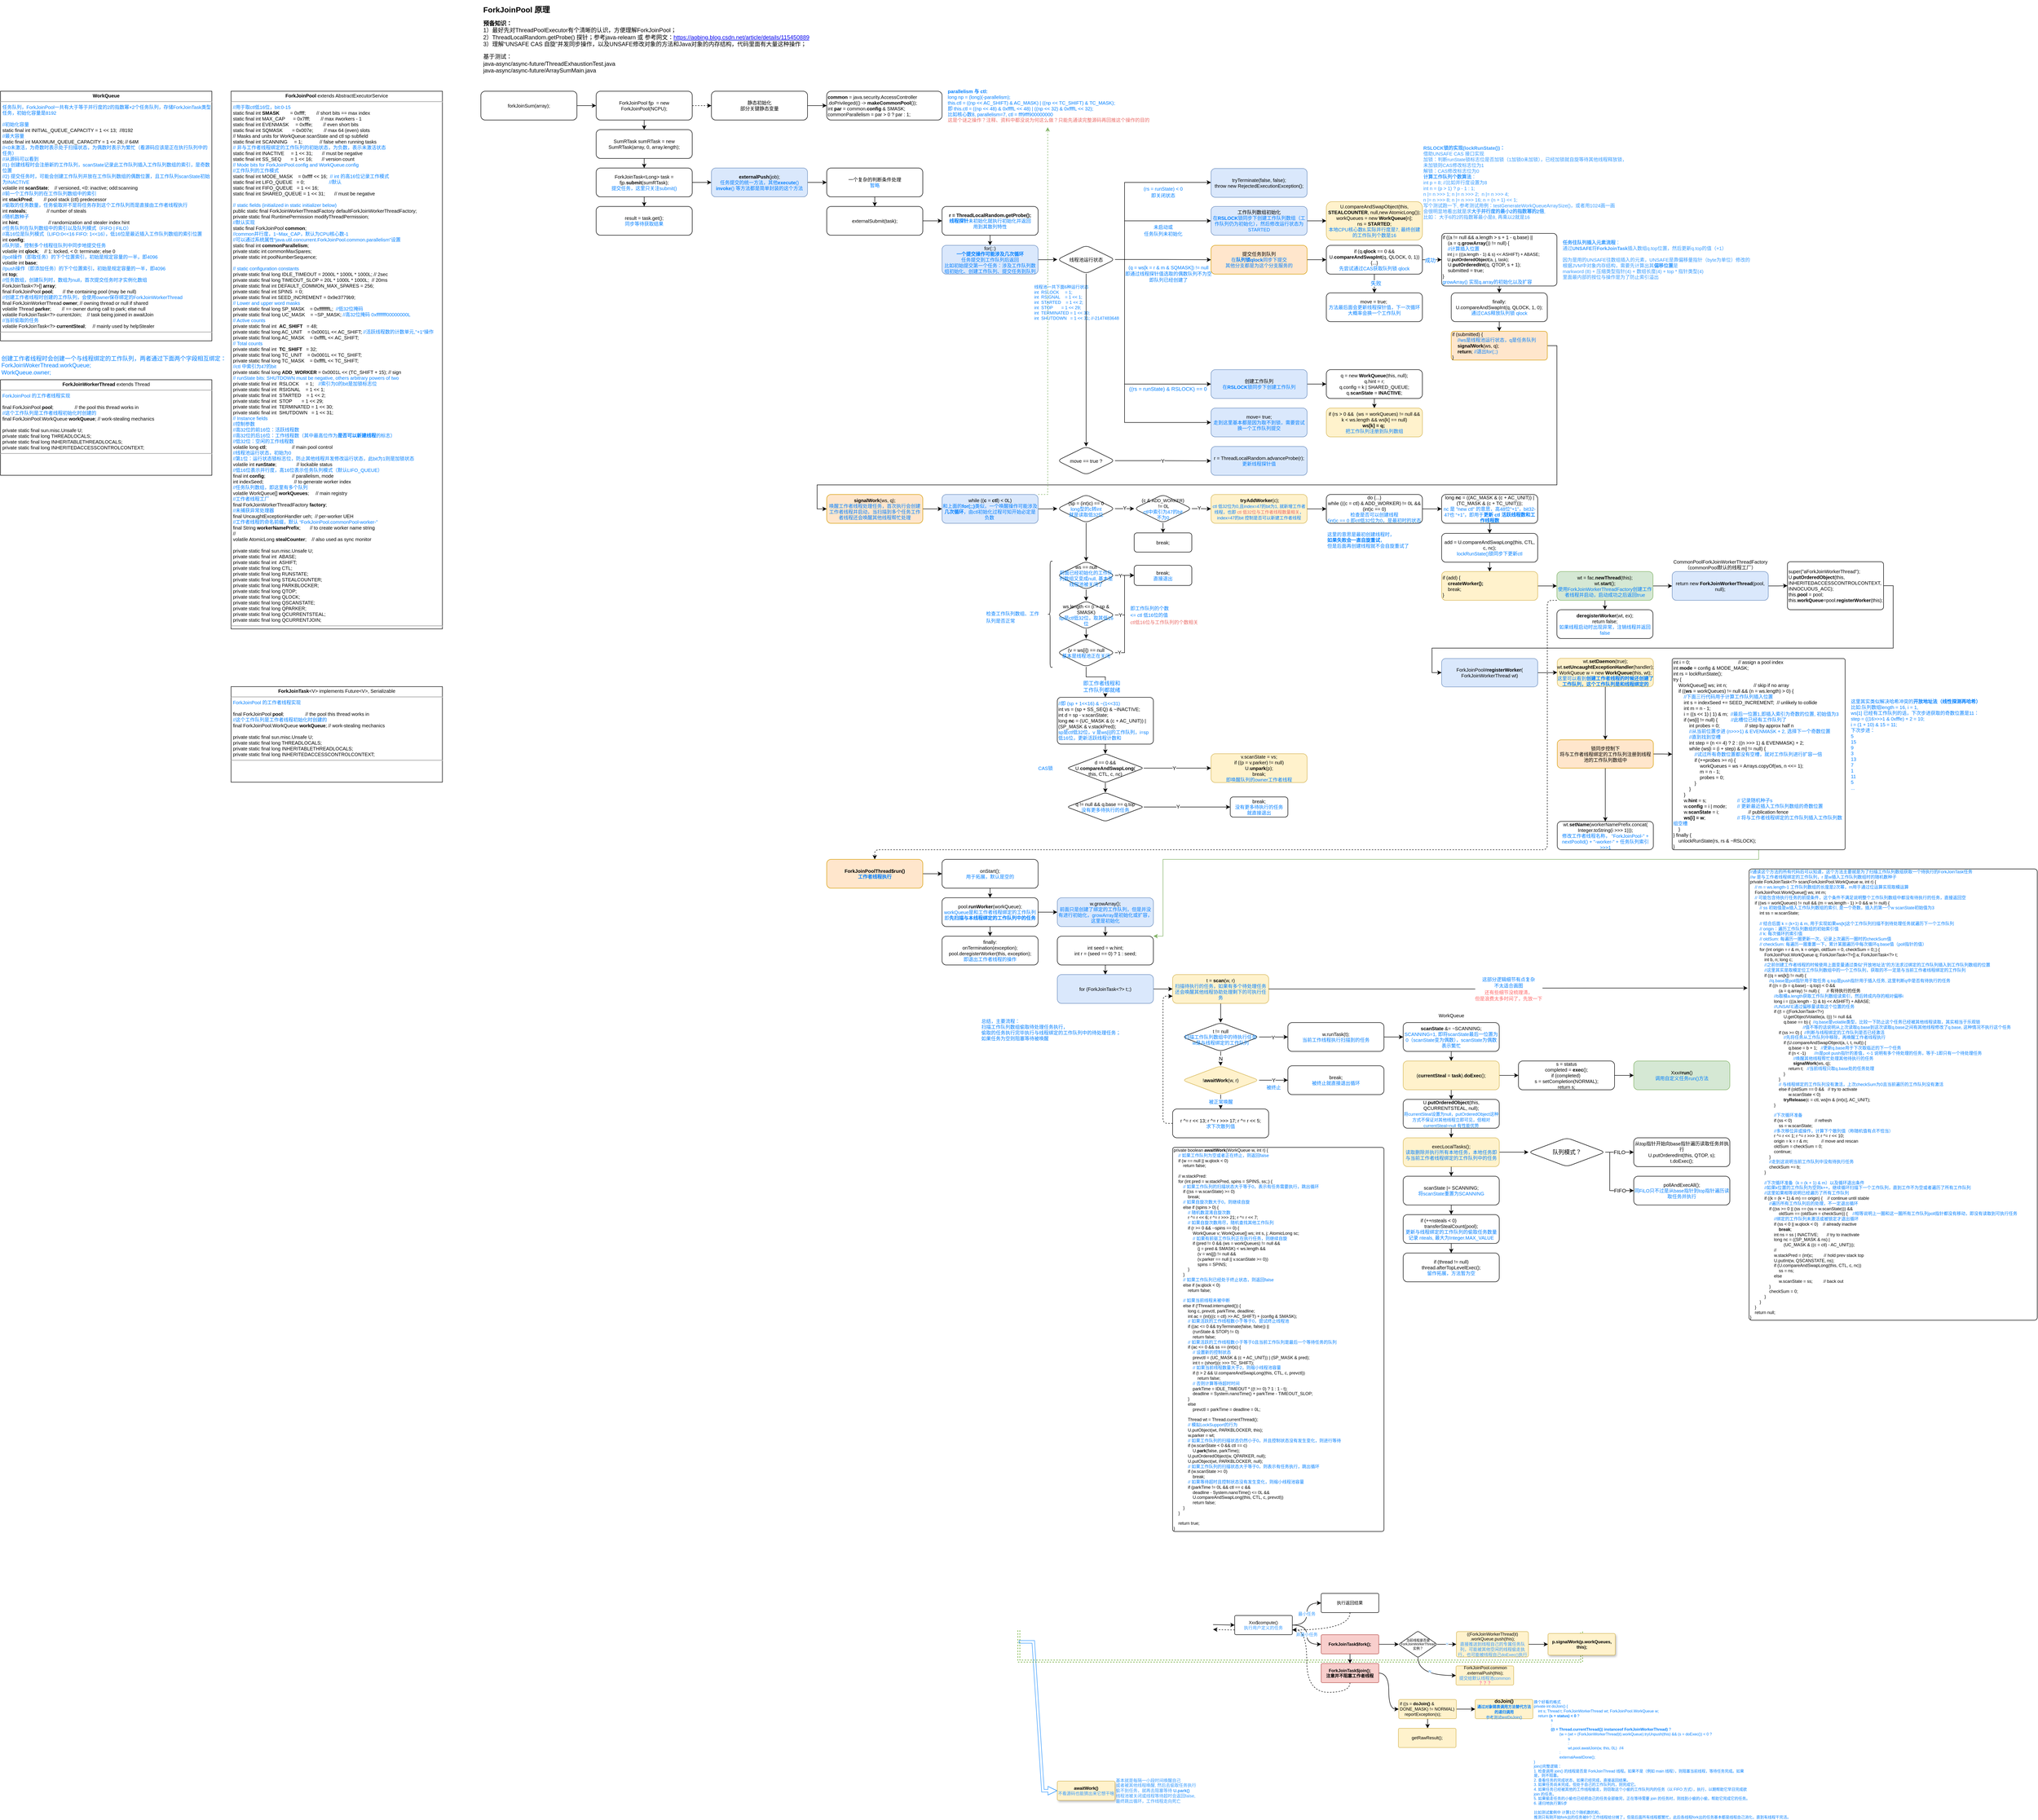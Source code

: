 <mxfile version="21.7.5" type="device" pages="2">
  <diagram id="CkkpEGL-JcrP4vNnKdJq" name="第 1 页">
    <mxGraphModel dx="1999" dy="632" grid="1" gridSize="10" guides="1" tooltips="1" connect="1" arrows="1" fold="1" page="1" pageScale="1" pageWidth="1169" pageHeight="827" math="0" shadow="0">
      <root>
        <mxCell id="0" />
        <mxCell id="1" parent="0" />
        <mxCell id="Oymi44IFPG7ip9I0upf_-1" value="&lt;h1 style=&quot;font-size: 16px;&quot;&gt;&lt;font style=&quot;font-size: 16px;&quot;&gt;ForkJoinPool 原理&lt;/font&gt;&lt;/h1&gt;&lt;p style=&quot;&quot;&gt;&lt;font style=&quot;font-size: 12px;&quot;&gt;&lt;b style=&quot;&quot;&gt;预备知识：&lt;/b&gt;&lt;br&gt;1）最好先对ThreadPoolExecutor有个清晰的认识，方便理解ForkJoinPool；&lt;br&gt;2）ThreadLocalRandom.getProbe() 探针；参考java-relearn 或 参考网文：&lt;a style=&quot;&quot; href=&quot;https://aobing.blog.csdn.net/article/details/115450889&quot;&gt;https://aobing.blog.csdn.net/article/details/115450889&lt;/a&gt;&lt;br&gt;3）理解“UNSAFE CAS 自旋”并发同步操作，以及UNSAFE修改对象的方法和Java对象的内存结构，代码里面有大量这种操作；&lt;/font&gt;&lt;/p&gt;&lt;p style=&quot;&quot;&gt;&lt;font style=&quot;font-size: 12px;&quot;&gt;基于测试：&lt;br&gt;&lt;span style=&quot;background-color: initial;&quot;&gt;java-async/async-future/ThreadExhaustionTest.java&lt;br&gt;&lt;/span&gt;&lt;span style=&quot;background-color: initial;&quot;&gt;java-async/async-future/ArraySumMain.java&lt;/span&gt;&lt;/font&gt;&lt;/p&gt;" style="text;html=1;strokeColor=none;fillColor=none;spacing=5;spacingTop=-20;whiteSpace=wrap;overflow=hidden;rounded=0;" parent="1" vertex="1">
          <mxGeometry x="40" y="20" width="760" height="160" as="geometry" />
        </mxCell>
        <mxCell id="a_vHJ03TcrBo9rNO5nsq-12" value="&lt;div style=&quot;font-size: 9px;&quot;&gt;线程池一共下面6种运行状态&lt;br style=&quot;&quot;&gt;&lt;div style=&quot;&quot;&gt;int&amp;nbsp; RSLOCK&amp;nbsp; &amp;nbsp; &amp;nbsp;= 1;&lt;/div&gt;&lt;div style=&quot;&quot;&gt;int&amp;nbsp; RSIGNAL&amp;nbsp; &amp;nbsp; = 1 &amp;lt;&amp;lt; 1;&lt;/div&gt;&lt;div style=&quot;&quot;&gt;int&amp;nbsp; STARTED&amp;nbsp; &amp;nbsp; = 1 &amp;lt;&amp;lt; 2;&lt;/div&gt;&lt;div style=&quot;&quot;&gt;int&amp;nbsp; STOP&amp;nbsp; &amp;nbsp; &amp;nbsp; &amp;nbsp;= 1 &amp;lt;&amp;lt; 29;&lt;/div&gt;&lt;div style=&quot;&quot;&gt;int&amp;nbsp; TERMINATED = 1 &amp;lt;&amp;lt; 30;&lt;/div&gt;&lt;div style=&quot;&quot;&gt;int&amp;nbsp; SHUTDOWN&amp;nbsp; &amp;nbsp;= 1 &amp;lt;&amp;lt; 31; //-2147483648&lt;/div&gt;&lt;/div&gt;" style="text;html=1;strokeColor=none;fillColor=none;align=left;verticalAlign=middle;whiteSpace=wrap;rounded=0;fontSize=10;fontColor=#007FFF;" parent="1" vertex="1">
          <mxGeometry x="1190" y="600" width="180" height="80" as="geometry" />
        </mxCell>
        <mxCell id="X0HKkTIcBq6q-AQzs4eG-13" value="&lt;span style=&quot;font-size: 10px;&quot;&gt;&lt;b&gt;任务往队列插入元素流程&lt;/b&gt;：&lt;br&gt;通过&lt;b&gt;UNSAFE&lt;/b&gt;将&lt;b&gt;ForkJoinTask&lt;/b&gt;插入数组q.top位置，然后更新q.top的值（+1）&lt;br&gt;&lt;br&gt;因为是用的UNSAFE往数组插入的元素，UNSAFE是靠偏移量指针（byte为单位）修改的&lt;br style=&quot;&quot;&gt;根据JVM中对象内存结构，需要先计算出其&lt;b&gt;偏移位置&lt;/b&gt;是&lt;br style=&quot;&quot;&gt;markword (8) + 压缩类型指针(4) + 数组长度(4) + top * 指针类型(4)&lt;br style=&quot;&quot;&gt;里面最内部的按位与操作是为了防止索引溢出&lt;br style=&quot;font-size: 6px;&quot;&gt;&lt;/span&gt;" style="text;html=1;align=left;verticalAlign=middle;resizable=0;points=[];autosize=1;strokeColor=none;fillColor=none;fontSize=6;fontColor=#3399FF;" parent="1" vertex="1">
          <mxGeometry x="2290" y="501" width="410" height="100" as="geometry" />
        </mxCell>
        <mxCell id="X0HKkTIcBq6q-AQzs4eG-159" style="edgeStyle=entityRelationEdgeStyle;shape=flexArrow;rounded=0;orthogonalLoop=1;jettySize=auto;html=1;exitX=1;exitY=1;exitDx=0;exitDy=0;entryX=0;entryY=0.5;entryDx=0;entryDy=0;fontSize=8;fontColor=#3399FF;strokeColor=#3399FF;startSize=6;width=5.455;endSize=6;endWidth=11.405;" parent="1" target="X0HKkTIcBq6q-AQzs4eG-158" edge="1">
          <mxGeometry relative="1" as="geometry">
            <mxPoint x="1160" y="3430" as="sourcePoint" />
          </mxGeometry>
        </mxCell>
        <mxCell id="X0HKkTIcBq6q-AQzs4eG-184" style="edgeStyle=orthogonalEdgeStyle;rounded=0;orthogonalLoop=1;jettySize=auto;html=1;exitX=1;exitY=0;exitDx=0;exitDy=0;entryX=0.5;entryY=0;entryDx=0;entryDy=0;fontSize=8;fontColor=#007FFF;strokeColor=#4D9900;shape=link;dashed=1;elbow=vertical;" parent="1" edge="1">
          <mxGeometry relative="1" as="geometry">
            <mxPoint x="1160" y="3406" as="sourcePoint" />
            <mxPoint x="2331.51" y="3408.5" as="targetPoint" />
            <Array as="points">
              <mxPoint x="1160" y="3470" />
              <mxPoint x="2331" y="3470" />
            </Array>
          </mxGeometry>
        </mxCell>
        <mxCell id="X0HKkTIcBq6q-AQzs4eG-135" value="" style="edgeStyle=orthogonalEdgeStyle;curved=1;rounded=0;orthogonalLoop=1;jettySize=auto;html=1;fontSize=9;fontColor=#3399FF;strokeColor=#000000;" parent="1" target="X0HKkTIcBq6q-AQzs4eG-134" edge="1">
          <mxGeometry relative="1" as="geometry">
            <mxPoint x="1564.25" y="3394" as="sourcePoint" />
          </mxGeometry>
        </mxCell>
        <mxCell id="X0HKkTIcBq6q-AQzs4eG-139" value="最小任务" style="edgeStyle=orthogonalEdgeStyle;curved=1;rounded=0;orthogonalLoop=1;jettySize=auto;html=1;exitX=1;exitY=0.5;exitDx=0;exitDy=0;entryX=0;entryY=0.5;entryDx=0;entryDy=0;fontSize=9;fontColor=#3399FF;strokeColor=#000000;" parent="1" source="X0HKkTIcBq6q-AQzs4eG-134" target="X0HKkTIcBq6q-AQzs4eG-136" edge="1">
          <mxGeometry relative="1" as="geometry" />
        </mxCell>
        <mxCell id="X0HKkTIcBq6q-AQzs4eG-140" value="非最小任务" style="edgeStyle=orthogonalEdgeStyle;curved=1;rounded=0;orthogonalLoop=1;jettySize=auto;html=1;exitX=1;exitY=0.5;exitDx=0;exitDy=0;fontSize=9;fontColor=#3399FF;strokeColor=#000000;entryX=0;entryY=0.5;entryDx=0;entryDy=0;" parent="1" source="X0HKkTIcBq6q-AQzs4eG-134" target="X0HKkTIcBq6q-AQzs4eG-141" edge="1">
          <mxGeometry relative="1" as="geometry">
            <mxPoint x="1769.25" y="3435" as="targetPoint" />
          </mxGeometry>
        </mxCell>
        <mxCell id="X0HKkTIcBq6q-AQzs4eG-154" style="edgeStyle=orthogonalEdgeStyle;curved=1;rounded=0;orthogonalLoop=1;jettySize=auto;html=1;exitX=0;exitY=0.75;exitDx=0;exitDy=0;entryX=1;entryY=0.75;entryDx=0;entryDy=0;dashed=1;fontSize=8;fontColor=#3399FF;strokeColor=#000000;" parent="1" source="X0HKkTIcBq6q-AQzs4eG-134" edge="1">
          <mxGeometry relative="1" as="geometry">
            <mxPoint x="1564.25" y="3404" as="targetPoint" />
          </mxGeometry>
        </mxCell>
        <mxCell id="X0HKkTIcBq6q-AQzs4eG-134" value="Xxx$compute()&lt;br&gt;&lt;font color=&quot;#3399ff&quot;&gt;执行用户定义的任务&lt;/font&gt;" style="whiteSpace=wrap;html=1;fontSize=9;shadow=0;glass=0;rounded=1;arcSize=7;fontStyle=0" parent="1" vertex="1">
          <mxGeometry x="1609.25" y="3375" width="120" height="40" as="geometry" />
        </mxCell>
        <mxCell id="X0HKkTIcBq6q-AQzs4eG-144" style="edgeStyle=orthogonalEdgeStyle;curved=1;rounded=0;orthogonalLoop=1;jettySize=auto;html=1;exitX=0.5;exitY=1;exitDx=0;exitDy=0;entryX=1;entryY=0.75;entryDx=0;entryDy=0;fontSize=9;fontColor=#3399FF;strokeColor=#000000;dashed=1;" parent="1" source="X0HKkTIcBq6q-AQzs4eG-136" target="X0HKkTIcBq6q-AQzs4eG-134" edge="1">
          <mxGeometry relative="1" as="geometry" />
        </mxCell>
        <mxCell id="X0HKkTIcBq6q-AQzs4eG-136" value="执行返回结果" style="whiteSpace=wrap;html=1;fontSize=9;shadow=0;glass=0;rounded=1;arcSize=7;fontStyle=0" parent="1" vertex="1">
          <mxGeometry x="1789.25" y="3329" width="120" height="40" as="geometry" />
        </mxCell>
        <mxCell id="X0HKkTIcBq6q-AQzs4eG-143" value="" style="edgeStyle=orthogonalEdgeStyle;curved=1;rounded=0;orthogonalLoop=1;jettySize=auto;html=1;fontSize=9;fontColor=#3399FF;strokeColor=#000000;" parent="1" source="X0HKkTIcBq6q-AQzs4eG-141" target="X0HKkTIcBq6q-AQzs4eG-142" edge="1">
          <mxGeometry relative="1" as="geometry" />
        </mxCell>
        <mxCell id="X0HKkTIcBq6q-AQzs4eG-164" value="" style="edgeStyle=orthogonalEdgeStyle;curved=1;rounded=0;orthogonalLoop=1;jettySize=auto;html=1;fontSize=8;fontColor=#3399FF;strokeColor=#000000;" parent="1" source="X0HKkTIcBq6q-AQzs4eG-141" target="X0HKkTIcBq6q-AQzs4eG-163" edge="1">
          <mxGeometry relative="1" as="geometry" />
        </mxCell>
        <mxCell id="X0HKkTIcBq6q-AQzs4eG-141" value="ForkJoinTask$fork();" style="whiteSpace=wrap;html=1;fontSize=9;strokeColor=#b85450;shadow=0;glass=0;rounded=1;arcSize=7;fillColor=#f8cecc;fontStyle=1" parent="1" vertex="1">
          <mxGeometry x="1789.25" y="3415" width="120" height="40" as="geometry" />
        </mxCell>
        <mxCell id="X0HKkTIcBq6q-AQzs4eG-145" style="edgeStyle=orthogonalEdgeStyle;curved=1;rounded=0;orthogonalLoop=1;jettySize=auto;html=1;exitX=0.5;exitY=1;exitDx=0;exitDy=0;entryX=1;entryY=0.75;entryDx=0;entryDy=0;dashed=1;fontSize=9;fontColor=#3399FF;strokeColor=#000000;" parent="1" source="X0HKkTIcBq6q-AQzs4eG-142" target="X0HKkTIcBq6q-AQzs4eG-134" edge="1">
          <mxGeometry relative="1" as="geometry" />
        </mxCell>
        <mxCell id="X0HKkTIcBq6q-AQzs4eG-172" style="edgeStyle=orthogonalEdgeStyle;curved=1;rounded=0;orthogonalLoop=1;jettySize=auto;html=1;exitX=1;exitY=0.5;exitDx=0;exitDy=0;fontSize=7;fontColor=#FF3399;strokeColor=#000000;entryX=0;entryY=0.5;entryDx=0;entryDy=0;" parent="1" source="X0HKkTIcBq6q-AQzs4eG-142" target="X0HKkTIcBq6q-AQzs4eG-173" edge="1">
          <mxGeometry relative="1" as="geometry">
            <mxPoint x="1950" y="3550" as="targetPoint" />
          </mxGeometry>
        </mxCell>
        <mxCell id="X0HKkTIcBq6q-AQzs4eG-142" value="ForkJoinTask$join();&lt;br&gt;注意并不阻塞工作者线程" style="whiteSpace=wrap;html=1;fontSize=9;strokeColor=#b85450;shadow=0;glass=0;rounded=1;arcSize=7;fillColor=#f8cecc;fontStyle=1" parent="1" vertex="1">
          <mxGeometry x="1789.25" y="3475" width="120" height="40" as="geometry" />
        </mxCell>
        <mxCell id="X0HKkTIcBq6q-AQzs4eG-158" value="&lt;b&gt;awaitWork()&lt;/b&gt;&lt;br&gt;&lt;font color=&quot;#3399ff&quot;&gt;不看源码&lt;/font&gt;&lt;font color=&quot;#3399ff&quot;&gt;也能猜出来它想干啥&lt;/font&gt;" style="whiteSpace=wrap;html=1;fontSize=9;strokeColor=#d6b656;shadow=1;glass=0;rounded=1;arcSize=7;fillColor=#fff2cc;" parent="1" vertex="1">
          <mxGeometry x="1240" y="3720" width="120" height="40" as="geometry" />
        </mxCell>
        <mxCell id="X0HKkTIcBq6q-AQzs4eG-160" value="基本就是每隔一小段时间唤醒自己&lt;br&gt;或者被其他线程唤醒, 然后去偷取任务执行&lt;br&gt;偷不到任务，就再去阻塞等待 &lt;b&gt;U.park()&lt;/b&gt;&lt;br&gt;线程池被关闭或线程等待超时会返回false,&amp;nbsp;&lt;br&gt;最终跳出循环，工作线程走向死亡" style="text;html=1;align=left;verticalAlign=middle;resizable=0;points=[];autosize=1;strokeColor=none;fillColor=none;fontSize=9;fontColor=#3399FF;" parent="1" vertex="1">
          <mxGeometry x="1360" y="3710" width="180" height="60" as="geometry" />
        </mxCell>
        <mxCell id="X0HKkTIcBq6q-AQzs4eG-169" value="Y" style="edgeStyle=orthogonalEdgeStyle;curved=1;rounded=0;orthogonalLoop=1;jettySize=auto;html=1;exitX=1;exitY=0.5;exitDx=0;exitDy=0;entryX=0;entryY=0.5;entryDx=0;entryDy=0;fontSize=7;fontColor=#3399FF;strokeColor=#000000;" parent="1" source="X0HKkTIcBq6q-AQzs4eG-163" target="X0HKkTIcBq6q-AQzs4eG-167" edge="1">
          <mxGeometry relative="1" as="geometry" />
        </mxCell>
        <mxCell id="X0HKkTIcBq6q-AQzs4eG-170" style="edgeStyle=orthogonalEdgeStyle;curved=1;rounded=0;orthogonalLoop=1;jettySize=auto;html=1;exitX=0.5;exitY=1;exitDx=0;exitDy=0;entryX=0;entryY=0.5;entryDx=0;entryDy=0;fontSize=7;fontColor=#3399FF;strokeColor=#000000;" parent="1" source="X0HKkTIcBq6q-AQzs4eG-163" target="X0HKkTIcBq6q-AQzs4eG-168" edge="1">
          <mxGeometry relative="1" as="geometry" />
        </mxCell>
        <mxCell id="X0HKkTIcBq6q-AQzs4eG-171" value="N" style="edgeLabel;html=1;align=center;verticalAlign=middle;resizable=0;points=[];fontSize=7;fontColor=#3399FF;" parent="X0HKkTIcBq6q-AQzs4eG-170" vertex="1" connectable="0">
          <mxGeometry x="0.057" y="8" relative="1" as="geometry">
            <mxPoint as="offset" />
          </mxGeometry>
        </mxCell>
        <mxCell id="X0HKkTIcBq6q-AQzs4eG-163" value="当前线程是否是&lt;br style=&quot;font-size: 7px;&quot;&gt;ForkJoinWorkerThread&lt;br style=&quot;font-size: 7px;&quot;&gt;实例？" style="rhombus;whiteSpace=wrap;html=1;fontSize=7;shadow=0;glass=0;rounded=1;arcSize=7;fontStyle=0;" parent="1" vertex="1">
          <mxGeometry x="1950.75" y="3407.5" width="80" height="55" as="geometry" />
        </mxCell>
        <mxCell id="X0HKkTIcBq6q-AQzs4eG-177" value="" style="edgeStyle=orthogonalEdgeStyle;curved=1;rounded=0;orthogonalLoop=1;jettySize=auto;html=1;fontSize=7;fontColor=#FF3399;strokeColor=#000000;" parent="1" source="X0HKkTIcBq6q-AQzs4eG-167" target="X0HKkTIcBq6q-AQzs4eG-176" edge="1">
          <mxGeometry relative="1" as="geometry" />
        </mxCell>
        <mxCell id="X0HKkTIcBq6q-AQzs4eG-167" value="&lt;span style=&quot;font-weight: normal&quot;&gt;((ForkJoinWorkerThread)t)&lt;br&gt;.workQueue.push(this);&lt;br&gt;&lt;font color=&quot;#3399ff&quot;&gt;直接推送到线程自己的专属任务队列，可能被其他空闲的线程偷走执行，也可能被线程自己doExec()执行&lt;/font&gt;&lt;br&gt;&lt;/span&gt;" style="whiteSpace=wrap;html=1;fontSize=9;strokeColor=#d6b656;shadow=0;glass=0;rounded=1;arcSize=7;fillColor=#fff2cc;fontStyle=1" parent="1" vertex="1">
          <mxGeometry x="2070.75" y="3408.5" width="150" height="53" as="geometry" />
        </mxCell>
        <mxCell id="X0HKkTIcBq6q-AQzs4eG-168" value="&lt;span style=&quot;font-weight: normal&quot;&gt;&amp;nbsp;ForkJoinPool.common&lt;br&gt;.externalPush(this);&lt;br&gt;&lt;font color=&quot;#3399ff&quot;&gt;提交给默认线程池common&lt;br&gt;&lt;/font&gt;&lt;font color=&quot;#ff3399&quot;&gt;？？？&lt;/font&gt;&lt;br&gt;&lt;/span&gt;" style="whiteSpace=wrap;html=1;fontSize=9;strokeColor=#d6b656;shadow=0;glass=0;rounded=1;arcSize=7;fillColor=#fff2cc;fontStyle=1" parent="1" vertex="1">
          <mxGeometry x="2070" y="3480" width="120" height="40" as="geometry" />
        </mxCell>
        <mxCell id="X0HKkTIcBq6q-AQzs4eG-175" value="" style="edgeStyle=orthogonalEdgeStyle;curved=1;rounded=0;orthogonalLoop=1;jettySize=auto;html=1;fontSize=7;fontColor=#FF3399;strokeColor=#000000;" parent="1" source="X0HKkTIcBq6q-AQzs4eG-173" target="X0HKkTIcBq6q-AQzs4eG-174" edge="1">
          <mxGeometry relative="1" as="geometry" />
        </mxCell>
        <mxCell id="X0HKkTIcBq6q-AQzs4eG-182" value="" style="edgeStyle=orthogonalEdgeStyle;curved=1;rounded=0;orthogonalLoop=1;jettySize=auto;html=1;fontSize=7;fontColor=#FF3399;strokeColor=#000000;" parent="1" source="X0HKkTIcBq6q-AQzs4eG-173" target="X0HKkTIcBq6q-AQzs4eG-181" edge="1">
          <mxGeometry relative="1" as="geometry" />
        </mxCell>
        <mxCell id="X0HKkTIcBq6q-AQzs4eG-173" value="&lt;div&gt;&lt;span style=&quot;font-weight: 400&quot;&gt;if ((s = &lt;/span&gt;doJoin()&lt;span style=&quot;font-weight: 400&quot;&gt; &amp;amp; DONE_MASK) != NORMAL)&lt;/span&gt;&lt;/div&gt;&lt;div&gt;&lt;span style=&quot;font-weight: 400&quot;&gt;&amp;nbsp; &amp;nbsp; reportException(s);&lt;/span&gt;&lt;/div&gt;" style="whiteSpace=wrap;html=1;fontSize=9;strokeColor=#d6b656;shadow=0;glass=0;rounded=1;arcSize=7;fillColor=#fff2cc;fontStyle=1;align=left;" parent="1" vertex="1">
          <mxGeometry x="1950.75" y="3550" width="120" height="40" as="geometry" />
        </mxCell>
        <mxCell id="X0HKkTIcBq6q-AQzs4eG-174" value="&lt;span style=&quot;font-weight: 400&quot;&gt;getRawResult();&lt;br&gt;&lt;/span&gt;" style="whiteSpace=wrap;html=1;fontSize=9;strokeColor=#d6b656;shadow=0;glass=0;rounded=1;arcSize=7;fillColor=#fff2cc;fontStyle=1;align=center;" parent="1" vertex="1">
          <mxGeometry x="1950" y="3610" width="120" height="40" as="geometry" />
        </mxCell>
        <mxCell id="X0HKkTIcBq6q-AQzs4eG-176" value="&lt;span style=&quot;&quot;&gt;p.signalWork(p.workQueues, this);&lt;/span&gt;" style="whiteSpace=wrap;html=1;fontSize=9;strokeColor=#d6b656;shadow=1;glass=0;rounded=1;arcSize=7;fillColor=#fff2cc;fontStyle=1;labelBackgroundColor=none;" parent="1" vertex="1">
          <mxGeometry x="2261.51" y="3412.5" width="140" height="45" as="geometry" />
        </mxCell>
        <mxCell id="X0HKkTIcBq6q-AQzs4eG-181" value="&lt;font style=&quot;font-size: 8px&quot;&gt;&lt;span style=&quot;font-size: 10px&quot;&gt;doJoin()&lt;/span&gt;&lt;br&gt;&lt;font color=&quot;#007fff&quot; style=&quot;font-size: 8px&quot;&gt;&lt;span&gt;通过对象链表调用方法替代方法的递归调用&lt;br&gt;&lt;/span&gt;&lt;span style=&quot;font-weight: normal&quot;&gt;参考测试testDoJoin()&lt;/span&gt;&lt;/font&gt;&lt;br&gt;&lt;/font&gt;" style="whiteSpace=wrap;html=1;fontSize=9;strokeColor=#d6b656;shadow=0;glass=0;rounded=1;arcSize=7;fillColor=#fff2cc;fontStyle=1;align=center;" parent="1" vertex="1">
          <mxGeometry x="2110" y="3550" width="120" height="40" as="geometry" />
        </mxCell>
        <mxCell id="X0HKkTIcBq6q-AQzs4eG-183" value="&lt;div style=&quot;font-size: 8px;&quot;&gt;换个好看的格式&lt;br style=&quot;font-size: 8px;&quot;&gt;private int doJoin() {&lt;/div&gt;&lt;div style=&quot;font-size: 8px;&quot;&gt;&amp;nbsp; &amp;nbsp; int s; Thread t; ForkJoinWorkerThread wt; ForkJoinPool.WorkQueue w;&lt;/div&gt;&lt;div style=&quot;font-size: 8px;&quot;&gt;&amp;nbsp; &amp;nbsp; return &lt;b style=&quot;font-size: 8px;&quot;&gt;(s = status) &amp;lt; 0&lt;/b&gt; ?&lt;/div&gt;&lt;div style=&quot;font-size: 8px;&quot;&gt;&amp;nbsp; &amp;nbsp; &amp;nbsp; &amp;nbsp; &amp;nbsp; &amp;nbsp; &amp;nbsp; &amp;nbsp; s&lt;/div&gt;&lt;div style=&quot;font-size: 8px;&quot;&gt;&amp;nbsp; &amp;nbsp; &amp;nbsp; &amp;nbsp; &amp;nbsp; &amp;nbsp; &amp;nbsp; &amp;nbsp; :&lt;/div&gt;&lt;div style=&quot;font-size: 8px;&quot;&gt;&amp;nbsp; &amp;nbsp; &amp;nbsp; &amp;nbsp; &amp;nbsp; &amp;nbsp; &amp;nbsp; &amp;nbsp; &lt;b style=&quot;font-size: 8px;&quot;&gt;((t = Thread.currentThread()) instanceof ForkJoinWorkerThread)&lt;/b&gt; ?&lt;/div&gt;&lt;div style=&quot;font-size: 8px;&quot;&gt;&amp;nbsp; &amp;nbsp; &amp;nbsp; &amp;nbsp; &amp;nbsp; &amp;nbsp; &amp;nbsp; &amp;nbsp; &amp;nbsp; &amp;nbsp; &amp;nbsp; &amp;nbsp; (w = (wt = (ForkJoinWorkerThread)t).workQueue).tryUnpush(this) &amp;amp;&amp;amp; (s = doExec()) &amp;lt; 0 ?&lt;/div&gt;&lt;div style=&quot;font-size: 8px;&quot;&gt;&amp;nbsp; &amp;nbsp; &amp;nbsp; &amp;nbsp; &amp;nbsp; &amp;nbsp; &amp;nbsp; &amp;nbsp; &amp;nbsp; &amp;nbsp; &amp;nbsp; &amp;nbsp; &amp;nbsp; &amp;nbsp; &amp;nbsp; &amp;nbsp; s&lt;/div&gt;&lt;div style=&quot;font-size: 8px;&quot;&gt;&amp;nbsp; &amp;nbsp; &amp;nbsp; &amp;nbsp; &amp;nbsp; &amp;nbsp; &amp;nbsp; &amp;nbsp; &amp;nbsp; &amp;nbsp; &amp;nbsp; &amp;nbsp; &amp;nbsp; &amp;nbsp; &amp;nbsp; &amp;nbsp; :&lt;/div&gt;&lt;div style=&quot;font-size: 8px;&quot;&gt;&amp;nbsp; &amp;nbsp; &amp;nbsp; &amp;nbsp; &amp;nbsp; &amp;nbsp; &amp;nbsp; &amp;nbsp; &amp;nbsp; &amp;nbsp; &amp;nbsp; &amp;nbsp; &amp;nbsp; &amp;nbsp; &amp;nbsp; &amp;nbsp; wt.pool.awaitJoin(w, this, 0L)&lt;span style=&quot;white-space: pre; font-size: 8px;&quot;&gt;&#x9;&lt;/span&gt;//4&lt;/div&gt;&lt;div style=&quot;font-size: 8px;&quot;&gt;&amp;nbsp; &amp;nbsp; &amp;nbsp; &amp;nbsp; &amp;nbsp; &amp;nbsp; &amp;nbsp; &amp;nbsp; &amp;nbsp; &amp;nbsp; &amp;nbsp; &amp;nbsp; :&lt;/div&gt;&lt;div style=&quot;font-size: 8px;&quot;&gt;&amp;nbsp; &amp;nbsp; &amp;nbsp; &amp;nbsp; &amp;nbsp; &amp;nbsp; &amp;nbsp; &amp;nbsp; &amp;nbsp; &amp;nbsp; &amp;nbsp; &amp;nbsp; externalAwaitDone();&lt;/div&gt;&lt;div style=&quot;font-size: 8px;&quot;&gt;}&lt;br style=&quot;font-size: 8px;&quot;&gt;join()完整逻辑：&lt;/div&gt;&lt;div style=&quot;font-size: 8px;&quot;&gt;1. 检查调用 join() 的线程是否是 ForkJoinThread 线程。如果不是（例如 main 线程），则阻塞当前线程，等待任务完成。如果&lt;/div&gt;&lt;div style=&quot;font-size: 8px;&quot;&gt;是，则不阻塞。&lt;/div&gt;&lt;div style=&quot;font-size: 8px;&quot;&gt;2. 查看任务的完成状态，如果已经完成，直接返回结果。&lt;/div&gt;&lt;div style=&quot;font-size: 8px;&quot;&gt;3. 如果任务尚未完成，但处于自己的工作队列内，则完成它。&lt;/div&gt;&lt;div style=&quot;font-size: 8px;&quot;&gt;4. 如果任务已经被其他的工作线程偷走，则窃取这个小偷的工作队列内的任务（以 FIFO 方式），执行，以期帮助它早日完成欲&lt;/div&gt;&lt;div style=&quot;font-size: 8px;&quot;&gt;join 的任务。&lt;/div&gt;&lt;div style=&quot;font-size: 8px;&quot;&gt;5. 如果偷走任务的小偷也已经把自己的任务全部做完，正在等待需要 join 的任务时，则找到小偷的小偷，帮助它完成它的任务。&lt;/div&gt;&lt;div style=&quot;font-size: 8px;&quot;&gt;6. 递归地执行第5步&lt;br style=&quot;font-size: 8px;&quot;&gt;&lt;br style=&quot;font-size: 8px;&quot;&gt;比如测试案例中 计算1亿个随机数的和，&lt;br style=&quot;font-size: 8px;&quot;&gt;推测只有刚开始fork出的任务被8个工作线程给分摊了，但是后面所有线程都繁忙，此后各线程fork出的任务基本都是线程自己消化，直到有线程干完活。&lt;/div&gt;" style="text;html=1;strokeColor=none;fillColor=none;align=left;verticalAlign=middle;whiteSpace=wrap;rounded=0;fontSize=8;fontColor=#007FFF;" parent="1" vertex="1">
          <mxGeometry x="2230" y="3550" width="540" height="250" as="geometry" />
        </mxCell>
        <mxCell id="KyiJdkHfAW7Gcaq_ivn_-2" value="&lt;p style=&quot;margin: 4px 0px 0px; text-align: center;&quot;&gt;&lt;b&gt;ForkJoinPool&lt;/b&gt; extends AbstractExecutorService&lt;br style=&quot;font-size: 10px;&quot;&gt;&lt;/p&gt;&lt;hr style=&quot;font-size: 10px;&quot;&gt;&lt;p style=&quot;margin: 0px 0px 0px 4px;&quot;&gt;&lt;font color=&quot;#007fff&quot;&gt;//用于取ctl低16位，bit:0-15&lt;/font&gt;&lt;/p&gt;&lt;p style=&quot;margin: 0px 0px 0px 4px;&quot;&gt;static final int &lt;b&gt;SMASK&lt;/b&gt;&amp;nbsp; &amp;nbsp; &amp;nbsp; &amp;nbsp; = 0xffff;&amp;nbsp; &amp;nbsp; &amp;nbsp; &amp;nbsp; // short bits == max index&lt;/p&gt;&lt;p style=&quot;margin: 0px 0px 0px 4px;&quot;&gt;static final int MAX_CAP&amp;nbsp; &amp;nbsp; &amp;nbsp; = 0x7fff;&amp;nbsp; &amp;nbsp; &amp;nbsp; &amp;nbsp; // max #workers - 1&lt;/p&gt;&lt;p style=&quot;margin: 0px 0px 0px 4px;&quot;&gt;static final int EVENMASK&amp;nbsp; &amp;nbsp; &amp;nbsp;= 0xfffe;&amp;nbsp; &amp;nbsp; &amp;nbsp; &amp;nbsp; // even short bits&lt;/p&gt;&lt;p style=&quot;margin: 0px 0px 0px 4px;&quot;&gt;static final int SQMASK&amp;nbsp; &amp;nbsp; &amp;nbsp; &amp;nbsp;= 0x007e;&amp;nbsp; &amp;nbsp; &amp;nbsp; &amp;nbsp; // max 64 (even) slots&lt;/p&gt;&lt;p style=&quot;margin: 0px 0px 0px 4px;&quot;&gt;// Masks and units for WorkQueue.scanState and ctl sp subfield&lt;/p&gt;&lt;p style=&quot;margin: 0px 0px 0px 4px;&quot;&gt;static final int SCANNING&amp;nbsp; &amp;nbsp; &amp;nbsp;= 1;&amp;nbsp; &amp;nbsp; &amp;nbsp; &amp;nbsp; &amp;nbsp; &amp;nbsp; &amp;nbsp;// false when running tasks&lt;/p&gt;&lt;p style=&quot;margin: 0px 0px 0px 4px;&quot;&gt;&lt;font color=&quot;#007fff&quot;&gt;// 非与工作者线程绑定的工作队列的初始状态，为负数，表示未激活状态&lt;/font&gt;&lt;/p&gt;&lt;p style=&quot;margin: 0px 0px 0px 4px;&quot;&gt;static final int INACTIVE&amp;nbsp; &amp;nbsp; &amp;nbsp;= 1 &amp;lt;&amp;lt; 31;&amp;nbsp; &amp;nbsp; &amp;nbsp; &amp;nbsp;// must be negative&lt;/p&gt;&lt;p style=&quot;margin: 0px 0px 0px 4px;&quot;&gt;static final int SS_SEQ&amp;nbsp; &amp;nbsp; &amp;nbsp; &amp;nbsp;= 1 &amp;lt;&amp;lt; 16;&amp;nbsp; &amp;nbsp; &amp;nbsp; &amp;nbsp;// version count&lt;/p&gt;&lt;p style=&quot;margin: 0px 0px 0px 4px;&quot;&gt;&lt;font color=&quot;#007fff&quot;&gt;// Mode bits for ForkJoinPool.config and WorkQueue.config&lt;/font&gt;&lt;/p&gt;&lt;p style=&quot;margin: 0px 0px 0px 4px;&quot;&gt;&lt;font color=&quot;#007fff&quot;&gt;//工作队列的工作模式&lt;/font&gt;&lt;/p&gt;&lt;p style=&quot;margin: 0px 0px 0px 4px;&quot;&gt;static final int MODE_MASK&amp;nbsp; &amp;nbsp; = 0xffff &amp;lt;&amp;lt; 16;&amp;nbsp; &lt;font color=&quot;#007fff&quot;&gt;// int 的高16位记录工作模式&lt;/font&gt;&lt;/p&gt;&lt;p style=&quot;margin: 0px 0px 0px 4px;&quot;&gt;static final int LIFO_QUEUE&amp;nbsp; &amp;nbsp;= 0;&lt;span style=&quot;white-space: pre;&quot;&gt;&#x9;&lt;/span&gt;&lt;span style=&quot;white-space: pre;&quot;&gt;&#x9;&lt;/span&gt;&lt;span style=&quot;white-space: pre;&quot;&gt;&#x9;&lt;/span&gt;&lt;font color=&quot;#007fff&quot;&gt;//默认&lt;/font&gt;&lt;/p&gt;&lt;p style=&quot;margin: 0px 0px 0px 4px;&quot;&gt;static final int FIFO_QUEUE&amp;nbsp; &amp;nbsp;= 1 &amp;lt;&amp;lt; 16;&lt;/p&gt;&lt;p style=&quot;margin: 0px 0px 0px 4px;&quot;&gt;static final int SHARED_QUEUE = 1 &amp;lt;&amp;lt; 31;&amp;nbsp; &amp;nbsp; &amp;nbsp; &amp;nbsp;// must be negative&lt;/p&gt;&lt;p style=&quot;margin: 0px 0px 0px 4px;&quot;&gt;&lt;br&gt;&lt;/p&gt;&lt;p style=&quot;margin: 0px 0px 0px 4px;&quot;&gt;&lt;font color=&quot;#007fff&quot;&gt;// static fields (initialized in static initializer below)&lt;/font&gt;&lt;/p&gt;&lt;p style=&quot;margin: 0px 0px 0px 4px;&quot;&gt;public static final ForkJoinWorkerThreadFactory defaultForkJoinWorkerThreadFactory;&lt;/p&gt;&lt;p style=&quot;margin: 0px 0px 0px 4px;&quot;&gt;private static final RuntimePermission modifyThreadPermission;&lt;/p&gt;&lt;p style=&quot;margin: 0px 0px 0px 4px;&quot;&gt;&lt;font color=&quot;#007fff&quot;&gt;//默认实现&lt;/font&gt;&lt;/p&gt;&lt;p style=&quot;margin: 0px 0px 0px 4px;&quot;&gt;static final ForkJoinPool &lt;b&gt;common&lt;/b&gt;;&lt;/p&gt;&lt;p style=&quot;margin: 0px 0px 0px 4px;&quot;&gt;&lt;font color=&quot;#007fff&quot;&gt;//common并行度，1~Max_CAP，默认为CPU核心数-1&lt;/font&gt;&lt;/p&gt;&lt;p style=&quot;margin: 0px 0px 0px 4px;&quot;&gt;&lt;font color=&quot;#007fff&quot;&gt;//可以通过系统属性“java.util.concurrent.ForkJoinPool.common.parallelism”设置&lt;/font&gt;&lt;/p&gt;&lt;p style=&quot;margin: 0px 0px 0px 4px;&quot;&gt;static final int &lt;b&gt;commonParallelism&lt;/b&gt;;&lt;/p&gt;&lt;p style=&quot;margin: 0px 0px 0px 4px;&quot;&gt;private static int commonMaxSpares;&lt;/p&gt;&lt;p style=&quot;margin: 0px 0px 0px 4px;&quot;&gt;private static int poolNumberSequence;&lt;/p&gt;&lt;p style=&quot;margin: 0px 0px 0px 4px;&quot;&gt;&lt;br&gt;&lt;/p&gt;&lt;p style=&quot;margin: 0px 0px 0px 4px;&quot;&gt;&lt;font color=&quot;#007fff&quot;&gt;// static configuration constants&lt;/font&gt;&lt;/p&gt;&lt;p style=&quot;margin: 0px 0px 0px 4px;&quot;&gt;private static final long IDLE_TIMEOUT = 2000L * 1000L * 1000L; // 2sec&lt;/p&gt;&lt;p style=&quot;margin: 0px 0px 0px 4px;&quot;&gt;private static final long TIMEOUT_SLOP = 20L * 1000L * 1000L;&amp;nbsp; // 20ms&lt;/p&gt;&lt;p style=&quot;margin: 0px 0px 0px 4px;&quot;&gt;private static final int DEFAULT_COMMON_MAX_SPARES = 256;&lt;/p&gt;&lt;p style=&quot;margin: 0px 0px 0px 4px;&quot;&gt;private static final int SPINS&amp;nbsp; = 0;&lt;/p&gt;&lt;p style=&quot;margin: 0px 0px 0px 4px;&quot;&gt;private static final int SEED_INCREMENT = 0x9e3779b9;&lt;/p&gt;&lt;p style=&quot;margin: 0px 0px 0px 4px;&quot;&gt;&lt;font color=&quot;#007fff&quot;&gt;// Lower and upper word masks&lt;/font&gt;&lt;/p&gt;&lt;p style=&quot;margin: 0px 0px 0px 4px;&quot;&gt;private static final long SP_MASK&amp;nbsp; &amp;nbsp; = 0xffffffffL;&amp;nbsp; &lt;font color=&quot;#007fff&quot;&gt;//低32位掩码&lt;/font&gt;&lt;/p&gt;&lt;p style=&quot;margin: 0px 0px 0px 4px;&quot;&gt;private static final long UC_MASK&amp;nbsp; &amp;nbsp; = ~SP_MASK; &lt;font color=&quot;#007fff&quot;&gt;//高32位掩码 0xffffffff00000000L&lt;/font&gt;&lt;/p&gt;&lt;p style=&quot;margin: 0px 0px 0px 4px;&quot;&gt;&lt;font color=&quot;#007fff&quot;&gt;// Active counts&lt;/font&gt;&lt;/p&gt;&lt;p style=&quot;margin: 0px 0px 0px 4px;&quot;&gt;private static final int&amp;nbsp; &lt;b&gt;AC_SHIFT&lt;/b&gt;&amp;nbsp; &amp;nbsp;= 48;&lt;/p&gt;&lt;p style=&quot;margin: 0px 0px 0px 4px;&quot;&gt;private static final long AC_UNIT&amp;nbsp; &amp;nbsp; = 0x0001L &amp;lt;&amp;lt; AC_SHIFT; &lt;font color=&quot;#007fff&quot;&gt;//活跃线程数的计数单元,&quot;+1“操作&lt;/font&gt;&lt;/p&gt;&lt;p style=&quot;margin: 0px 0px 0px 4px;&quot;&gt;private static final long AC_MASK&amp;nbsp; &amp;nbsp; = 0xffffL &amp;lt;&amp;lt; AC_SHIFT;&lt;/p&gt;&lt;p style=&quot;margin: 0px 0px 0px 4px;&quot;&gt;&lt;font color=&quot;#007fff&quot;&gt;// Total counts&lt;/font&gt;&lt;/p&gt;&lt;p style=&quot;margin: 0px 0px 0px 4px;&quot;&gt;private static final int&amp;nbsp; &lt;b&gt;TC_SHIFT&lt;/b&gt;&amp;nbsp; &amp;nbsp;= 32;&lt;/p&gt;&lt;p style=&quot;margin: 0px 0px 0px 4px;&quot;&gt;private static final long TC_UNIT&amp;nbsp; &amp;nbsp; = 0x0001L &amp;lt;&amp;lt; TC_SHIFT;&lt;/p&gt;&lt;p style=&quot;margin: 0px 0px 0px 4px;&quot;&gt;private static final long TC_MASK&amp;nbsp; &amp;nbsp; = 0xffffL &amp;lt;&amp;lt; TC_SHIFT;&lt;/p&gt;&lt;p style=&quot;margin: 0px 0px 0px 4px;&quot;&gt;&lt;font color=&quot;#007fff&quot;&gt;//ctl 中索引为47的bit&lt;/font&gt;&lt;/p&gt;&lt;p style=&quot;margin: 0px 0px 0px 4px;&quot;&gt;private static final long &lt;b&gt;ADD_WORKER&lt;/b&gt; = 0x0001L &amp;lt;&amp;lt; (TC_SHIFT + 15); // sign&lt;/p&gt;&lt;p style=&quot;margin: 0px 0px 0px 4px;&quot;&gt;&lt;font color=&quot;#007fff&quot;&gt;// runState bits: SHUTDOWN must be negative, others arbitrary powers of two&lt;/font&gt;&lt;/p&gt;&lt;p style=&quot;margin: 0px 0px 0px 4px;&quot;&gt;private static final int&amp;nbsp; RSLOCK&amp;nbsp; &amp;nbsp; &amp;nbsp;= 1;&lt;span style=&quot;white-space: pre;&quot;&gt;&#x9;&lt;/span&gt;&lt;font color=&quot;#007fff&quot;&gt;//索引为0的bit是加锁标志位&lt;/font&gt;&lt;/p&gt;&lt;p style=&quot;margin: 0px 0px 0px 4px;&quot;&gt;private static final int&amp;nbsp; RSIGNAL&amp;nbsp; &amp;nbsp; = 1 &amp;lt;&amp;lt; 1;&lt;/p&gt;&lt;p style=&quot;margin: 0px 0px 0px 4px;&quot;&gt;private static final int&amp;nbsp; STARTED&amp;nbsp; &amp;nbsp; = 1 &amp;lt;&amp;lt; 2;&lt;/p&gt;&lt;p style=&quot;margin: 0px 0px 0px 4px;&quot;&gt;private static final int&amp;nbsp; STOP&amp;nbsp; &amp;nbsp; &amp;nbsp; &amp;nbsp;= 1 &amp;lt;&amp;lt; 29;&lt;/p&gt;&lt;p style=&quot;margin: 0px 0px 0px 4px;&quot;&gt;private static final int&amp;nbsp; TERMINATED = 1 &amp;lt;&amp;lt; 30;&lt;/p&gt;&lt;p style=&quot;margin: 0px 0px 0px 4px;&quot;&gt;private static final int&amp;nbsp; SHUTDOWN&amp;nbsp; &amp;nbsp;= 1 &amp;lt;&amp;lt; 31;&lt;/p&gt;&lt;p style=&quot;margin: 0px 0px 0px 4px;&quot;&gt;&lt;font color=&quot;#007fff&quot;&gt;// Instance fields&lt;/font&gt;&lt;/p&gt;&lt;p style=&quot;margin: 0px 0px 0px 4px;&quot;&gt;&lt;font color=&quot;#007fff&quot;&gt;//控制参数&lt;/font&gt;&lt;/p&gt;&lt;p style=&quot;margin: 0px 0px 0px 4px;&quot;&gt;&lt;font color=&quot;#007fff&quot;&gt;//&lt;/font&gt;&lt;font color=&quot;#007fff&quot;&gt;高32位的前16位：活跃线程数&lt;/font&gt;&lt;/p&gt;&lt;p style=&quot;margin: 0px 0px 0px 4px;&quot;&gt;&lt;font color=&quot;#007fff&quot;&gt;//高32位的后16位：工作线程数（其中最高位作为&lt;b&gt;是否可以新建线程&lt;/b&gt;的标志）&lt;/font&gt;&lt;/p&gt;&lt;p style=&quot;margin: 0px 0px 0px 4px;&quot;&gt;&lt;font color=&quot;#007fff&quot;&gt;//低32位：空闲的工作线程数&lt;/font&gt;&lt;/p&gt;&lt;p style=&quot;margin: 0px 0px 0px 4px;&quot;&gt;volatile long &lt;b&gt;ctl&lt;/b&gt;;&amp;nbsp; &amp;nbsp; &amp;nbsp; &amp;nbsp; &amp;nbsp; &amp;nbsp; &amp;nbsp; &amp;nbsp; &amp;nbsp; &amp;nbsp;// main pool control&lt;/p&gt;&lt;p style=&quot;margin: 0px 0px 0px 4px;&quot;&gt;&lt;font color=&quot;#007fff&quot;&gt;//线程池运行状态，初始为0&lt;/font&gt;&lt;/p&gt;&lt;p style=&quot;margin: 0px 0px 0px 4px;&quot;&gt;&lt;span style=&quot;color: rgb(0, 127, 255); background-color: initial;&quot;&gt;//第1位：运行状态锁标志位，防止其他线程并发修改运行状态，此bit为1则是加锁状态&lt;/span&gt;&lt;/p&gt;&lt;p style=&quot;margin: 0px 0px 0px 4px;&quot;&gt;volatile int &lt;b&gt;runState&lt;/b&gt;;&amp;nbsp; &amp;nbsp; &amp;nbsp; &amp;nbsp; &amp;nbsp; &amp;nbsp; &amp;nbsp; &amp;nbsp;// lockable status&lt;/p&gt;&lt;p style=&quot;margin: 0px 0px 0px 4px;&quot;&gt;&lt;font color=&quot;#007fff&quot;&gt;//低16位表示并行度，高16位表示任务队列模式（默认LIFO_QUEUE）&lt;/font&gt;&lt;/p&gt;&lt;p style=&quot;margin: 0px 0px 0px 4px;&quot;&gt;final int &lt;b&gt;config&lt;/b&gt;;&amp;nbsp; &amp;nbsp; &amp;nbsp; &amp;nbsp; &amp;nbsp; &amp;nbsp; &amp;nbsp; &amp;nbsp; &amp;nbsp; &amp;nbsp; // parallelism, mode&lt;/p&gt;&lt;p style=&quot;margin: 0px 0px 0px 4px;&quot;&gt;int indexSeed;&amp;nbsp; &amp;nbsp; &amp;nbsp; &amp;nbsp; &amp;nbsp; &amp;nbsp; &amp;nbsp; &amp;nbsp; &amp;nbsp; &amp;nbsp; &amp;nbsp; &amp;nbsp;// to generate worker index&lt;/p&gt;&lt;p style=&quot;margin: 0px 0px 0px 4px;&quot;&gt;&lt;font color=&quot;#007fff&quot;&gt;//任务队列数组，即这里有多个队列&lt;/font&gt;&lt;/p&gt;&lt;p style=&quot;margin: 0px 0px 0px 4px;&quot;&gt;volatile WorkQueue[] &lt;b&gt;workQueues&lt;/b&gt;;&amp;nbsp; &amp;nbsp; &amp;nbsp;// main registry&lt;/p&gt;&lt;p style=&quot;margin: 0px 0px 0px 4px;&quot;&gt;&lt;font color=&quot;#007fff&quot;&gt;//工作者线程工厂&lt;/font&gt;&lt;/p&gt;&lt;p style=&quot;margin: 0px 0px 0px 4px;&quot;&gt;final ForkJoinWorkerThreadFactory &lt;b&gt;factory&lt;/b&gt;;&lt;/p&gt;&lt;p style=&quot;margin: 0px 0px 0px 4px;&quot;&gt;&lt;font color=&quot;#007fff&quot;&gt;//未捕获异常处理器&lt;/font&gt;&lt;/p&gt;&lt;p style=&quot;margin: 0px 0px 0px 4px;&quot;&gt;final UncaughtExceptionHandler ueh;&amp;nbsp; // per-worker UEH&lt;/p&gt;&lt;p style=&quot;margin: 0px 0px 0px 4px;&quot;&gt;&lt;font color=&quot;#007fff&quot;&gt;//工作者线程的命名前缀，默认 “ForkJoinPool.commonPool-worker-”&lt;/font&gt;&lt;/p&gt;&lt;p style=&quot;margin: 0px 0px 0px 4px;&quot;&gt;final String &lt;b&gt;workerNamePrefix&lt;/b&gt;;&amp;nbsp; &amp;nbsp; &amp;nbsp; &amp;nbsp;// to create worker name string&lt;/p&gt;&lt;p style=&quot;margin: 0px 0px 0px 4px;&quot;&gt;//&lt;/p&gt;&lt;p style=&quot;margin: 0px 0px 0px 4px;&quot;&gt;volatile AtomicLong &lt;b&gt;stealCounter&lt;/b&gt;;&amp;nbsp; &amp;nbsp; // also used as sync monitor&lt;/p&gt;&lt;p style=&quot;margin: 0px 0px 0px 4px;&quot;&gt;&lt;br&gt;&lt;/p&gt;&lt;p style=&quot;margin: 0px 0px 0px 4px;&quot;&gt;private static final sun.misc.Unsafe U;&lt;/p&gt;&lt;p style=&quot;margin: 0px 0px 0px 4px;&quot;&gt;private static final int&amp;nbsp; ABASE;&lt;/p&gt;&lt;p style=&quot;margin: 0px 0px 0px 4px;&quot;&gt;private static final int&amp;nbsp; ASHIFT;&lt;/p&gt;&lt;p style=&quot;margin: 0px 0px 0px 4px;&quot;&gt;private static final long CTL;&lt;/p&gt;&lt;p style=&quot;margin: 0px 0px 0px 4px;&quot;&gt;private static final long RUNSTATE;&lt;/p&gt;&lt;p style=&quot;margin: 0px 0px 0px 4px;&quot;&gt;private static final long STEALCOUNTER;&lt;/p&gt;&lt;p style=&quot;margin: 0px 0px 0px 4px;&quot;&gt;private static final long PARKBLOCKER;&lt;/p&gt;&lt;p style=&quot;margin: 0px 0px 0px 4px;&quot;&gt;private static final long QTOP;&lt;/p&gt;&lt;p style=&quot;margin: 0px 0px 0px 4px;&quot;&gt;private static final long QLOCK;&lt;/p&gt;&lt;p style=&quot;margin: 0px 0px 0px 4px;&quot;&gt;private static final long QSCANSTATE;&lt;/p&gt;&lt;p style=&quot;margin: 0px 0px 0px 4px;&quot;&gt;private static final long QPARKER;&lt;/p&gt;&lt;p style=&quot;margin: 0px 0px 0px 4px;&quot;&gt;private static final long QCURRENTSTEAL;&lt;/p&gt;&lt;p style=&quot;margin: 0px 0px 0px 4px;&quot;&gt;private static final long QCURRENTJOIN;&lt;/p&gt;&lt;hr style=&quot;font-size: 10px;&quot;&gt;&lt;p style=&quot;margin: 0px 0px 0px 4px; font-size: 10px;&quot;&gt;&lt;br&gt;&lt;/p&gt;" style="verticalAlign=top;align=left;overflow=fill;fontSize=10;fontFamily=Helvetica;html=1;whiteSpace=wrap;" parent="1" vertex="1">
          <mxGeometry x="-480" y="200" width="440" height="1120" as="geometry" />
        </mxCell>
        <mxCell id="KyiJdkHfAW7Gcaq_ivn_-5" value="" style="edgeStyle=orthogonalEdgeStyle;rounded=0;orthogonalLoop=1;jettySize=auto;html=1;fontSize=10;" parent="1" source="KyiJdkHfAW7Gcaq_ivn_-3" target="KyiJdkHfAW7Gcaq_ivn_-4" edge="1">
          <mxGeometry relative="1" as="geometry" />
        </mxCell>
        <mxCell id="KyiJdkHfAW7Gcaq_ivn_-3" value="forkJoinSum(array);" style="rounded=1;whiteSpace=wrap;html=1;fontSize=10;" parent="1" vertex="1">
          <mxGeometry x="40" y="200" width="200" height="60" as="geometry" />
        </mxCell>
        <mxCell id="KyiJdkHfAW7Gcaq_ivn_-7" value="" style="edgeStyle=orthogonalEdgeStyle;rounded=0;orthogonalLoop=1;jettySize=auto;html=1;fontSize=10;" parent="1" source="KyiJdkHfAW7Gcaq_ivn_-4" target="KyiJdkHfAW7Gcaq_ivn_-6" edge="1">
          <mxGeometry relative="1" as="geometry" />
        </mxCell>
        <mxCell id="KyiJdkHfAW7Gcaq_ivn_-13" value="" style="edgeStyle=orthogonalEdgeStyle;rounded=0;orthogonalLoop=1;jettySize=auto;html=1;dashed=1;fontSize=10;" parent="1" source="KyiJdkHfAW7Gcaq_ivn_-4" target="KyiJdkHfAW7Gcaq_ivn_-12" edge="1">
          <mxGeometry relative="1" as="geometry" />
        </mxCell>
        <mxCell id="KyiJdkHfAW7Gcaq_ivn_-4" value="ForkJoinPool fjp&amp;nbsp; = new ForkJoinPool(NCPU);" style="rounded=1;whiteSpace=wrap;html=1;fontSize=10;" parent="1" vertex="1">
          <mxGeometry x="280" y="200" width="200" height="60" as="geometry" />
        </mxCell>
        <mxCell id="KyiJdkHfAW7Gcaq_ivn_-9" value="" style="edgeStyle=orthogonalEdgeStyle;rounded=0;orthogonalLoop=1;jettySize=auto;html=1;fontSize=10;" parent="1" source="KyiJdkHfAW7Gcaq_ivn_-6" target="KyiJdkHfAW7Gcaq_ivn_-8" edge="1">
          <mxGeometry relative="1" as="geometry" />
        </mxCell>
        <mxCell id="KyiJdkHfAW7Gcaq_ivn_-6" value="SumRTask sumRTask = new SumRTask(array, 0, array.length);" style="rounded=1;whiteSpace=wrap;html=1;fontSize=10;" parent="1" vertex="1">
          <mxGeometry x="280" y="280" width="200" height="60" as="geometry" />
        </mxCell>
        <mxCell id="KyiJdkHfAW7Gcaq_ivn_-11" value="" style="edgeStyle=orthogonalEdgeStyle;rounded=0;orthogonalLoop=1;jettySize=auto;html=1;fontSize=10;" parent="1" source="KyiJdkHfAW7Gcaq_ivn_-8" target="KyiJdkHfAW7Gcaq_ivn_-10" edge="1">
          <mxGeometry relative="1" as="geometry" />
        </mxCell>
        <mxCell id="KyiJdkHfAW7Gcaq_ivn_-18" value="" style="edgeStyle=orthogonalEdgeStyle;rounded=0;orthogonalLoop=1;jettySize=auto;html=1;fontSize=10;" parent="1" source="KyiJdkHfAW7Gcaq_ivn_-8" target="KyiJdkHfAW7Gcaq_ivn_-17" edge="1">
          <mxGeometry relative="1" as="geometry" />
        </mxCell>
        <mxCell id="KyiJdkHfAW7Gcaq_ivn_-8" value="ForkJoinTask&amp;lt;Long&amp;gt; task = fjp.&lt;b style=&quot;font-size: 10px;&quot;&gt;submit&lt;/b&gt;(sumRTask);&lt;br style=&quot;font-size: 10px;&quot;&gt;&lt;font color=&quot;#007fff&quot; style=&quot;font-size: 10px;&quot;&gt;提交任务，这里只关注submit()&lt;/font&gt;" style="rounded=1;whiteSpace=wrap;html=1;fontSize=10;" parent="1" vertex="1">
          <mxGeometry x="280" y="360" width="200" height="60" as="geometry" />
        </mxCell>
        <mxCell id="KyiJdkHfAW7Gcaq_ivn_-10" value="result = task.get();&lt;br style=&quot;font-size: 10px;&quot;&gt;&lt;font color=&quot;#007fff&quot; style=&quot;font-size: 10px;&quot;&gt;同步等待获取结果&lt;/font&gt;" style="rounded=1;whiteSpace=wrap;html=1;fontSize=10;" parent="1" vertex="1">
          <mxGeometry x="280" y="440" width="200" height="60" as="geometry" />
        </mxCell>
        <mxCell id="KyiJdkHfAW7Gcaq_ivn_-15" value="" style="edgeStyle=orthogonalEdgeStyle;rounded=0;orthogonalLoop=1;jettySize=auto;html=1;fontSize=10;" parent="1" source="KyiJdkHfAW7Gcaq_ivn_-12" target="KyiJdkHfAW7Gcaq_ivn_-14" edge="1">
          <mxGeometry relative="1" as="geometry" />
        </mxCell>
        <mxCell id="KyiJdkHfAW7Gcaq_ivn_-12" value="静态初始化&lt;br style=&quot;font-size: 10px;&quot;&gt;部分关键静态变量" style="rounded=1;whiteSpace=wrap;html=1;fontSize=10;" parent="1" vertex="1">
          <mxGeometry x="520" y="200" width="200" height="60" as="geometry" />
        </mxCell>
        <mxCell id="KyiJdkHfAW7Gcaq_ivn_-14" value="&lt;div style=&quot;font-size: 10px;&quot;&gt;&lt;b style=&quot;font-size: 10px;&quot;&gt;common&lt;/b&gt; = java.security.AccessController&lt;/div&gt;&lt;div style=&quot;font-size: 10px;&quot;&gt;.doPrivileged(&lt;span style=&quot;background-color: initial; font-size: 10px;&quot;&gt;() -&amp;gt; &lt;b style=&quot;font-size: 10px;&quot;&gt;makeCommonPool&lt;/b&gt;());&lt;/span&gt;&lt;/div&gt;&lt;div style=&quot;font-size: 10px;&quot;&gt;int &lt;b style=&quot;font-size: 10px;&quot;&gt;par&lt;/b&gt; = common.&lt;b style=&quot;font-size: 10px;&quot;&gt;config&lt;/b&gt; &amp;amp; SMASK;&lt;/div&gt;&lt;div style=&quot;font-size: 10px;&quot;&gt;commonParallelism = par &amp;gt; 0 ? par : 1;&lt;/div&gt;" style="rounded=1;whiteSpace=wrap;html=1;align=left;fontSize=10;" parent="1" vertex="1">
          <mxGeometry x="760" y="200" width="240" height="60" as="geometry" />
        </mxCell>
        <mxCell id="KyiJdkHfAW7Gcaq_ivn_-16" value="&lt;div style=&quot;&quot;&gt;&lt;font color=&quot;#007fff&quot;&gt;&lt;b&gt;parallelism 与 ctl:&amp;nbsp;&lt;/b&gt;&lt;br&gt;&lt;/font&gt;&lt;/div&gt;&lt;div style=&quot;font-size: 10px;&quot;&gt;&lt;font color=&quot;#007fff&quot;&gt;long np = (long)(-parallelism);&lt;br style=&quot;font-size: 10px;&quot;&gt;&lt;/font&gt;&lt;/div&gt;&lt;div style=&quot;font-size: 10px;&quot;&gt;&lt;font color=&quot;#007fff&quot;&gt;this.ctl = ((np &amp;lt;&amp;lt; AC_SHIFT) &amp;amp; AC_MASK) | ((np &amp;lt;&amp;lt; TC_SHIFT) &amp;amp; TC_MASK);&lt;/font&gt;&lt;/div&gt;&lt;div style=&quot;font-size: 10px;&quot;&gt;&lt;font color=&quot;#007fff&quot;&gt;即 this.ctl = ((np &amp;lt;&amp;lt; 48) &amp;amp; 0xffffL &amp;lt;&amp;lt; 48) | ((np &amp;lt;&amp;lt; 32) &amp;amp; 0xffffL &amp;lt;&amp;lt; 32);&lt;/font&gt;&lt;/div&gt;&lt;div style=&quot;font-size: 10px;&quot;&gt;&lt;font color=&quot;#007fff&quot;&gt;比如核心数8, parallelism=7, ctl = fff9fff900000000&lt;/font&gt;&lt;/div&gt;&lt;div style=&quot;font-size: 10px;&quot;&gt;&lt;font color=&quot;#ea6b66&quot;&gt;这是个谜之操作？注释、资料中都没说为何这么做？只能先通读完整源码再回推这个操作的目的&lt;/font&gt;&lt;font color=&quot;#007fff&quot;&gt;&lt;br&gt;&lt;/font&gt;&lt;/div&gt;" style="text;html=1;align=left;verticalAlign=middle;resizable=0;points=[];autosize=1;strokeColor=none;fillColor=none;fontSize=10;" parent="1" vertex="1">
          <mxGeometry x="1010" y="185" width="440" height="90" as="geometry" />
        </mxCell>
        <mxCell id="KyiJdkHfAW7Gcaq_ivn_-20" value="" style="edgeStyle=orthogonalEdgeStyle;rounded=0;orthogonalLoop=1;jettySize=auto;html=1;" parent="1" source="KyiJdkHfAW7Gcaq_ivn_-17" target="KyiJdkHfAW7Gcaq_ivn_-19" edge="1">
          <mxGeometry relative="1" as="geometry" />
        </mxCell>
        <mxCell id="KyiJdkHfAW7Gcaq_ivn_-17" value="&lt;b&gt;externalPush&lt;/b&gt;(job);&lt;br style=&quot;font-size: 10px;&quot;&gt;&lt;font color=&quot;#007fff&quot; style=&quot;font-size: 10px;&quot;&gt;任务提交的统一方法，其他&lt;b&gt;execute&lt;/b&gt;() &lt;b&gt;invoke&lt;/b&gt;() 等方法都是简单封装的这个方法&lt;/font&gt;" style="rounded=1;whiteSpace=wrap;html=1;fillColor=#dae8fc;strokeColor=#6c8ebf;fontSize=10;" parent="1" vertex="1">
          <mxGeometry x="520" y="360" width="200" height="60" as="geometry" />
        </mxCell>
        <mxCell id="KyiJdkHfAW7Gcaq_ivn_-22" value="" style="edgeStyle=orthogonalEdgeStyle;rounded=0;orthogonalLoop=1;jettySize=auto;html=1;" parent="1" source="KyiJdkHfAW7Gcaq_ivn_-19" target="KyiJdkHfAW7Gcaq_ivn_-21" edge="1">
          <mxGeometry relative="1" as="geometry" />
        </mxCell>
        <mxCell id="KyiJdkHfAW7Gcaq_ivn_-19" value="一个复杂的判断条件处理&lt;br&gt;&lt;font color=&quot;#007fff&quot;&gt;暂略&lt;/font&gt;" style="rounded=1;whiteSpace=wrap;html=1;fontSize=10;" parent="1" vertex="1">
          <mxGeometry x="760" y="360" width="200" height="60" as="geometry" />
        </mxCell>
        <mxCell id="KyiJdkHfAW7Gcaq_ivn_-24" value="" style="edgeStyle=orthogonalEdgeStyle;rounded=0;orthogonalLoop=1;jettySize=auto;html=1;" parent="1" source="KyiJdkHfAW7Gcaq_ivn_-21" target="KyiJdkHfAW7Gcaq_ivn_-23" edge="1">
          <mxGeometry relative="1" as="geometry" />
        </mxCell>
        <mxCell id="KyiJdkHfAW7Gcaq_ivn_-21" value="externalSubmit(task);" style="rounded=1;whiteSpace=wrap;html=1;fontSize=10;" parent="1" vertex="1">
          <mxGeometry x="760" y="440" width="200" height="60" as="geometry" />
        </mxCell>
        <mxCell id="KyiJdkHfAW7Gcaq_ivn_-26" value="" style="edgeStyle=orthogonalEdgeStyle;rounded=0;orthogonalLoop=1;jettySize=auto;html=1;" parent="1" source="KyiJdkHfAW7Gcaq_ivn_-23" target="KyiJdkHfAW7Gcaq_ivn_-25" edge="1">
          <mxGeometry relative="1" as="geometry" />
        </mxCell>
        <mxCell id="KyiJdkHfAW7Gcaq_ivn_-23" value="&lt;b&gt;r = ThreadLocalRandom.getProbe();&lt;/b&gt;&lt;br&gt;&lt;font color=&quot;#007fff&quot;&gt;&lt;b&gt;线程探针&lt;/b&gt;未初始化就执行初始化并返回&lt;br&gt;用到其散列特性&lt;br&gt;&lt;/font&gt;" style="rounded=1;whiteSpace=wrap;html=1;fontSize=10;" parent="1" vertex="1">
          <mxGeometry x="1000" y="440" width="200" height="60" as="geometry" />
        </mxCell>
        <mxCell id="KyiJdkHfAW7Gcaq_ivn_-28" value="" style="edgeStyle=orthogonalEdgeStyle;rounded=0;orthogonalLoop=1;jettySize=auto;html=1;" parent="1" source="KyiJdkHfAW7Gcaq_ivn_-25" target="KyiJdkHfAW7Gcaq_ivn_-27" edge="1">
          <mxGeometry relative="1" as="geometry" />
        </mxCell>
        <mxCell id="KyiJdkHfAW7Gcaq_ivn_-25" value="for(::)&lt;br&gt;&lt;font color=&quot;#007fff&quot;&gt;&lt;b&gt;一个提交操作可能涉及几次循环&lt;br&gt;&lt;/b&gt;任务提交到工作队列后返回&lt;br&gt;比如初始提交第一个任务：涉及工作队列数组初始化、创建工作队列、提交任务到队列&lt;br&gt;&lt;/font&gt;" style="rounded=1;whiteSpace=wrap;html=1;fontSize=10;fillColor=#dae8fc;strokeColor=#6c8ebf;" parent="1" vertex="1">
          <mxGeometry x="1000" y="521" width="200" height="60" as="geometry" />
        </mxCell>
        <mxCell id="KyiJdkHfAW7Gcaq_ivn_-31" style="edgeStyle=orthogonalEdgeStyle;rounded=0;orthogonalLoop=1;jettySize=auto;html=1;exitX=1;exitY=0.5;exitDx=0;exitDy=0;" parent="1" source="KyiJdkHfAW7Gcaq_ivn_-27" target="KyiJdkHfAW7Gcaq_ivn_-29" edge="1">
          <mxGeometry relative="1" as="geometry">
            <Array as="points">
              <mxPoint x="1380" y="551" />
              <mxPoint x="1380" y="390" />
            </Array>
          </mxGeometry>
        </mxCell>
        <mxCell id="KyiJdkHfAW7Gcaq_ivn_-32" value="&lt;font style=&quot;font-size: 10px;&quot;&gt;&lt;font color=&quot;#007fff&quot;&gt;(rs = runState) &amp;lt; 0&lt;br&gt;即关闭状态&lt;/font&gt;&lt;br&gt;&lt;/font&gt;" style="edgeLabel;html=1;align=center;verticalAlign=middle;resizable=0;points=[];" parent="KyiJdkHfAW7Gcaq_ivn_-31" vertex="1" connectable="0">
          <mxGeometry x="-0.043" y="2" relative="1" as="geometry">
            <mxPoint x="82" y="12" as="offset" />
          </mxGeometry>
        </mxCell>
        <mxCell id="KyiJdkHfAW7Gcaq_ivn_-34" style="edgeStyle=orthogonalEdgeStyle;rounded=0;orthogonalLoop=1;jettySize=auto;html=1;exitX=1;exitY=0.5;exitDx=0;exitDy=0;entryX=0;entryY=0.5;entryDx=0;entryDy=0;" parent="1" source="KyiJdkHfAW7Gcaq_ivn_-27" target="KyiJdkHfAW7Gcaq_ivn_-33" edge="1">
          <mxGeometry relative="1" as="geometry">
            <Array as="points">
              <mxPoint x="1380" y="551" />
              <mxPoint x="1380" y="470" />
              <mxPoint x="1560" y="470" />
            </Array>
          </mxGeometry>
        </mxCell>
        <mxCell id="KyiJdkHfAW7Gcaq_ivn_-36" value="&lt;font color=&quot;#007fff&quot; style=&quot;font-size: 10px;&quot;&gt;未启动或&lt;br&gt;任务队列未初始化&lt;/font&gt;" style="edgeLabel;html=1;align=center;verticalAlign=middle;resizable=0;points=[];" parent="KyiJdkHfAW7Gcaq_ivn_-34" vertex="1" connectable="0">
          <mxGeometry x="0.453" y="-4" relative="1" as="geometry">
            <mxPoint x="-24" y="16" as="offset" />
          </mxGeometry>
        </mxCell>
        <mxCell id="KyiJdkHfAW7Gcaq_ivn_-43" style="edgeStyle=orthogonalEdgeStyle;rounded=0;orthogonalLoop=1;jettySize=auto;html=1;exitX=1;exitY=0.5;exitDx=0;exitDy=0;" parent="1" source="KyiJdkHfAW7Gcaq_ivn_-27" target="KyiJdkHfAW7Gcaq_ivn_-42" edge="1">
          <mxGeometry relative="1" as="geometry" />
        </mxCell>
        <mxCell id="KyiJdkHfAW7Gcaq_ivn_-44" value="&lt;div&gt;&lt;font color=&quot;#007fff&quot; style=&quot;font-size: 10px;&quot;&gt;(q = ws[k = r &amp;amp; m &amp;amp; SQMASK]) != null&lt;/font&gt;&lt;/div&gt;&lt;div&gt;&lt;font color=&quot;#007fff&quot;&gt;&lt;span style=&quot;font-size: 10px;&quot;&gt;即通过线程探针值选取的偶数队列不为空&lt;/span&gt;&lt;/font&gt;&lt;/div&gt;&lt;div&gt;&lt;font color=&quot;#007fff&quot;&gt;&lt;span style=&quot;font-size: 10px;&quot;&gt;即队列已经创建了&lt;/span&gt;&lt;/font&gt;&lt;/div&gt;" style="edgeLabel;html=1;align=center;verticalAlign=middle;resizable=0;points=[];" parent="KyiJdkHfAW7Gcaq_ivn_-43" vertex="1" connectable="0">
          <mxGeometry x="0.035" y="-3" relative="1" as="geometry">
            <mxPoint x="7" y="26" as="offset" />
          </mxGeometry>
        </mxCell>
        <mxCell id="KyiJdkHfAW7Gcaq_ivn_-46" style="edgeStyle=orthogonalEdgeStyle;rounded=0;orthogonalLoop=1;jettySize=auto;html=1;exitX=1;exitY=0.5;exitDx=0;exitDy=0;entryX=0;entryY=0.5;entryDx=0;entryDy=0;" parent="1" source="KyiJdkHfAW7Gcaq_ivn_-27" target="KyiJdkHfAW7Gcaq_ivn_-45" edge="1">
          <mxGeometry relative="1" as="geometry">
            <Array as="points">
              <mxPoint x="1380" y="551" />
              <mxPoint x="1380" y="810" />
            </Array>
          </mxGeometry>
        </mxCell>
        <mxCell id="KyiJdkHfAW7Gcaq_ivn_-47" value="&lt;font color=&quot;#007fff&quot;&gt;((rs = runState) &amp;amp; RSLOCK) == 0&lt;/font&gt;" style="edgeLabel;html=1;align=center;verticalAlign=middle;resizable=0;points=[];" parent="KyiJdkHfAW7Gcaq_ivn_-46" vertex="1" connectable="0">
          <mxGeometry x="0.321" y="-3" relative="1" as="geometry">
            <mxPoint x="66" y="7" as="offset" />
          </mxGeometry>
        </mxCell>
        <mxCell id="KyiJdkHfAW7Gcaq_ivn_-51" style="edgeStyle=orthogonalEdgeStyle;rounded=0;orthogonalLoop=1;jettySize=auto;html=1;exitX=1;exitY=0.5;exitDx=0;exitDy=0;entryX=0;entryY=0.5;entryDx=0;entryDy=0;" parent="1" source="KyiJdkHfAW7Gcaq_ivn_-27" target="KyiJdkHfAW7Gcaq_ivn_-50" edge="1">
          <mxGeometry relative="1" as="geometry">
            <Array as="points">
              <mxPoint x="1380" y="551" />
              <mxPoint x="1380" y="890" />
            </Array>
          </mxGeometry>
        </mxCell>
        <mxCell id="KyiJdkHfAW7Gcaq_ivn_-53" style="edgeStyle=orthogonalEdgeStyle;rounded=0;orthogonalLoop=1;jettySize=auto;html=1;exitX=0.5;exitY=1;exitDx=0;exitDy=0;entryX=0.5;entryY=0;entryDx=0;entryDy=0;" parent="1" source="KyiJdkHfAW7Gcaq_ivn_-27" target="KyiJdkHfAW7Gcaq_ivn_-52" edge="1">
          <mxGeometry relative="1" as="geometry" />
        </mxCell>
        <mxCell id="KyiJdkHfAW7Gcaq_ivn_-27" value="线程池运行状态" style="rhombus;whiteSpace=wrap;html=1;fontSize=10;rounded=1;" parent="1" vertex="1">
          <mxGeometry x="1240" y="521" width="120" height="59" as="geometry" />
        </mxCell>
        <mxCell id="KyiJdkHfAW7Gcaq_ivn_-29" value="tryTerminate(false, false);&lt;br&gt;throw new RejectedExecutionException();" style="rounded=1;whiteSpace=wrap;html=1;fontSize=10;fillColor=#dae8fc;strokeColor=#6c8ebf;" parent="1" vertex="1">
          <mxGeometry x="1560" y="361" width="200" height="60" as="geometry" />
        </mxCell>
        <mxCell id="KyiJdkHfAW7Gcaq_ivn_-30" value="&lt;p style=&quot;margin: 4px 0px 0px; text-align: center;&quot;&gt;&lt;b&gt;WorkQueue&lt;/b&gt;&lt;/p&gt;&lt;hr style=&quot;font-size: 10px;&quot;&gt;&lt;p style=&quot;margin: 0px 0px 0px 4px;&quot;&gt;&lt;font color=&quot;#007fff&quot;&gt;任务队列，ForkJoinPool一共有大于等于并行度的2的指数幂×2个任务队列，存储ForkJoinTask类型任务，初始化容量是8192&lt;/font&gt;&lt;/p&gt;&lt;p style=&quot;margin: 0px 0px 0px 4px;&quot;&gt;&lt;font color=&quot;#007fff&quot;&gt;&lt;br&gt;&lt;/font&gt;&lt;/p&gt;&lt;p style=&quot;margin: 0px 0px 0px 4px;&quot;&gt;&lt;font color=&quot;#007fff&quot;&gt;//初始化容量&lt;/font&gt;&lt;/p&gt;&lt;p style=&quot;margin: 0px 0px 0px 4px;&quot;&gt;static final int INITIAL_QUEUE_CAPACITY = 1 &amp;lt;&amp;lt; 13;&amp;nbsp; //8192&lt;/p&gt;&lt;p style=&quot;margin: 0px 0px 0px 4px;&quot;&gt;&lt;font color=&quot;#007fff&quot;&gt;//最大容量&lt;/font&gt;&lt;/p&gt;&lt;p style=&quot;margin: 0px 0px 0px 4px;&quot;&gt;static final int MAXIMUM_QUEUE_CAPACITY = 1 &amp;lt;&amp;lt; 26; // 64M&lt;br&gt;&lt;/p&gt;&lt;p style=&quot;margin: 0px 0px 0px 4px;&quot;&gt;&lt;font color=&quot;#007fff&quot;&gt;//&amp;lt;0未激活，为奇数时表示处于扫描状态，为偶数时表示为繁忙（看源码应该是正在执行队列中的任务）&lt;/font&gt;&lt;/p&gt;&lt;p style=&quot;margin: 0px 0px 0px 4px;&quot;&gt;&lt;font color=&quot;#007fff&quot;&gt;//从源码可以看到&lt;/font&gt;&lt;/p&gt;&lt;p style=&quot;margin: 0px 0px 0px 4px;&quot;&gt;&lt;font color=&quot;#007fff&quot;&gt;//1) 创建线程时会注册新的工作队列，scanState&lt;/font&gt;&lt;span style=&quot;color: rgb(0, 127, 255); background-color: initial;&quot;&gt;记录此工作队列插入工作队列数组的索引，是奇数位置&lt;/span&gt;&lt;/p&gt;&lt;p style=&quot;margin: 0px 0px 0px 4px;&quot;&gt;&lt;font color=&quot;#007fff&quot;&gt;//2) 提交任务时，可能会创建工作队列并放在工作队列数组的偶数位置，且工作队列scanState初始为INACTIVE&lt;/font&gt;&amp;nbsp; &amp;nbsp;&amp;nbsp;&lt;/p&gt;&lt;p style=&quot;margin: 0px 0px 0px 4px;&quot;&gt;volatile int &lt;b&gt;scanState&lt;/b&gt;;&lt;span style=&quot;&quot;&gt;&amp;nbsp;&amp;nbsp;&amp;nbsp;&amp;nbsp;&lt;/span&gt;// versioned, &amp;lt;0: inactive; odd:scanning&amp;nbsp;&lt;/p&gt;&lt;p style=&quot;margin: 0px 0px 0px 4px;&quot;&gt;&lt;font color=&quot;#007fff&quot;&gt;//前一个工作队列的在工作队列数组中的索引&lt;/font&gt;&lt;/p&gt;&lt;p style=&quot;margin: 0px 0px 0px 4px;&quot;&gt;int &lt;b&gt;stackPred&lt;/b&gt;;&amp;nbsp; &amp;nbsp; &lt;span style=&quot;&quot;&gt;&lt;span style=&quot;&quot;&gt;&amp;nbsp;&amp;nbsp;&amp;nbsp;&amp;nbsp;&lt;/span&gt;&lt;/span&gt;// pool stack (ctl) predecessor&lt;/p&gt;&lt;p style=&quot;margin: 0px 0px 0px 4px;&quot;&gt;&lt;font color=&quot;#007fff&quot;&gt;//偷取的任务数量，任务偷取并不是将任务存到这个工作队列而是直接由工作者线程执行&lt;/font&gt;&lt;/p&gt;&lt;p style=&quot;margin: 0px 0px 0px 4px;&quot;&gt;int &lt;b&gt;nsteals&lt;/b&gt;;&amp;nbsp; &amp;nbsp; &amp;nbsp; &amp;nbsp; &amp;nbsp; &amp;nbsp; &amp;nbsp; &amp;nbsp;// number of steals&lt;/p&gt;&lt;p style=&quot;margin: 0px 0px 0px 4px;&quot;&gt;&lt;font color=&quot;#007fff&quot;&gt;//随机数种子&lt;/font&gt;&lt;/p&gt;&lt;p style=&quot;margin: 0px 0px 0px 4px;&quot;&gt;int &lt;b&gt;hint&lt;/b&gt;;&amp;nbsp; &amp;nbsp; &amp;nbsp; &amp;nbsp; &amp;nbsp; &amp;nbsp; &amp;nbsp; &amp;nbsp; &amp;nbsp; &lt;span style=&quot;&quot;&gt;&lt;span style=&quot;&quot;&gt;&amp;nbsp;&amp;nbsp;&amp;nbsp;&amp;nbsp;&lt;/span&gt;&lt;/span&gt;// randomization and stealer index hint&amp;nbsp;&lt;/p&gt;&lt;p style=&quot;margin: 0px 0px 0px 4px;&quot;&gt;&lt;font color=&quot;#007fff&quot;&gt;//任务队列在队列数组中的索引以及队列模式（FIFO | FILO）&lt;/font&gt;&lt;/p&gt;&lt;p style=&quot;margin: 0px 0px 0px 4px;&quot;&gt;&lt;font color=&quot;#007fff&quot;&gt;//高16位是队列模式（LIFO:0&amp;lt;&amp;lt;16 FIFO: 1&amp;lt;&amp;lt;16），低16位是最近插入工作队列数组的索引位置&lt;/font&gt;&lt;/p&gt;&lt;p style=&quot;margin: 0px 0px 0px 4px;&quot;&gt;int &lt;b&gt;config&lt;/b&gt;; &lt;span style=&quot;&quot;&gt;&lt;span style=&quot;&quot;&gt;&amp;nbsp;&amp;nbsp;&amp;nbsp;&amp;nbsp;&lt;/span&gt;&lt;span style=&quot;&quot;&gt;&amp;nbsp; &amp;nbsp;&lt;/span&gt;&lt;/span&gt;&lt;/p&gt;&lt;p style=&quot;margin: 0px 0px 0px 4px;&quot;&gt;&lt;span style=&quot;&quot;&gt;&lt;span style=&quot;&quot;&gt;&lt;font color=&quot;#007fff&quot;&gt;//队列锁，控制多个线程往队列中同步地提交任务&lt;/font&gt;&lt;/span&gt;&lt;/span&gt;&lt;/p&gt;&lt;p style=&quot;margin: 0px 0px 0px 4px;&quot;&gt;volatile int &lt;b&gt;qlock&lt;/b&gt;;&lt;span style=&quot;&quot;&gt;&lt;span style=&quot;&quot;&gt;&amp;nbsp;&amp;nbsp;&amp;nbsp;&amp;nbsp;&lt;/span&gt;&lt;/span&gt;// 1: locked, &amp;lt; 0: terminate; else 0&lt;/p&gt;&lt;p style=&quot;margin: 0px 0px 0px 4px;&quot;&gt;&lt;font color=&quot;#007fff&quot;&gt;//poll操作（即取任务）的下个位置索引，初始是规定容量的一半，即4096&lt;/font&gt;&lt;/p&gt;&lt;p style=&quot;margin: 0px 0px 0px 4px;&quot;&gt;volatile int &lt;b&gt;base&lt;/b&gt;;&lt;/p&gt;&lt;p style=&quot;margin: 0px 0px 0px 4px;&quot;&gt;&lt;font color=&quot;#007fff&quot;&gt;//push操作（即添加任务）的下个位置索引，初始是规定容量的一半，即4096&lt;/font&gt;&lt;br&gt;&lt;/p&gt;&lt;p style=&quot;margin: 0px 0px 0px 4px;&quot;&gt;int &lt;b&gt;top&lt;/b&gt;;&amp;nbsp; &amp;nbsp; &amp;nbsp; &amp;nbsp; &amp;nbsp; &amp;nbsp; &amp;nbsp; &amp;nbsp; &amp;nbsp; &amp;nbsp; &lt;span style=&quot;&quot;&gt;&lt;span style=&quot;&quot;&gt;&amp;nbsp;&amp;nbsp;&amp;nbsp;&amp;nbsp;&lt;/span&gt;&lt;/span&gt;&lt;/p&gt;&lt;p style=&quot;margin: 0px 0px 0px 4px;&quot;&gt;&lt;font color=&quot;#007fff&quot;&gt;//任务数组，创建队列时，数组为null，首次提交任务时才实例化数组&lt;br&gt;&lt;/font&gt;&lt;/p&gt;&lt;p style=&quot;margin: 0px 0px 0px 4px;&quot;&gt;ForkJoinTask&amp;lt;?&amp;gt;[] &lt;b&gt;array&lt;/b&gt;; &lt;span style=&quot;&quot;&gt;&lt;span style=&quot;&quot;&gt;&amp;nbsp;&amp;nbsp;&amp;nbsp;&amp;nbsp;&lt;/span&gt;&lt;/span&gt;&lt;/p&gt;&lt;p style=&quot;margin: 0px 0px 0px 4px;&quot;&gt;final ForkJoinPool &lt;b&gt;pool&lt;/b&gt;;&amp;nbsp; &amp;nbsp;&lt;span style=&quot;&quot;&gt;&lt;span style=&quot;&quot;&gt;&amp;nbsp;&amp;nbsp;&amp;nbsp;&amp;nbsp;&lt;/span&gt;&lt;/span&gt;// the containing pool (may be null)&lt;/p&gt;&lt;p style=&quot;margin: 0px 0px 0px 4px;&quot;&gt;&lt;font color=&quot;#007fff&quot;&gt;//创建工作者线程时创建的工作队列，会使用owner保存绑定的ForkJoinWorkerThread&lt;/font&gt;&lt;/p&gt;&lt;p style=&quot;margin: 0px 0px 0px 4px;&quot;&gt;final ForkJoinWorkerThread &lt;b&gt;owner&lt;/b&gt;; // owning thread or null if shared&lt;/p&gt;&lt;p style=&quot;margin: 0px 0px 0px 4px;&quot;&gt;volatile Thread &lt;b&gt;parker&lt;/b&gt;;&amp;nbsp; &amp;nbsp; &lt;span style=&quot;&quot;&gt;&lt;span style=&quot;&quot;&gt;&amp;nbsp;&amp;nbsp;&amp;nbsp;&amp;nbsp;&lt;/span&gt;&lt;/span&gt;// == owner during call to park; else null&lt;/p&gt;&lt;p style=&quot;margin: 0px 0px 0px 4px;&quot;&gt;volatile ForkJoinTask&amp;lt;?&amp;gt; currentJoin;&lt;span style=&quot;&quot;&gt;&lt;span style=&quot;&quot;&gt;&amp;nbsp;&amp;nbsp;&amp;nbsp;&amp;nbsp;&lt;/span&gt;&lt;/span&gt;// task being joined in awaitJoin&lt;/p&gt;&lt;p style=&quot;margin: 0px 0px 0px 4px;&quot;&gt;&lt;font color=&quot;#007fff&quot;&gt;//当前偷取的任务&lt;/font&gt;&lt;/p&gt;&lt;p style=&quot;margin: 0px 0px 0px 4px;&quot;&gt;volatile ForkJoinTask&amp;lt;?&amp;gt; &lt;b&gt;currentSteal&lt;/b&gt;; &lt;span style=&quot;&quot;&gt;&lt;span style=&quot;&quot;&gt;&amp;nbsp;&amp;nbsp;&amp;nbsp;&amp;nbsp;&lt;/span&gt;&lt;/span&gt;// mainly used by helpStealer&amp;nbsp;&lt;/p&gt;&lt;hr style=&quot;font-size: 10px;&quot;&gt;&lt;p style=&quot;margin: 0px 0px 0px 4px; font-size: 10px;&quot;&gt;&lt;br&gt;&lt;/p&gt;" style="verticalAlign=top;align=left;overflow=fill;fontSize=10;fontFamily=Helvetica;html=1;whiteSpace=wrap;" parent="1" vertex="1">
          <mxGeometry x="-960" y="200" width="440" height="520" as="geometry" />
        </mxCell>
        <mxCell id="KyiJdkHfAW7Gcaq_ivn_-40" value="" style="edgeStyle=orthogonalEdgeStyle;rounded=0;orthogonalLoop=1;jettySize=auto;html=1;" parent="1" source="KyiJdkHfAW7Gcaq_ivn_-33" target="KyiJdkHfAW7Gcaq_ivn_-39" edge="1">
          <mxGeometry relative="1" as="geometry" />
        </mxCell>
        <mxCell id="KyiJdkHfAW7Gcaq_ivn_-33" value="工作队列数组初始化&lt;br&gt;&lt;font color=&quot;#007fff&quot;&gt;在&lt;b&gt;RSLOCK&lt;/b&gt;锁同步下创建工作队列数组（工作队列仍为初始化），然后修改运行状态为STARTED&lt;/font&gt;" style="rounded=1;whiteSpace=wrap;html=1;fontSize=10;fillColor=#dae8fc;strokeColor=#6c8ebf;" parent="1" vertex="1">
          <mxGeometry x="1560" y="440" width="200" height="60" as="geometry" />
        </mxCell>
        <mxCell id="KyiJdkHfAW7Gcaq_ivn_-35" value="&lt;font style=&quot;font-size: 10px;&quot;&gt;&lt;br&gt;&lt;/font&gt;" style="edgeLabel;html=1;align=center;verticalAlign=middle;resizable=0;points=[];" parent="1" vertex="1" connectable="0">
          <mxGeometry x="1430.0" y="430.003" as="geometry">
            <mxPoint x="-7" y="72" as="offset" />
          </mxGeometry>
        </mxCell>
        <mxCell id="KyiJdkHfAW7Gcaq_ivn_-39" value="U.compareAndSwapObject(this, &lt;b&gt;STEALCOUNTER&lt;/b&gt;, null,new AtomicLong());&lt;br&gt;workQueues = new &lt;b&gt;WorkQueue&lt;/b&gt;[n];&lt;br&gt;ns = &lt;b&gt;STARTED&lt;/b&gt;;&lt;br&gt;&lt;font color=&quot;#007fff&quot;&gt;本地CPU核心数8,实际并行度是7, 最终创建的工作队列个数是16&lt;/font&gt;" style="rounded=1;whiteSpace=wrap;html=1;fontSize=10;fillColor=#fff2cc;strokeColor=#d6b656;" parent="1" vertex="1">
          <mxGeometry x="1800" y="430" width="200" height="80" as="geometry" />
        </mxCell>
        <mxCell id="KyiJdkHfAW7Gcaq_ivn_-41" value="&lt;div style=&quot;font-size: 10px;&quot;&gt;&lt;font style=&quot;font-size: 10px;&quot;&gt;&lt;b style=&quot;&quot;&gt;RSLOCK锁的实现(lockRunState())&lt;/b&gt;&lt;b style=&quot;&quot;&gt;：&lt;/b&gt;&lt;/font&gt;&lt;/div&gt;&lt;div style=&quot;font-size: 10px;&quot;&gt;&lt;font style=&quot;font-size: 10px;&quot;&gt;借助UNSAFE CAS 接口实现&lt;/font&gt;&lt;/div&gt;&lt;div style=&quot;font-size: 10px;&quot;&gt;&lt;font style=&quot;font-size: 10px;&quot;&gt;加锁：判断runState锁标志位是否加锁（1加锁0未加锁），已经加锁就自旋等待其他线程释放锁，&lt;/font&gt;&lt;/div&gt;&lt;div style=&quot;font-size: 10px;&quot;&gt;&lt;font style=&quot;font-size: 10px;&quot;&gt;未加锁则CAS修改标志位为1&lt;/font&gt;&lt;/div&gt;&lt;div style=&quot;font-size: 10px;&quot;&gt;&lt;font style=&quot;font-size: 10px;&quot;&gt;解锁：CAS修改标志位为0&lt;/font&gt;&lt;/div&gt;&lt;div style=&quot;font-size: 10px;&quot;&gt;&lt;font style=&quot;font-size: 10px;&quot;&gt;&lt;b&gt;计算工作队列个数算法&lt;/b&gt;：&lt;/font&gt;&lt;/div&gt;&lt;div style=&quot;font-size: 10px;&quot;&gt;&lt;font style=&quot;font-size: 10px;&quot;&gt;int p = 8; //比如并行度设置为8&lt;/font&gt;&lt;/div&gt;&lt;div style=&quot;font-size: 10px;&quot;&gt;&lt;font style=&quot;font-size: 10px;&quot;&gt;int n = (p &amp;gt; 1) ? p - 1 : 1;&lt;/font&gt;&lt;/div&gt;&lt;div style=&quot;font-size: 10px;&quot;&gt;&lt;font style=&quot;font-size: 10px;&quot;&gt;n |= n &amp;gt;&amp;gt;&amp;gt; 1; n |= n &amp;gt;&amp;gt;&amp;gt; 2;&amp;nbsp; n |= n &amp;gt;&amp;gt;&amp;gt; 4;&lt;/font&gt;&lt;/div&gt;&lt;div style=&quot;font-size: 10px;&quot;&gt;&lt;font style=&quot;font-size: 10px;&quot;&gt;n |= n &amp;gt;&amp;gt;&amp;gt; 8; n |= n &amp;gt;&amp;gt;&amp;gt; 16; n = (n + 1) &amp;lt;&amp;lt; 1;&lt;/font&gt;&lt;/div&gt;&lt;div style=&quot;font-size: 10px;&quot;&gt;&lt;font style=&quot;font-size: 10px;&quot;&gt;写个测试跑一下, 参考测试用例：testGenerateWorkQueueArraySize()，或者用1024画一画&lt;br&gt;会很明显地看出就是求&lt;b style=&quot;&quot;&gt;大于并行度&lt;/b&gt;&lt;b style=&quot;&quot;&gt;的最小2的指数幂的2倍&lt;/b&gt;, &lt;br&gt;比如： 大于6的2的指数幂最小是8, 再乘以2就是16&lt;/font&gt;&lt;/div&gt;" style="text;html=1;align=left;verticalAlign=middle;resizable=0;points=[];autosize=1;strokeColor=none;fillColor=none;fontSize=8;fontColor=#3399FF;" parent="1" vertex="1">
          <mxGeometry x="2000" y="305" width="450" height="170" as="geometry" />
        </mxCell>
        <mxCell id="KyiJdkHfAW7Gcaq_ivn_-59" value="" style="edgeStyle=orthogonalEdgeStyle;rounded=0;orthogonalLoop=1;jettySize=auto;html=1;" parent="1" source="KyiJdkHfAW7Gcaq_ivn_-42" target="KyiJdkHfAW7Gcaq_ivn_-58" edge="1">
          <mxGeometry relative="1" as="geometry" />
        </mxCell>
        <mxCell id="KyiJdkHfAW7Gcaq_ivn_-42" value="提交任务到队列&lt;br&gt;&lt;font color=&quot;#007fff&quot;&gt;在&lt;b&gt;队列锁qlock&lt;/b&gt;同步下提交&lt;br&gt;其他分支都是为这个分支服务的&lt;br&gt;&lt;/font&gt;" style="rounded=1;whiteSpace=wrap;html=1;fontSize=10;fillColor=#ffe6cc;strokeColor=#d79b00;" parent="1" vertex="1">
          <mxGeometry x="1560" y="521" width="200" height="60" as="geometry" />
        </mxCell>
        <mxCell id="KyiJdkHfAW7Gcaq_ivn_-49" value="" style="edgeStyle=orthogonalEdgeStyle;rounded=0;orthogonalLoop=1;jettySize=auto;html=1;" parent="1" source="KyiJdkHfAW7Gcaq_ivn_-45" target="KyiJdkHfAW7Gcaq_ivn_-48" edge="1">
          <mxGeometry relative="1" as="geometry" />
        </mxCell>
        <mxCell id="KyiJdkHfAW7Gcaq_ivn_-45" value="创建工作队列&lt;br&gt;&lt;font color=&quot;#007fff&quot;&gt;在&lt;b&gt;RSLOCK&lt;/b&gt;锁同步下创建工作队列&lt;/font&gt;" style="rounded=1;whiteSpace=wrap;html=1;fontSize=10;fillColor=#dae8fc;strokeColor=#6c8ebf;" parent="1" vertex="1">
          <mxGeometry x="1560" y="780" width="200" height="60" as="geometry" />
        </mxCell>
        <mxCell id="KyiJdkHfAW7Gcaq_ivn_-57" value="" style="edgeStyle=orthogonalEdgeStyle;rounded=0;orthogonalLoop=1;jettySize=auto;html=1;" parent="1" source="KyiJdkHfAW7Gcaq_ivn_-48" target="KyiJdkHfAW7Gcaq_ivn_-56" edge="1">
          <mxGeometry relative="1" as="geometry" />
        </mxCell>
        <mxCell id="KyiJdkHfAW7Gcaq_ivn_-48" value="&lt;div&gt;q = new &lt;b&gt;WorkQueue&lt;/b&gt;(this, null);&lt;/div&gt;&lt;div&gt;q.hint = r;&lt;/div&gt;&lt;div&gt;q.config = k | SHARED_QUEUE;&lt;/div&gt;&lt;div&gt;q.&lt;b&gt;scanState&lt;/b&gt; = &lt;b&gt;INACTIVE&lt;/b&gt;;&lt;/div&gt;" style="rounded=1;whiteSpace=wrap;html=1;fontSize=10;" parent="1" vertex="1">
          <mxGeometry x="1800" y="780" width="200" height="60" as="geometry" />
        </mxCell>
        <mxCell id="KyiJdkHfAW7Gcaq_ivn_-50" value="move= true;&lt;br&gt;&lt;font color=&quot;#007fff&quot;&gt;走到这里基本都是因为取不到锁，需要尝试换一个工作队列提交&lt;/font&gt;" style="rounded=1;whiteSpace=wrap;html=1;fontSize=10;fillColor=#dae8fc;strokeColor=#6c8ebf;" parent="1" vertex="1">
          <mxGeometry x="1560" y="860" width="200" height="60" as="geometry" />
        </mxCell>
        <mxCell id="KyiJdkHfAW7Gcaq_ivn_-55" style="edgeStyle=orthogonalEdgeStyle;rounded=0;orthogonalLoop=1;jettySize=auto;html=1;exitX=1;exitY=0.5;exitDx=0;exitDy=0;" parent="1" source="KyiJdkHfAW7Gcaq_ivn_-52" target="KyiJdkHfAW7Gcaq_ivn_-54" edge="1">
          <mxGeometry relative="1" as="geometry" />
        </mxCell>
        <mxCell id="KyiJdkHfAW7Gcaq_ivn_-67" value="Y" style="edgeLabel;html=1;align=center;verticalAlign=middle;resizable=0;points=[];" parent="KyiJdkHfAW7Gcaq_ivn_-55" vertex="1" connectable="0">
          <mxGeometry x="-0.013" y="1" relative="1" as="geometry">
            <mxPoint y="1" as="offset" />
          </mxGeometry>
        </mxCell>
        <mxCell id="KyiJdkHfAW7Gcaq_ivn_-52" value="move == true ?" style="rhombus;whiteSpace=wrap;html=1;fontSize=10;rounded=1;" parent="1" vertex="1">
          <mxGeometry x="1240" y="940" width="120" height="59" as="geometry" />
        </mxCell>
        <mxCell id="KyiJdkHfAW7Gcaq_ivn_-54" value="r = ThreadLocalRandom.advanceProbe(r);&lt;br&gt;&lt;font color=&quot;#007fff&quot;&gt;更新线程探针值&lt;/font&gt;" style="rounded=1;whiteSpace=wrap;html=1;fontSize=10;fillColor=#dae8fc;strokeColor=#6c8ebf;" parent="1" vertex="1">
          <mxGeometry x="1560" y="940" width="200" height="60" as="geometry" />
        </mxCell>
        <mxCell id="KyiJdkHfAW7Gcaq_ivn_-56" value="&lt;div&gt;if (rs &amp;gt; 0 &amp;amp;&amp;amp;&amp;nbsp; (ws = workQueues) != null &amp;amp;&amp;amp;&lt;/div&gt;&lt;div&gt;k &amp;lt; ws.length &amp;amp;&amp;amp; ws[k] == null)&lt;/div&gt;&lt;div&gt;&lt;b&gt;ws[k] = q;&amp;nbsp;&lt;/b&gt;&lt;/div&gt;&lt;div&gt;&lt;font color=&quot;#007fff&quot;&gt;把工作队列注册到队列数组&lt;/font&gt;&lt;/div&gt;" style="rounded=1;whiteSpace=wrap;html=1;fontSize=10;fillColor=#fff2cc;strokeColor=#d6b656;" parent="1" vertex="1">
          <mxGeometry x="1800" y="860" width="200" height="60" as="geometry" />
        </mxCell>
        <mxCell id="KyiJdkHfAW7Gcaq_ivn_-61" value="" style="edgeStyle=orthogonalEdgeStyle;rounded=0;orthogonalLoop=1;jettySize=auto;html=1;" parent="1" source="KyiJdkHfAW7Gcaq_ivn_-58" target="KyiJdkHfAW7Gcaq_ivn_-60" edge="1">
          <mxGeometry relative="1" as="geometry" />
        </mxCell>
        <mxCell id="KyiJdkHfAW7Gcaq_ivn_-65" value="&lt;font color=&quot;#007fff&quot;&gt;成功&lt;/font&gt;" style="edgeLabel;html=1;align=center;verticalAlign=middle;resizable=0;points=[];" parent="KyiJdkHfAW7Gcaq_ivn_-61" vertex="1" connectable="0">
          <mxGeometry x="-0.2" y="-1" relative="1" as="geometry">
            <mxPoint as="offset" />
          </mxGeometry>
        </mxCell>
        <mxCell id="KyiJdkHfAW7Gcaq_ivn_-63" value="" style="edgeStyle=orthogonalEdgeStyle;rounded=0;orthogonalLoop=1;jettySize=auto;html=1;" parent="1" source="KyiJdkHfAW7Gcaq_ivn_-58" target="KyiJdkHfAW7Gcaq_ivn_-62" edge="1">
          <mxGeometry relative="1" as="geometry" />
        </mxCell>
        <mxCell id="KyiJdkHfAW7Gcaq_ivn_-64" value="&lt;font color=&quot;#007fff&quot;&gt;失败&lt;/font&gt;" style="edgeLabel;html=1;align=center;verticalAlign=middle;resizable=0;points=[];" parent="KyiJdkHfAW7Gcaq_ivn_-63" vertex="1" connectable="0">
          <mxGeometry x="0.024" y="3" relative="1" as="geometry">
            <mxPoint as="offset" />
          </mxGeometry>
        </mxCell>
        <mxCell id="KyiJdkHfAW7Gcaq_ivn_-58" value="if (q.&lt;b&gt;qlock&lt;/b&gt; == 0 &amp;amp;&amp;amp; U.&lt;b&gt;compareAndSwapInt&lt;/b&gt;(q, QLOCK, 0, 1)) {...}&lt;br&gt;&lt;font color=&quot;#007fff&quot;&gt;先尝试通过CAS获取队列锁 qlock&lt;/font&gt;" style="rounded=1;whiteSpace=wrap;html=1;fontSize=10;" parent="1" vertex="1">
          <mxGeometry x="1800" y="521" width="200" height="60" as="geometry" />
        </mxCell>
        <mxCell id="KyiJdkHfAW7Gcaq_ivn_-69" style="edgeStyle=orthogonalEdgeStyle;rounded=0;orthogonalLoop=1;jettySize=auto;html=1;exitX=0.5;exitY=1;exitDx=0;exitDy=0;entryX=0.5;entryY=0;entryDx=0;entryDy=0;" parent="1" source="KyiJdkHfAW7Gcaq_ivn_-60" target="KyiJdkHfAW7Gcaq_ivn_-68" edge="1">
          <mxGeometry relative="1" as="geometry" />
        </mxCell>
        <mxCell id="KyiJdkHfAW7Gcaq_ivn_-60" value="&lt;div&gt;if ((a != null &amp;amp;&amp;amp; a.length &amp;gt; s + 1 - q.base) ||&lt;/div&gt;&lt;div&gt;&amp;nbsp; &amp;nbsp; (a = q.&lt;b&gt;growArray&lt;/b&gt;()) != null) {&lt;/div&gt;&lt;div&gt;&lt;font color=&quot;#007fff&quot;&gt;&amp;nbsp; &amp;nbsp; //计算插入位置&lt;/font&gt;&lt;/div&gt;&lt;div style=&quot;font-size: 9px;&quot;&gt;&lt;font style=&quot;font-size: 9px;&quot;&gt;&amp;nbsp; &amp;nbsp; int j = (((a.length - 1) &amp;amp; s) &amp;lt;&amp;lt; ASHIFT) + ABASE;&lt;/font&gt;&lt;/div&gt;&lt;div style=&quot;font-size: 9px;&quot;&gt;&amp;nbsp; &amp;nbsp; U.&lt;b&gt;putOrderedObject&lt;/b&gt;(a, j, task);&lt;/div&gt;&lt;div&gt;&amp;nbsp; &amp;nbsp; U.&lt;b&gt;putOrderedInt&lt;/b&gt;(q, QTOP, s + 1);&lt;/div&gt;&lt;div&gt;&amp;nbsp; &amp;nbsp; submitted = true;&lt;/div&gt;&lt;div&gt;}&lt;/div&gt;&lt;div&gt;&lt;font color=&quot;#007fff&quot;&gt;growArray() 实现q.array的初始化以及扩容&lt;/font&gt;&lt;/div&gt;" style="rounded=1;whiteSpace=wrap;html=1;fontSize=10;align=left;arcSize=7;" parent="1" vertex="1">
          <mxGeometry x="2040" y="496.25" width="240" height="109.5" as="geometry" />
        </mxCell>
        <mxCell id="KyiJdkHfAW7Gcaq_ivn_-62" value="move = true;&amp;nbsp;&lt;br&gt;&lt;font color=&quot;#007fff&quot;&gt;方法最后面会更新线程探针值，下一次循环大概率会换一个工作队列&lt;/font&gt;" style="rounded=1;whiteSpace=wrap;html=1;fontSize=10;" parent="1" vertex="1">
          <mxGeometry x="1800" y="620" width="200" height="60" as="geometry" />
        </mxCell>
        <mxCell id="KyiJdkHfAW7Gcaq_ivn_-71" value="" style="edgeStyle=orthogonalEdgeStyle;rounded=0;orthogonalLoop=1;jettySize=auto;html=1;" parent="1" source="KyiJdkHfAW7Gcaq_ivn_-68" target="KyiJdkHfAW7Gcaq_ivn_-70" edge="1">
          <mxGeometry relative="1" as="geometry" />
        </mxCell>
        <mxCell id="KyiJdkHfAW7Gcaq_ivn_-68" value="&lt;div&gt;finally:&lt;/div&gt;&lt;div&gt;U.compareAndSwapInt(q, QLOCK, 1, 0);&lt;/div&gt;&lt;font color=&quot;#007fff&quot;&gt;通过CAS释放队列锁 qlock&lt;/font&gt;" style="rounded=1;whiteSpace=wrap;html=1;fontSize=10;align=center;" parent="1" vertex="1">
          <mxGeometry x="2060" y="620" width="200" height="60" as="geometry" />
        </mxCell>
        <mxCell id="KyiJdkHfAW7Gcaq_ivn_-75" style="edgeStyle=orthogonalEdgeStyle;rounded=0;orthogonalLoop=1;jettySize=auto;html=1;exitX=1;exitY=0.5;exitDx=0;exitDy=0;entryX=0;entryY=0.5;entryDx=0;entryDy=0;" parent="1" source="KyiJdkHfAW7Gcaq_ivn_-70" target="KyiJdkHfAW7Gcaq_ivn_-72" edge="1">
          <mxGeometry relative="1" as="geometry">
            <Array as="points">
              <mxPoint x="2280" y="730" />
              <mxPoint x="2280" y="1020" />
              <mxPoint x="740" y="1020" />
              <mxPoint x="740" y="1070" />
            </Array>
          </mxGeometry>
        </mxCell>
        <mxCell id="KyiJdkHfAW7Gcaq_ivn_-70" value="if (submitted) {&lt;br&gt;&lt;font color=&quot;#007fff&quot;&gt;&amp;nbsp; &amp;nbsp; //ws是线程池运行状态，q是任务队列&lt;/font&gt;&lt;br&gt;&lt;div&gt;&amp;nbsp; &amp;nbsp; &lt;b&gt;signalWork&lt;/b&gt;(ws, q);&amp;nbsp;&lt;/div&gt;&lt;div&gt;&amp;nbsp; &amp;nbsp; &lt;b&gt;return&lt;/b&gt;; &lt;font color=&quot;#007fff&quot;&gt;//退出for(;;)&lt;/font&gt;&lt;br&gt;}&lt;/div&gt;" style="rounded=1;whiteSpace=wrap;html=1;fontSize=10;align=left;arcSize=10;fillColor=#ffe6cc;strokeColor=#d79b00;" parent="1" vertex="1">
          <mxGeometry x="2060" y="700" width="200" height="60" as="geometry" />
        </mxCell>
        <mxCell id="KyiJdkHfAW7Gcaq_ivn_-74" value="" style="edgeStyle=orthogonalEdgeStyle;rounded=0;orthogonalLoop=1;jettySize=auto;html=1;" parent="1" source="KyiJdkHfAW7Gcaq_ivn_-72" target="KyiJdkHfAW7Gcaq_ivn_-73" edge="1">
          <mxGeometry relative="1" as="geometry" />
        </mxCell>
        <mxCell id="KyiJdkHfAW7Gcaq_ivn_-72" value="&lt;b&gt;signalWork&lt;/b&gt;(ws, q);&lt;br&gt;&lt;font color=&quot;#007fff&quot;&gt;唤醒工作者线程处理任务，首次执行会创建工作者线程并启动，当扫描到多个任务工作者线程还会唤醒其他线程帮忙处理&lt;/font&gt;" style="rounded=1;whiteSpace=wrap;html=1;fontSize=10;fillColor=#ffe6cc;strokeColor=#d79b00;" parent="1" vertex="1">
          <mxGeometry x="760" y="1040" width="200" height="60" as="geometry" />
        </mxCell>
        <mxCell id="KyiJdkHfAW7Gcaq_ivn_-77" value="" style="edgeStyle=orthogonalEdgeStyle;rounded=0;orthogonalLoop=1;jettySize=auto;html=1;" parent="1" source="KyiJdkHfAW7Gcaq_ivn_-73" target="KyiJdkHfAW7Gcaq_ivn_-79" edge="1">
          <mxGeometry relative="1" as="geometry">
            <mxPoint x="1240.0" y="1070" as="targetPoint" />
          </mxGeometry>
        </mxCell>
        <mxCell id="KyiJdkHfAW7Gcaq_ivn_-78" style="edgeStyle=orthogonalEdgeStyle;rounded=0;orthogonalLoop=1;jettySize=auto;html=1;exitX=1;exitY=0;exitDx=0;exitDy=0;fillColor=#d5e8d4;strokeColor=#82b366;dashed=1;" parent="1" source="KyiJdkHfAW7Gcaq_ivn_-73" target="KyiJdkHfAW7Gcaq_ivn_-16" edge="1">
          <mxGeometry relative="1" as="geometry">
            <Array as="points">
              <mxPoint x="1220" y="1040" />
            </Array>
          </mxGeometry>
        </mxCell>
        <mxCell id="KyiJdkHfAW7Gcaq_ivn_-73" value="while ((&lt;b&gt;c&lt;/b&gt; = &lt;b&gt;ctl&lt;/b&gt;) &amp;lt; 0L)&lt;br&gt;&lt;font color=&quot;#007fff&quot;&gt;和上面的&lt;b&gt;for(;;)&lt;/b&gt;类似，一个唤醒操作可能涉及&lt;b&gt;几次循环&lt;/b&gt;，由ctl初始化过程可知开始必定是负数&amp;nbsp;&lt;/font&gt;" style="rounded=1;whiteSpace=wrap;html=1;fontSize=10;fillColor=#dae8fc;strokeColor=#6c8ebf;" parent="1" vertex="1">
          <mxGeometry x="1000" y="1040" width="200" height="60" as="geometry" />
        </mxCell>
        <mxCell id="KyiJdkHfAW7Gcaq_ivn_-81" style="edgeStyle=orthogonalEdgeStyle;rounded=0;orthogonalLoop=1;jettySize=auto;html=1;exitX=1;exitY=0.5;exitDx=0;exitDy=0;" parent="1" source="KyiJdkHfAW7Gcaq_ivn_-82" target="KyiJdkHfAW7Gcaq_ivn_-80" edge="1">
          <mxGeometry relative="1" as="geometry" />
        </mxCell>
        <mxCell id="KyiJdkHfAW7Gcaq_ivn_-85" value="Y" style="edgeLabel;html=1;align=center;verticalAlign=middle;resizable=0;points=[];" parent="KyiJdkHfAW7Gcaq_ivn_-81" vertex="1" connectable="0">
          <mxGeometry x="-0.292" y="2" relative="1" as="geometry">
            <mxPoint as="offset" />
          </mxGeometry>
        </mxCell>
        <mxCell id="KyiJdkHfAW7Gcaq_ivn_-91" value="" style="edgeStyle=orthogonalEdgeStyle;rounded=0;orthogonalLoop=1;jettySize=auto;html=1;" parent="1" source="KyiJdkHfAW7Gcaq_ivn_-79" target="KyiJdkHfAW7Gcaq_ivn_-90" edge="1">
          <mxGeometry relative="1" as="geometry" />
        </mxCell>
        <mxCell id="KyiJdkHfAW7Gcaq_ivn_-79" value="(sp = (int)c) == 0&lt;br&gt;&lt;font color=&quot;#007fff&quot;&gt;long型的c转int&lt;br&gt;就是读取低32位&lt;/font&gt;" style="rhombus;whiteSpace=wrap;html=1;fontSize=10;rounded=1;" parent="1" vertex="1">
          <mxGeometry x="1240" y="1040" width="120" height="59" as="geometry" />
        </mxCell>
        <mxCell id="KyiJdkHfAW7Gcaq_ivn_-93" value="" style="edgeStyle=orthogonalEdgeStyle;rounded=0;orthogonalLoop=1;jettySize=auto;html=1;" parent="1" source="KyiJdkHfAW7Gcaq_ivn_-135" target="KyiJdkHfAW7Gcaq_ivn_-92" edge="1">
          <mxGeometry relative="1" as="geometry" />
        </mxCell>
        <mxCell id="KyiJdkHfAW7Gcaq_ivn_-80" value="&amp;nbsp;&lt;b&gt;tryAddWorker&lt;/b&gt;(c);&lt;br&gt;&lt;font style=&quot;font-size: 9px;&quot; color=&quot;#007fff&quot;&gt;ctl 低32位为0,且index=47的bit为1, 就新增工作者线程，也即 &lt;/font&gt;&lt;font color=&quot;#ea6b66&quot; style=&quot;font-size: 9px;&quot;&gt;ctl 低32位与工作者线程数量相关&lt;/font&gt;&lt;font style=&quot;font-size: 9px;&quot; color=&quot;#007fff&quot;&gt;，index=47的bit 控制是否可以新建工作者线程&lt;/font&gt;" style="rounded=1;whiteSpace=wrap;html=1;fontSize=10;fillColor=#fff2cc;strokeColor=#d6b656;" parent="1" vertex="1">
          <mxGeometry x="1560" y="1040" width="200" height="60" as="geometry" />
        </mxCell>
        <mxCell id="KyiJdkHfAW7Gcaq_ivn_-83" value="" style="edgeStyle=orthogonalEdgeStyle;rounded=0;orthogonalLoop=1;jettySize=auto;html=1;exitX=1;exitY=0.5;exitDx=0;exitDy=0;" parent="1" source="KyiJdkHfAW7Gcaq_ivn_-79" target="KyiJdkHfAW7Gcaq_ivn_-82" edge="1">
          <mxGeometry relative="1" as="geometry">
            <mxPoint x="1360" y="1071" as="sourcePoint" />
            <mxPoint x="1560" y="1070" as="targetPoint" />
          </mxGeometry>
        </mxCell>
        <mxCell id="KyiJdkHfAW7Gcaq_ivn_-84" value="Y" style="edgeLabel;html=1;align=center;verticalAlign=middle;resizable=0;points=[];" parent="KyiJdkHfAW7Gcaq_ivn_-83" vertex="1" connectable="0">
          <mxGeometry x="0.008" y="2" relative="1" as="geometry">
            <mxPoint as="offset" />
          </mxGeometry>
        </mxCell>
        <mxCell id="KyiJdkHfAW7Gcaq_ivn_-89" value="" style="edgeStyle=orthogonalEdgeStyle;rounded=0;orthogonalLoop=1;jettySize=auto;html=1;" parent="1" source="KyiJdkHfAW7Gcaq_ivn_-82" target="KyiJdkHfAW7Gcaq_ivn_-88" edge="1">
          <mxGeometry relative="1" as="geometry" />
        </mxCell>
        <mxCell id="KyiJdkHfAW7Gcaq_ivn_-82" value="(c &amp;amp; &lt;font style=&quot;font-size: 9px;&quot;&gt;ADD_WORKER&lt;/font&gt;)&lt;br&gt;&amp;nbsp;!= 0L&lt;br&gt;&lt;font color=&quot;#007fff&quot;&gt;ctl中索引为47的bit&lt;br&gt;不为0&lt;/font&gt;" style="rhombus;whiteSpace=wrap;html=1;fontSize=10;rounded=1;" parent="1" vertex="1">
          <mxGeometry x="1400" y="1040" width="120" height="59" as="geometry" />
        </mxCell>
        <mxCell id="KyiJdkHfAW7Gcaq_ivn_-88" value="break;" style="whiteSpace=wrap;html=1;fontSize=10;rounded=1;" parent="1" vertex="1">
          <mxGeometry x="1400" y="1120" width="120" height="40" as="geometry" />
        </mxCell>
        <mxCell id="KyiJdkHfAW7Gcaq_ivn_-95" value="" style="edgeStyle=orthogonalEdgeStyle;rounded=0;orthogonalLoop=1;jettySize=auto;html=1;" parent="1" source="KyiJdkHfAW7Gcaq_ivn_-90" target="KyiJdkHfAW7Gcaq_ivn_-94" edge="1">
          <mxGeometry relative="1" as="geometry" />
        </mxCell>
        <mxCell id="KyiJdkHfAW7Gcaq_ivn_-96" value="Y" style="edgeLabel;html=1;align=center;verticalAlign=middle;resizable=0;points=[];" parent="KyiJdkHfAW7Gcaq_ivn_-95" vertex="1" connectable="0">
          <mxGeometry x="-0.117" y="-2" relative="1" as="geometry">
            <mxPoint x="-7" y="-2" as="offset" />
          </mxGeometry>
        </mxCell>
        <mxCell id="KyiJdkHfAW7Gcaq_ivn_-98" value="" style="edgeStyle=orthogonalEdgeStyle;rounded=0;orthogonalLoop=1;jettySize=auto;html=1;" parent="1" source="KyiJdkHfAW7Gcaq_ivn_-90" target="KyiJdkHfAW7Gcaq_ivn_-97" edge="1">
          <mxGeometry relative="1" as="geometry" />
        </mxCell>
        <mxCell id="KyiJdkHfAW7Gcaq_ivn_-90" value="ws == null&lt;br&gt;&lt;font color=&quot;#007fff&quot;&gt;前面已经初始化的工作队列数组又变成null, 基本是线程池被关闭了&lt;/font&gt;" style="rhombus;whiteSpace=wrap;html=1;fontSize=10;rounded=1;" parent="1" vertex="1">
          <mxGeometry x="1240" y="1179" width="120" height="59" as="geometry" />
        </mxCell>
        <mxCell id="KyiJdkHfAW7Gcaq_ivn_-132" value="" style="edgeStyle=orthogonalEdgeStyle;rounded=0;orthogonalLoop=1;jettySize=auto;html=1;" parent="1" source="KyiJdkHfAW7Gcaq_ivn_-92" target="KyiJdkHfAW7Gcaq_ivn_-131" edge="1">
          <mxGeometry relative="1" as="geometry" />
        </mxCell>
        <mxCell id="KyiJdkHfAW7Gcaq_ivn_-92" value="&lt;font style=&quot;&quot;&gt;&lt;div style=&quot;&quot;&gt;&lt;div style=&quot;&quot;&gt;long &lt;b&gt;nc&lt;/b&gt; = ((AC_MASK &amp;amp; (c + AC_UNIT)) |&lt;/div&gt;&lt;div style=&quot;&quot;&gt;(TC_MASK &amp;amp; (c + TC_UNIT)));&lt;/div&gt;&lt;div style=&quot;&quot;&gt;&lt;font color=&quot;#007fff&quot;&gt;nc 是 &quot;new ctl&quot; 的意思，高48位&quot;+1”，bit32-47也 “+1”，即用于&lt;b&gt;更新 ctl 活跃线程数和工作线程数&lt;/b&gt;&lt;/font&gt;&lt;/div&gt;&lt;/div&gt;&lt;/font&gt;" style="rounded=1;whiteSpace=wrap;html=1;fontSize=10;" parent="1" vertex="1">
          <mxGeometry x="2040" y="1040" width="200" height="60" as="geometry" />
        </mxCell>
        <mxCell id="KyiJdkHfAW7Gcaq_ivn_-94" value="break;&lt;br&gt;&lt;font color=&quot;#007fff&quot;&gt;直接退出&lt;/font&gt;" style="whiteSpace=wrap;html=1;fontSize=10;rounded=1;" parent="1" vertex="1">
          <mxGeometry x="1400" y="1187.5" width="120" height="42" as="geometry" />
        </mxCell>
        <mxCell id="KyiJdkHfAW7Gcaq_ivn_-99" style="edgeStyle=orthogonalEdgeStyle;rounded=0;orthogonalLoop=1;jettySize=auto;html=1;exitX=1;exitY=0.5;exitDx=0;exitDy=0;entryX=0;entryY=0.5;entryDx=0;entryDy=0;" parent="1" source="KyiJdkHfAW7Gcaq_ivn_-97" target="KyiJdkHfAW7Gcaq_ivn_-94" edge="1">
          <mxGeometry relative="1" as="geometry" />
        </mxCell>
        <mxCell id="KyiJdkHfAW7Gcaq_ivn_-100" value="Y" style="edgeLabel;html=1;align=center;verticalAlign=middle;resizable=0;points=[];" parent="KyiJdkHfAW7Gcaq_ivn_-99" vertex="1" connectable="0">
          <mxGeometry x="-0.766" y="-1" relative="1" as="geometry">
            <mxPoint x="-4" y="-1" as="offset" />
          </mxGeometry>
        </mxCell>
        <mxCell id="KyiJdkHfAW7Gcaq_ivn_-103" value="" style="edgeStyle=orthogonalEdgeStyle;rounded=0;orthogonalLoop=1;jettySize=auto;html=1;" parent="1" source="KyiJdkHfAW7Gcaq_ivn_-97" target="KyiJdkHfAW7Gcaq_ivn_-102" edge="1">
          <mxGeometry relative="1" as="geometry" />
        </mxCell>
        <mxCell id="KyiJdkHfAW7Gcaq_ivn_-97" value="ws.length &amp;lt;= (i = sp &amp;amp; SMASK)&lt;br&gt;&lt;font color=&quot;#007fff&quot;&gt;sp是ctl低32位，取其低16位&lt;/font&gt;" style="rhombus;whiteSpace=wrap;html=1;fontSize=10;rounded=1;" parent="1" vertex="1">
          <mxGeometry x="1240" y="1261.5" width="120" height="59" as="geometry" />
        </mxCell>
        <mxCell id="KyiJdkHfAW7Gcaq_ivn_-101" value="&lt;span style=&quot;color: rgb(0, 127, 255); font-size: 10px;&quot;&gt;即工作队列的个数 &lt;/span&gt;&lt;br&gt;&lt;span style=&quot;color: rgb(0, 127, 255); font-size: 10px;&quot;&gt;&amp;lt;= ctl 低16位的值&lt;/span&gt;&lt;br&gt;&lt;div style=&quot;&quot;&gt;&lt;span style=&quot;font-size: 10px;&quot;&gt;&lt;font color=&quot;#ea6b66&quot;&gt;ctl低16位与工作队列的个数相关&lt;/font&gt;&lt;/span&gt;&lt;/div&gt;" style="text;html=1;align=left;verticalAlign=middle;resizable=0;points=[];autosize=1;strokeColor=none;fillColor=none;" parent="1" vertex="1">
          <mxGeometry x="1390" y="1260.5" width="160" height="60" as="geometry" />
        </mxCell>
        <mxCell id="KyiJdkHfAW7Gcaq_ivn_-106" style="edgeStyle=orthogonalEdgeStyle;rounded=0;orthogonalLoop=1;jettySize=auto;html=1;exitX=1;exitY=0.5;exitDx=0;exitDy=0;entryX=0;entryY=0.5;entryDx=0;entryDy=0;" parent="1" source="KyiJdkHfAW7Gcaq_ivn_-102" target="KyiJdkHfAW7Gcaq_ivn_-94" edge="1">
          <mxGeometry relative="1" as="geometry" />
        </mxCell>
        <mxCell id="KyiJdkHfAW7Gcaq_ivn_-107" value="Y" style="edgeLabel;html=1;align=center;verticalAlign=middle;resizable=0;points=[];" parent="KyiJdkHfAW7Gcaq_ivn_-106" vertex="1" connectable="0">
          <mxGeometry x="-0.91" y="1" relative="1" as="geometry">
            <mxPoint as="offset" />
          </mxGeometry>
        </mxCell>
        <mxCell id="KyiJdkHfAW7Gcaq_ivn_-109" value="" style="edgeStyle=orthogonalEdgeStyle;rounded=0;orthogonalLoop=1;jettySize=auto;html=1;" parent="1" source="KyiJdkHfAW7Gcaq_ivn_-102" target="KyiJdkHfAW7Gcaq_ivn_-111" edge="1">
          <mxGeometry relative="1" as="geometry">
            <mxPoint x="1300.0" y="1485" as="targetPoint" />
            <Array as="points">
              <mxPoint x="1300" y="1420" />
              <mxPoint x="1340" y="1420" />
            </Array>
          </mxGeometry>
        </mxCell>
        <mxCell id="KyiJdkHfAW7Gcaq_ivn_-110" value="&lt;font color=&quot;#007fff&quot;&gt;即工作者线程和&lt;br&gt;工作队列都就绪&lt;/font&gt;" style="edgeLabel;html=1;align=center;verticalAlign=middle;resizable=0;points=[];" parent="KyiJdkHfAW7Gcaq_ivn_-109" vertex="1" connectable="0">
          <mxGeometry x="-0.267" y="-1" relative="1" as="geometry">
            <mxPoint x="15" y="19" as="offset" />
          </mxGeometry>
        </mxCell>
        <mxCell id="KyiJdkHfAW7Gcaq_ivn_-102" value="(v = ws[i]) == null&lt;br&gt;&lt;font color=&quot;#007fff&quot;&gt;基本是线程池正在关闭&lt;/font&gt;" style="rhombus;whiteSpace=wrap;html=1;fontSize=10;rounded=1;" parent="1" vertex="1">
          <mxGeometry x="1240" y="1340" width="120" height="59" as="geometry" />
        </mxCell>
        <mxCell id="KyiJdkHfAW7Gcaq_ivn_-104" value="" style="shape=curlyBracket;whiteSpace=wrap;html=1;rounded=1;labelPosition=left;verticalLabelPosition=middle;align=right;verticalAlign=middle;" parent="1" vertex="1">
          <mxGeometry x="1220" y="1179" width="10" height="221" as="geometry" />
        </mxCell>
        <mxCell id="KyiJdkHfAW7Gcaq_ivn_-105" value="&lt;font color=&quot;#007fff&quot; style=&quot;font-size: 10px;&quot;&gt;检查工作队列数组、工作队列是否正常&lt;/font&gt;" style="text;html=1;strokeColor=none;fillColor=none;align=left;verticalAlign=middle;whiteSpace=wrap;rounded=0;" parent="1" vertex="1">
          <mxGeometry x="1090" y="1274.5" width="120" height="40" as="geometry" />
        </mxCell>
        <mxCell id="KyiJdkHfAW7Gcaq_ivn_-119" value="" style="edgeStyle=orthogonalEdgeStyle;rounded=0;orthogonalLoop=1;jettySize=auto;html=1;" parent="1" source="KyiJdkHfAW7Gcaq_ivn_-111" target="KyiJdkHfAW7Gcaq_ivn_-118" edge="1">
          <mxGeometry relative="1" as="geometry" />
        </mxCell>
        <mxCell id="KyiJdkHfAW7Gcaq_ivn_-111" value="&lt;div&gt;&lt;font color=&quot;#007fff&quot; size=&quot;1&quot;&gt;//即 (sp + 1&amp;lt;&amp;lt;16) &amp;amp; ~(1&amp;lt;&amp;lt;31)&lt;/font&gt;&lt;/div&gt;&lt;div&gt;&lt;font size=&quot;1&quot;&gt;int vs = (sp + SS_SEQ) &amp;amp; ~INACTIVE;&lt;/font&gt;&lt;/div&gt;&lt;div&gt;&lt;font size=&quot;1&quot;&gt;int d = sp - v.scanState;&lt;/font&gt;&lt;/div&gt;&lt;div&gt;&lt;font size=&quot;1&quot;&gt;long &lt;b&gt;nc&lt;/b&gt; = (UC_MASK &amp;amp; (c + AC_UNIT)) | (SP_MASK &amp;amp; v.stackPred);&lt;/font&gt;&lt;/div&gt;&lt;div&gt;&lt;font color=&quot;#007fff&quot; size=&quot;1&quot;&gt;sp是ctl低32位，v 是ws[i]的工作队列，i=sp低16位，更新活跃线程计数和&lt;/font&gt;&lt;/div&gt;" style="rounded=1;whiteSpace=wrap;html=1;fontSize=10;align=left;strokeColor=#000000;fontColor=#000000;arcSize=8;" parent="1" vertex="1">
          <mxGeometry x="1240" y="1462.5" width="200" height="97.5" as="geometry" />
        </mxCell>
        <mxCell id="KyiJdkHfAW7Gcaq_ivn_-121" value="" style="edgeStyle=orthogonalEdgeStyle;rounded=0;orthogonalLoop=1;jettySize=auto;html=1;" parent="1" source="KyiJdkHfAW7Gcaq_ivn_-118" target="KyiJdkHfAW7Gcaq_ivn_-122" edge="1">
          <mxGeometry relative="1" as="geometry">
            <mxPoint x="1480.0" y="1612.5" as="targetPoint" />
          </mxGeometry>
        </mxCell>
        <mxCell id="KyiJdkHfAW7Gcaq_ivn_-123" value="Y" style="edgeLabel;html=1;align=center;verticalAlign=middle;resizable=0;points=[];" parent="KyiJdkHfAW7Gcaq_ivn_-121" vertex="1" connectable="0">
          <mxGeometry x="-0.189" y="-1" relative="1" as="geometry">
            <mxPoint x="6" y="-1" as="offset" />
          </mxGeometry>
        </mxCell>
        <mxCell id="KyiJdkHfAW7Gcaq_ivn_-125" value="" style="edgeStyle=orthogonalEdgeStyle;rounded=0;orthogonalLoop=1;jettySize=auto;html=1;" parent="1" source="KyiJdkHfAW7Gcaq_ivn_-118" target="KyiJdkHfAW7Gcaq_ivn_-124" edge="1">
          <mxGeometry relative="1" as="geometry" />
        </mxCell>
        <mxCell id="KyiJdkHfAW7Gcaq_ivn_-118" value="d == 0 &amp;amp;&amp;amp; U.&lt;b&gt;compareAndSwapLong&lt;/b&gt;(&lt;br&gt;this, CTL, c, nc)" style="rhombus;whiteSpace=wrap;html=1;fontSize=10;align=center;strokeColor=#000000;fontColor=#000000;rounded=1;arcSize=13;" parent="1" vertex="1">
          <mxGeometry x="1260" y="1580" width="160" height="60" as="geometry" />
        </mxCell>
        <mxCell id="KyiJdkHfAW7Gcaq_ivn_-122" value="&lt;font size=&quot;1&quot;&gt;v.scanState = vs;&lt;br&gt;if ((p = v.parker) != null)&lt;br&gt;U.&lt;b&gt;unpark&lt;/b&gt;(p);&lt;br&gt;break;&lt;br&gt;&lt;font color=&quot;#007fff&quot;&gt;即唤醒队列的owner工作者线程&lt;/font&gt;&lt;br&gt;&lt;/font&gt;" style="rounded=1;whiteSpace=wrap;html=1;fontSize=10;fillColor=#fff2cc;strokeColor=#d6b656;" parent="1" vertex="1">
          <mxGeometry x="1560" y="1580" width="200" height="60" as="geometry" />
        </mxCell>
        <mxCell id="KyiJdkHfAW7Gcaq_ivn_-127" style="edgeStyle=orthogonalEdgeStyle;rounded=0;orthogonalLoop=1;jettySize=auto;html=1;exitX=1;exitY=0.5;exitDx=0;exitDy=0;" parent="1" source="KyiJdkHfAW7Gcaq_ivn_-124" target="KyiJdkHfAW7Gcaq_ivn_-126" edge="1">
          <mxGeometry relative="1" as="geometry" />
        </mxCell>
        <mxCell id="KyiJdkHfAW7Gcaq_ivn_-128" value="Y" style="edgeLabel;html=1;align=center;verticalAlign=middle;resizable=0;points=[];" parent="KyiJdkHfAW7Gcaq_ivn_-127" vertex="1" connectable="0">
          <mxGeometry x="0.013" relative="1" as="geometry">
            <mxPoint x="-20" y="-1" as="offset" />
          </mxGeometry>
        </mxCell>
        <mxCell id="KyiJdkHfAW7Gcaq_ivn_-124" value="q != null &amp;amp;&amp;amp; q.base == q.top&lt;br&gt;&lt;font color=&quot;#007fff&quot;&gt;没有更多待执行的任务&lt;/font&gt;" style="rhombus;whiteSpace=wrap;html=1;fontSize=10;align=center;strokeColor=#000000;fontColor=#000000;rounded=1;arcSize=13;" parent="1" vertex="1">
          <mxGeometry x="1260" y="1661" width="160" height="60" as="geometry" />
        </mxCell>
        <mxCell id="KyiJdkHfAW7Gcaq_ivn_-126" value="break;&lt;br&gt;&lt;font color=&quot;#007fff&quot;&gt;没有更多待执行的任务&lt;br&gt;就直接退出&lt;br&gt;&lt;/font&gt;" style="whiteSpace=wrap;html=1;fontSize=10;rounded=1;" parent="1" vertex="1">
          <mxGeometry x="1600" y="1670" width="120" height="42" as="geometry" />
        </mxCell>
        <mxCell id="KyiJdkHfAW7Gcaq_ivn_-129" value="&lt;font color=&quot;#007fff&quot; style=&quot;font-size: 10px;&quot;&gt;CAS锁&lt;/font&gt;" style="text;html=1;align=center;verticalAlign=middle;resizable=0;points=[];autosize=1;strokeColor=none;fillColor=none;" parent="1" vertex="1">
          <mxGeometry x="1190" y="1595" width="50" height="30" as="geometry" />
        </mxCell>
        <mxCell id="KyiJdkHfAW7Gcaq_ivn_-134" value="" style="edgeStyle=orthogonalEdgeStyle;rounded=0;orthogonalLoop=1;jettySize=auto;html=1;" parent="1" source="KyiJdkHfAW7Gcaq_ivn_-131" target="KyiJdkHfAW7Gcaq_ivn_-133" edge="1">
          <mxGeometry relative="1" as="geometry" />
        </mxCell>
        <mxCell id="KyiJdkHfAW7Gcaq_ivn_-131" value="&lt;font style=&quot;&quot;&gt;&lt;div style=&quot;&quot;&gt;&lt;div style=&quot;&quot;&gt;add = U.compareAndSwapLong(this, CTL, c, nc);&lt;br&gt;&lt;/div&gt;&lt;div style=&quot;&quot;&gt;&lt;font color=&quot;#007fff&quot;&gt;lockRunState()锁同步下更新ctl&lt;/font&gt;&lt;/div&gt;&lt;/div&gt;&lt;/font&gt;" style="rounded=1;whiteSpace=wrap;html=1;fontSize=10;" parent="1" vertex="1">
          <mxGeometry x="2040" y="1121" width="200" height="60" as="geometry" />
        </mxCell>
        <mxCell id="KyiJdkHfAW7Gcaq_ivn_-139" value="" style="edgeStyle=orthogonalEdgeStyle;rounded=0;orthogonalLoop=1;jettySize=auto;html=1;" parent="1" source="KyiJdkHfAW7Gcaq_ivn_-133" target="KyiJdkHfAW7Gcaq_ivn_-138" edge="1">
          <mxGeometry relative="1" as="geometry" />
        </mxCell>
        <mxCell id="KyiJdkHfAW7Gcaq_ivn_-133" value="&lt;font style=&quot;&quot;&gt;&lt;div style=&quot;&quot;&gt;&lt;div style=&quot;&quot;&gt;&lt;div style=&quot;&quot;&gt;if (add) {&lt;/div&gt;&lt;div&gt;&lt;b&gt;&amp;nbsp; &amp;nbsp; createWorker();&lt;/b&gt;&lt;/div&gt;&lt;div&gt;&amp;nbsp; &amp;nbsp; break;&lt;/div&gt;&lt;div&gt;}&lt;/div&gt;&lt;/div&gt;&lt;/div&gt;&lt;/font&gt;" style="rounded=1;whiteSpace=wrap;html=1;fontSize=10;align=left;fillColor=#fff2cc;strokeColor=#d6b656;" parent="1" vertex="1">
          <mxGeometry x="2040" y="1200.5" width="200" height="60" as="geometry" />
        </mxCell>
        <mxCell id="KyiJdkHfAW7Gcaq_ivn_-136" value="" style="edgeStyle=orthogonalEdgeStyle;rounded=0;orthogonalLoop=1;jettySize=auto;html=1;" parent="1" source="KyiJdkHfAW7Gcaq_ivn_-80" target="KyiJdkHfAW7Gcaq_ivn_-135" edge="1">
          <mxGeometry relative="1" as="geometry">
            <mxPoint x="1760" y="1070" as="sourcePoint" />
            <mxPoint x="2040" y="1070" as="targetPoint" />
          </mxGeometry>
        </mxCell>
        <mxCell id="KyiJdkHfAW7Gcaq_ivn_-135" value="&lt;font style=&quot;&quot;&gt;&lt;div style=&quot;&quot;&gt;&lt;div style=&quot;&quot;&gt;do {...}&lt;/div&gt;&lt;div style=&quot;&quot;&gt;while (((c = ctl) &amp;amp; ADD_WORKER) != 0L &amp;amp;&amp;amp; (int)c == 0)&lt;br&gt;&lt;/div&gt;&lt;div style=&quot;&quot;&gt;&lt;font color=&quot;#007fff&quot;&gt;检查是否可以创建线程&lt;/font&gt;&lt;/div&gt;&lt;div style=&quot;&quot;&gt;&lt;font color=&quot;#007fff&quot;&gt;(int)c == 0 即ctl低32位为0，是最初时的状态&lt;/font&gt;&lt;/div&gt;&lt;/div&gt;&lt;/font&gt;" style="rounded=1;whiteSpace=wrap;html=1;fontSize=10;" parent="1" vertex="1">
          <mxGeometry x="1800" y="1040" width="200" height="60" as="geometry" />
        </mxCell>
        <mxCell id="KyiJdkHfAW7Gcaq_ivn_-137" value="&lt;font color=&quot;#007fff&quot; style=&quot;font-size: 10px;&quot;&gt;这里的意思是最初创建线程时，&lt;br&gt;&lt;b&gt;如果失败会一直自旋重试&lt;/b&gt;，&lt;br style=&quot;font-size: 10px;&quot;&gt;但是后面再创建线程就不会自旋重试了&lt;/font&gt;" style="text;html=1;align=left;verticalAlign=middle;resizable=0;points=[];autosize=1;strokeColor=none;fillColor=none;fontSize=10;" parent="1" vertex="1">
          <mxGeometry x="1800" y="1110" width="190" height="50" as="geometry" />
        </mxCell>
        <mxCell id="KyiJdkHfAW7Gcaq_ivn_-141" value="" style="edgeStyle=orthogonalEdgeStyle;rounded=0;orthogonalLoop=1;jettySize=auto;html=1;" parent="1" source="KyiJdkHfAW7Gcaq_ivn_-138" target="KyiJdkHfAW7Gcaq_ivn_-140" edge="1">
          <mxGeometry relative="1" as="geometry" />
        </mxCell>
        <mxCell id="KyiJdkHfAW7Gcaq_ivn_-143" value="" style="edgeStyle=orthogonalEdgeStyle;rounded=0;orthogonalLoop=1;jettySize=auto;html=1;" parent="1" source="KyiJdkHfAW7Gcaq_ivn_-138" target="KyiJdkHfAW7Gcaq_ivn_-142" edge="1">
          <mxGeometry relative="1" as="geometry" />
        </mxCell>
        <mxCell id="KyiJdkHfAW7Gcaq_ivn_-165" style="edgeStyle=orthogonalEdgeStyle;rounded=1;orthogonalLoop=1;jettySize=auto;html=1;exitX=0;exitY=1;exitDx=0;exitDy=0;fillColor=#d5e8d4;strokeColor=#000000;dashed=1;" parent="1" source="KyiJdkHfAW7Gcaq_ivn_-138" target="KyiJdkHfAW7Gcaq_ivn_-164" edge="1">
          <mxGeometry relative="1" as="geometry">
            <Array as="points">
              <mxPoint x="2260" y="1261" />
              <mxPoint x="2260" y="1780" />
              <mxPoint x="860" y="1780" />
            </Array>
          </mxGeometry>
        </mxCell>
        <mxCell id="KyiJdkHfAW7Gcaq_ivn_-138" value="&lt;div style=&quot;&quot;&gt;&lt;div style=&quot;&quot;&gt;&lt;div style=&quot;&quot;&gt;wt = fac.&lt;b&gt;newThread&lt;/b&gt;(this);&lt;br&gt;&lt;/div&gt;&lt;div style=&quot;&quot;&gt;wt.&lt;b&gt;start&lt;/b&gt;();&lt;br&gt;&lt;/div&gt;&lt;div style=&quot;color: rgb(0, 127, 255);&quot;&gt;使用ForkJoinWorkerThreadFactory创建工作者线程并启动，启动成功之后返回true&lt;/div&gt;&lt;/div&gt;&lt;/div&gt;" style="rounded=1;whiteSpace=wrap;html=1;fontSize=10;align=center;fillColor=#d5e8d4;strokeColor=#82b366;" parent="1" vertex="1">
          <mxGeometry x="2280" y="1200.5" width="200" height="60" as="geometry" />
        </mxCell>
        <mxCell id="KyiJdkHfAW7Gcaq_ivn_-140" value="&lt;div style=&quot;&quot;&gt;&lt;div style=&quot;&quot;&gt;&lt;div style=&quot;&quot;&gt;&lt;b&gt;deregisterWorker&lt;/b&gt;(wt, ex);&lt;br&gt;&lt;/div&gt;&lt;div style=&quot;&quot;&gt;return false;&lt;br&gt;&lt;/div&gt;&lt;div style=&quot;color: rgb(0, 127, 255);&quot;&gt;如果线程启动时出现异常，注销线程并返回false&lt;/div&gt;&lt;/div&gt;&lt;/div&gt;" style="rounded=1;whiteSpace=wrap;html=1;fontSize=10;align=center;" parent="1" vertex="1">
          <mxGeometry x="2280" y="1280" width="200" height="60" as="geometry" />
        </mxCell>
        <mxCell id="KyiJdkHfAW7Gcaq_ivn_-147" value="" style="edgeStyle=orthogonalEdgeStyle;rounded=0;orthogonalLoop=1;jettySize=auto;html=1;" parent="1" source="KyiJdkHfAW7Gcaq_ivn_-142" target="KyiJdkHfAW7Gcaq_ivn_-146" edge="1">
          <mxGeometry relative="1" as="geometry" />
        </mxCell>
        <mxCell id="KyiJdkHfAW7Gcaq_ivn_-142" value="&lt;div style=&quot;&quot;&gt;&lt;div style=&quot;&quot;&gt;&lt;div style=&quot;&quot;&gt;return new &lt;b&gt;ForkJoinWorkerThread&lt;/b&gt;(pool, null);&lt;br&gt;&lt;/div&gt;&lt;/div&gt;&lt;/div&gt;" style="rounded=1;whiteSpace=wrap;html=1;fontSize=10;align=center;fillColor=#dae8fc;strokeColor=#6c8ebf;" parent="1" vertex="1">
          <mxGeometry x="2520" y="1200.5" width="200" height="60" as="geometry" />
        </mxCell>
        <mxCell id="KyiJdkHfAW7Gcaq_ivn_-145" value="CommonPoolForkJoinWorkerThreadFactory&lt;br&gt;（commonPool默认的线程工厂）" style="text;html=1;align=center;verticalAlign=middle;resizable=0;points=[];autosize=1;strokeColor=none;fillColor=none;fontSize=10;" parent="1" vertex="1">
          <mxGeometry x="2510" y="1165.5" width="220" height="40" as="geometry" />
        </mxCell>
        <mxCell id="KyiJdkHfAW7Gcaq_ivn_-150" value="" style="edgeStyle=orthogonalEdgeStyle;rounded=0;orthogonalLoop=1;jettySize=auto;html=1;" parent="1" source="KyiJdkHfAW7Gcaq_ivn_-146" target="KyiJdkHfAW7Gcaq_ivn_-149" edge="1">
          <mxGeometry relative="1" as="geometry">
            <Array as="points">
              <mxPoint x="2980" y="1230" />
              <mxPoint x="2980" y="1360" />
              <mxPoint x="2020" y="1360" />
              <mxPoint x="2020" y="1411" />
            </Array>
          </mxGeometry>
        </mxCell>
        <mxCell id="KyiJdkHfAW7Gcaq_ivn_-146" value="&lt;div style=&quot;&quot;&gt;&lt;div style=&quot;&quot;&gt;&lt;div style=&quot;&quot;&gt;&lt;div&gt;super(&quot;aForkJoinWorkerThread&quot;);&lt;/div&gt;&lt;div&gt;U.&lt;b&gt;putOrderedObject&lt;/b&gt;(this, INHERITEDACCESSCONTROLCONTEXT, INNOCUOUS_ACC);&lt;/div&gt;&lt;div&gt;this.&lt;b&gt;pool&lt;/b&gt; = pool;&lt;/div&gt;&lt;div&gt;this.&lt;b&gt;workQueue&lt;/b&gt;=pool.&lt;b&gt;registerWorker&lt;/b&gt;(this);&lt;/div&gt;&lt;/div&gt;&lt;/div&gt;&lt;/div&gt;" style="rounded=1;whiteSpace=wrap;html=1;fontSize=10;align=left;arcSize=6;" parent="1" vertex="1">
          <mxGeometry x="2760" y="1180" width="200" height="100" as="geometry" />
        </mxCell>
        <mxCell id="KyiJdkHfAW7Gcaq_ivn_-148" value="&lt;p style=&quot;margin: 4px 0px 0px; text-align: center;&quot;&gt;&lt;b&gt;ForkJoinWorkerThread &lt;/b&gt;extends Thread&lt;br&gt;&lt;/p&gt;&lt;hr style=&quot;font-size: 10px;&quot;&gt;&lt;p style=&quot;margin: 0px 0px 0px 4px;&quot;&gt;&lt;font color=&quot;#007fff&quot;&gt;ForkJoinPool 的工作者线程实现&lt;/font&gt;&lt;/p&gt;&lt;p style=&quot;margin: 0px 0px 0px 4px;&quot;&gt;&lt;font color=&quot;#007fff&quot;&gt;&lt;br&gt;&lt;/font&gt;&lt;/p&gt;&lt;p style=&quot;margin: 0px 0px 0px 4px;&quot;&gt;final ForkJoinPool &lt;b&gt;pool&lt;/b&gt;;&amp;nbsp; &amp;nbsp; &amp;nbsp; &amp;nbsp; &amp;nbsp; &amp;nbsp; &amp;nbsp; &amp;nbsp; // the pool this thread works in&lt;/p&gt;&lt;p style=&quot;margin: 0px 0px 0px 4px;&quot;&gt;&lt;font color=&quot;#007fff&quot;&gt;//这个工作队列是工作者线程初始化时创建的&lt;/font&gt;&lt;/p&gt;&lt;p style=&quot;margin: 0px 0px 0px 4px;&quot;&gt;final ForkJoinPool.WorkQueue &lt;b&gt;workQueue&lt;/b&gt;; // work-stealing mechanics&lt;/p&gt;&lt;p style=&quot;margin: 0px 0px 0px 4px;&quot;&gt;&lt;br&gt;&lt;/p&gt;&lt;p style=&quot;margin: 0px 0px 0px 4px;&quot;&gt;private static final sun.misc.Unsafe U;&lt;/p&gt;&lt;p style=&quot;margin: 0px 0px 0px 4px;&quot;&gt;private static final long THREADLOCALS;&lt;/p&gt;&lt;p style=&quot;margin: 0px 0px 0px 4px;&quot;&gt;private static final long INHERITABLETHREADLOCALS;&lt;/p&gt;&lt;p style=&quot;margin: 0px 0px 0px 4px;&quot;&gt;private static final long INHERITEDACCESSCONTROLCONTEXT;&lt;/p&gt;&lt;hr style=&quot;font-size: 10px;&quot;&gt;&lt;p style=&quot;margin: 0px 0px 0px 4px; font-size: 10px;&quot;&gt;&lt;br&gt;&lt;/p&gt;" style="verticalAlign=top;align=left;overflow=fill;fontSize=10;fontFamily=Helvetica;html=1;whiteSpace=wrap;" parent="1" vertex="1">
          <mxGeometry x="-960" y="801" width="440" height="199" as="geometry" />
        </mxCell>
        <mxCell id="KyiJdkHfAW7Gcaq_ivn_-153" value="" style="edgeStyle=orthogonalEdgeStyle;rounded=0;orthogonalLoop=1;jettySize=auto;html=1;" parent="1" source="KyiJdkHfAW7Gcaq_ivn_-149" target="KyiJdkHfAW7Gcaq_ivn_-152" edge="1">
          <mxGeometry relative="1" as="geometry" />
        </mxCell>
        <mxCell id="KyiJdkHfAW7Gcaq_ivn_-149" value="&lt;div style=&quot;&quot;&gt;&lt;div style=&quot;&quot;&gt;&lt;div style=&quot;&quot;&gt;ForkJoinPool#&lt;b&gt;registerWorker&lt;/b&gt;(&lt;/div&gt;&lt;div style=&quot;&quot;&gt;ForkJoinWorkerThread wt)&lt;/div&gt;&lt;/div&gt;&lt;/div&gt;" style="rounded=1;whiteSpace=wrap;html=1;fontSize=10;align=center;arcSize=14;fillColor=#dae8fc;strokeColor=#6c8ebf;" parent="1" vertex="1">
          <mxGeometry x="2040" y="1381.75" width="200" height="59" as="geometry" />
        </mxCell>
        <mxCell id="KyiJdkHfAW7Gcaq_ivn_-155" value="" style="edgeStyle=orthogonalEdgeStyle;rounded=0;orthogonalLoop=1;jettySize=auto;html=1;" parent="1" source="KyiJdkHfAW7Gcaq_ivn_-152" target="KyiJdkHfAW7Gcaq_ivn_-158" edge="1">
          <mxGeometry relative="1" as="geometry">
            <mxPoint x="2380.783" y="1462.5" as="targetPoint" />
          </mxGeometry>
        </mxCell>
        <mxCell id="KyiJdkHfAW7Gcaq_ivn_-152" value="&lt;div style=&quot;&quot;&gt;&lt;div style=&quot;&quot;&gt;&lt;div style=&quot;&quot;&gt;wt.&lt;b&gt;setDaemon&lt;/b&gt;(true);&lt;br&gt;&lt;/div&gt;&lt;div style=&quot;&quot;&gt;wt.&lt;b&gt;setUncaughtExceptionHandler&lt;/b&gt;(handler);&lt;br&gt;&lt;/div&gt;&lt;div style=&quot;&quot;&gt;WorkQueue w = new &lt;b&gt;WorkQueue&lt;/b&gt;(this, wt);&lt;br&gt;&lt;/div&gt;&lt;div style=&quot;&quot;&gt;&lt;font color=&quot;#007fff&quot;&gt;这里可以看到&lt;b&gt;创建工作者线程的时候还创建了工作队列，这个工作队列是和线程绑定的&lt;/b&gt;&lt;/font&gt;&lt;/div&gt;&lt;/div&gt;&lt;/div&gt;" style="rounded=1;whiteSpace=wrap;html=1;fontSize=10;align=center;arcSize=14;fillColor=#fff2cc;strokeColor=#d6b656;" parent="1" vertex="1">
          <mxGeometry x="2280.75" y="1381.25" width="200" height="59" as="geometry" />
        </mxCell>
        <mxCell id="KyiJdkHfAW7Gcaq_ivn_-157" value="" style="edgeStyle=orthogonalEdgeStyle;rounded=0;orthogonalLoop=1;jettySize=auto;html=1;" parent="1" source="KyiJdkHfAW7Gcaq_ivn_-158" target="KyiJdkHfAW7Gcaq_ivn_-156" edge="1">
          <mxGeometry relative="1" as="geometry" />
        </mxCell>
        <mxCell id="KyiJdkHfAW7Gcaq_ivn_-156" value="&lt;div style=&quot;&quot;&gt;&lt;div style=&quot;&quot;&gt;&lt;div style=&quot;&quot;&gt;wt.&lt;b&gt;setName&lt;/b&gt;(workerNamePrefix.concat(&lt;/div&gt;&lt;div style=&quot;&quot;&gt;Integer.toString(i &amp;gt;&amp;gt;&amp;gt; 1)));&lt;br&gt;&lt;/div&gt;&lt;div style=&quot;&quot;&gt;&lt;font color=&quot;#007fff&quot;&gt;修改工作者线程名称，&lt;/font&gt;&lt;font color=&quot;#007fff&quot;&gt;&amp;nbsp;&quot;ForkJoinPool-&quot; + nextPoolId() + &quot;-worker-&quot; + 任务队列索引&amp;gt;&amp;gt;&amp;gt;1&lt;/font&gt;&lt;/div&gt;&lt;/div&gt;&lt;/div&gt;" style="rounded=1;whiteSpace=wrap;html=1;fontSize=10;align=center;arcSize=14;" parent="1" vertex="1">
          <mxGeometry x="2280.75" y="1721" width="200" height="59" as="geometry" />
        </mxCell>
        <mxCell id="KyiJdkHfAW7Gcaq_ivn_-162" value="" style="edgeStyle=orthogonalEdgeStyle;rounded=0;orthogonalLoop=1;jettySize=auto;html=1;" parent="1" source="KyiJdkHfAW7Gcaq_ivn_-158" target="KyiJdkHfAW7Gcaq_ivn_-161" edge="1">
          <mxGeometry relative="1" as="geometry" />
        </mxCell>
        <mxCell id="KyiJdkHfAW7Gcaq_ivn_-158" value="&lt;div style=&quot;&quot;&gt;&lt;div style=&quot;&quot;&gt;&lt;div style=&quot;&quot;&gt;锁同步控制下&lt;/div&gt;&lt;div style=&quot;&quot;&gt;将与工作者线程绑定的工作队列注册到线程池的工作队列数组中&lt;/div&gt;&lt;/div&gt;&lt;/div&gt;" style="rounded=1;whiteSpace=wrap;html=1;fontSize=10;align=center;arcSize=14;fillColor=#ffe6cc;strokeColor=#d79b00;" parent="1" vertex="1">
          <mxGeometry x="2280.75" y="1551" width="200" height="59" as="geometry" />
        </mxCell>
        <mxCell id="KyiJdkHfAW7Gcaq_ivn_-160" value="&lt;font color=&quot;#007fff&quot;&gt;创建工作者线程时会创建一个与线程绑定的工作队列，两者通过下面两个字段相互绑定：&lt;br&gt;ForkJoinWokerThread.workQueue;&lt;br&gt;WorkQueue.owner;&lt;/font&gt;" style="text;html=1;align=left;verticalAlign=middle;resizable=0;points=[];autosize=1;strokeColor=none;fillColor=none;" parent="1" vertex="1">
          <mxGeometry x="-960" y="741" width="490" height="60" as="geometry" />
        </mxCell>
        <mxCell id="KyiJdkHfAW7Gcaq_ivn_-176" style="edgeStyle=orthogonalEdgeStyle;rounded=0;orthogonalLoop=1;jettySize=auto;html=1;exitX=0.5;exitY=1;exitDx=0;exitDy=0;entryX=1;entryY=0;entryDx=0;entryDy=0;fillColor=#d5e8d4;strokeColor=#82b366;" parent="1" source="KyiJdkHfAW7Gcaq_ivn_-161" target="KyiJdkHfAW7Gcaq_ivn_-174" edge="1">
          <mxGeometry relative="1" as="geometry">
            <Array as="points">
              <mxPoint x="2700" y="1800" />
              <mxPoint x="1460" y="1800" />
              <mxPoint x="1460" y="1960" />
            </Array>
          </mxGeometry>
        </mxCell>
        <mxCell id="KyiJdkHfAW7Gcaq_ivn_-161" value="&lt;div style=&quot;&quot;&gt;&lt;div style=&quot;&quot;&gt;&lt;div style=&quot;&quot;&gt;&lt;div&gt;int i = 0;&amp;nbsp; &amp;nbsp; &amp;nbsp; &amp;nbsp; &amp;nbsp; &amp;nbsp; &amp;nbsp; &amp;nbsp; &amp;nbsp; &amp;nbsp; &amp;nbsp; &amp;nbsp; &amp;nbsp; &amp;nbsp; &amp;nbsp; &amp;nbsp; &amp;nbsp; &amp;nbsp; // assign a pool index&lt;/div&gt;&lt;div&gt;int &lt;b&gt;mode&lt;/b&gt; = config &amp;amp; MODE_MASK;&lt;/div&gt;&lt;div&gt;int rs = lockRunState();&lt;/div&gt;&lt;div&gt;try {&lt;/div&gt;&lt;div&gt;&amp;nbsp; &amp;nbsp; WorkQueue[] ws; int n;&amp;nbsp; &amp;nbsp; &amp;nbsp; &amp;nbsp; &amp;nbsp; &amp;nbsp; &amp;nbsp; &amp;nbsp; &amp;nbsp; &amp;nbsp; // skip if no array&lt;/div&gt;&lt;div&gt;&amp;nbsp; &amp;nbsp; if ((&lt;b&gt;ws&lt;/b&gt; = workQueues) != null &amp;amp;&amp;amp; (n = ws.length) &amp;gt; 0) {&lt;/div&gt;&lt;div&gt;&lt;font color=&quot;#007fff&quot;&gt;&amp;nbsp; &amp;nbsp; &amp;nbsp; &amp;nbsp; //下面三行代码用于计算工作队列插入位置&lt;/font&gt;&lt;/div&gt;&lt;div&gt;&amp;nbsp; &amp;nbsp; &amp;nbsp; &amp;nbsp; int s = indexSeed += SEED_INCREMENT;&amp;nbsp; // unlikely to collide&lt;/div&gt;&lt;div&gt;&amp;nbsp; &amp;nbsp; &amp;nbsp; &amp;nbsp; int m = n - 1;&lt;/div&gt;&lt;div&gt;&amp;nbsp; &amp;nbsp; &amp;nbsp; &amp;nbsp; i = ((s &amp;lt;&amp;lt; 1) | 1) &amp;amp; m;&amp;nbsp; &lt;font color=&quot;#007fff&quot;&gt;//最后一位置1,即插入索引为奇数的位置, 初始值为3&lt;/font&gt;&lt;/div&gt;&lt;div&gt;&amp;nbsp; &amp;nbsp; &amp;nbsp; &amp;nbsp; if (ws[i] != null) {&amp;nbsp; &amp;nbsp; &amp;nbsp; &amp;nbsp; &amp;nbsp; &lt;font color=&quot;#007fff&quot;&gt;//此槽位已经有工作队列了&lt;/font&gt;&lt;/div&gt;&lt;div&gt;&amp;nbsp; &amp;nbsp; &amp;nbsp; &amp;nbsp; &amp;nbsp; &amp;nbsp; int probes = 0;&amp;nbsp; &amp;nbsp; &amp;nbsp; &amp;nbsp; &amp;nbsp; &amp;nbsp; &amp;nbsp; &amp;nbsp; &amp;nbsp; &amp;nbsp;// step by approx half n&lt;/div&gt;&lt;div&gt;&lt;font color=&quot;#007fff&quot;&gt;&lt;span style=&quot;white-space: pre;&quot;&gt;&#x9;&lt;/span&gt;&amp;nbsp; &amp;nbsp; //从当前位置步进 (n&amp;gt;&amp;gt;&amp;gt;1) &amp;amp; EVENMASK + 2, 选择下一个奇数位置&lt;/font&gt;&lt;/div&gt;&lt;div&gt;&lt;font color=&quot;#007fff&quot;&gt;&lt;span style=&quot;white-space: pre;&quot;&gt;&#x9;&lt;/span&gt;&amp;nbsp; &amp;nbsp; //直到找到空槽&lt;br&gt;&lt;/font&gt;&lt;/div&gt;&lt;div&gt;&amp;nbsp; &amp;nbsp; &amp;nbsp; &amp;nbsp; &amp;nbsp; &amp;nbsp; int step = (n &amp;lt;= 4) ? 2 : ((n &amp;gt;&amp;gt;&amp;gt; 1) &amp;amp; EVENMASK) + 2;&lt;/div&gt;&lt;div&gt;&amp;nbsp; &amp;nbsp; &amp;nbsp; &amp;nbsp; &amp;nbsp; &amp;nbsp; while (ws[i = (i + step) &amp;amp; m] != null) {&lt;/div&gt;&lt;div&gt;&lt;font color=&quot;#007fff&quot;&gt;&lt;span style=&quot;white-space: pre;&quot;&gt;&#x9;&lt;/span&gt;&lt;span style=&quot;white-space: pre;&quot;&gt;&#x9;&lt;/span&gt;//试过所有奇数位置都没有空槽，就对工作队列进行扩容一倍&lt;/font&gt;&lt;/div&gt;&lt;div&gt;&amp;nbsp; &amp;nbsp; &amp;nbsp; &amp;nbsp; &amp;nbsp; &amp;nbsp; &amp;nbsp; &amp;nbsp; if (++probes &amp;gt;= n) {&lt;/div&gt;&lt;div&gt;&amp;nbsp; &amp;nbsp; &amp;nbsp; &amp;nbsp; &amp;nbsp; &amp;nbsp; &amp;nbsp; &amp;nbsp; &amp;nbsp; &amp;nbsp; workQueues = ws = Arrays.copyOf(ws, n &amp;lt;&amp;lt;= 1);&lt;/div&gt;&lt;div&gt;&amp;nbsp; &amp;nbsp; &amp;nbsp; &amp;nbsp; &amp;nbsp; &amp;nbsp; &amp;nbsp; &amp;nbsp; &amp;nbsp; &amp;nbsp; m = n - 1;&lt;/div&gt;&lt;div&gt;&amp;nbsp; &amp;nbsp; &amp;nbsp; &amp;nbsp; &amp;nbsp; &amp;nbsp; &amp;nbsp; &amp;nbsp; &amp;nbsp; &amp;nbsp; probes = 0;&lt;/div&gt;&lt;div&gt;&amp;nbsp; &amp;nbsp; &amp;nbsp; &amp;nbsp; &amp;nbsp; &amp;nbsp; &amp;nbsp; &amp;nbsp; }&lt;/div&gt;&lt;div&gt;&amp;nbsp; &amp;nbsp; &amp;nbsp; &amp;nbsp; &amp;nbsp; &amp;nbsp; }&lt;/div&gt;&lt;div&gt;&amp;nbsp; &amp;nbsp; &amp;nbsp; &amp;nbsp; }&lt;/div&gt;&lt;div&gt;&amp;nbsp; &amp;nbsp; &amp;nbsp; &amp;nbsp; w.&lt;b&gt;hint&lt;/b&gt; = s;&amp;nbsp; &amp;nbsp; &amp;nbsp; &amp;nbsp; &amp;nbsp; &amp;nbsp; &amp;nbsp; &lt;span style=&quot;white-space: pre;&quot;&gt;&#x9;&lt;/span&gt;&lt;span style=&quot;white-space: pre;&quot;&gt;&#x9;&lt;/span&gt;&lt;font color=&quot;#007fff&quot;&gt;// 记录随机种子s&lt;/font&gt;&lt;/div&gt;&lt;div&gt;&amp;nbsp; &amp;nbsp; &amp;nbsp; &amp;nbsp; w.&lt;b&gt;config&lt;/b&gt; = i | mode;&lt;span style=&quot;white-space: pre;&quot;&gt;&#x9;&lt;/span&gt;&lt;font color=&quot;#007fff&quot;&gt;// 更新最近插入工作队列数组的奇数位置&lt;/font&gt;&lt;/div&gt;&lt;div&gt;&amp;nbsp; &amp;nbsp; &amp;nbsp; &amp;nbsp; w.&lt;b&gt;scanState&lt;/b&gt; = i;&amp;nbsp; &amp;nbsp; &amp;nbsp; &amp;nbsp; &amp;nbsp; &amp;nbsp; &amp;nbsp; &amp;nbsp; &amp;nbsp; &amp;nbsp; &amp;nbsp; // publication fence&lt;/div&gt;&lt;div&gt;&amp;nbsp; &amp;nbsp; &amp;nbsp; &amp;nbsp; &lt;b&gt;ws[i] = w&lt;/b&gt;;&lt;span style=&quot;white-space: pre;&quot;&gt;&#x9;&lt;/span&gt;&lt;span style=&quot;white-space: pre;&quot;&gt;&#x9;&lt;/span&gt;&lt;span style=&quot;white-space: pre;&quot;&gt;&#x9;&lt;/span&gt;&lt;font color=&quot;#007fff&quot;&gt;// 将与工作者线程绑定的工作队列插入工作队列数组空槽&lt;/font&gt;&lt;/div&gt;&lt;div&gt;&amp;nbsp; &amp;nbsp; }&lt;/div&gt;&lt;div&gt;} finally {&lt;/div&gt;&lt;div&gt;&amp;nbsp; &amp;nbsp; unlockRunState(rs, rs &amp;amp; ~RSLOCK);&lt;/div&gt;&lt;div&gt;}&lt;/div&gt;&lt;/div&gt;&lt;/div&gt;&lt;/div&gt;" style="rounded=1;whiteSpace=wrap;html=1;fontSize=10;align=left;arcSize=1;" parent="1" vertex="1">
          <mxGeometry x="2520" y="1381.75" width="360" height="398.25" as="geometry" />
        </mxCell>
        <mxCell id="KyiJdkHfAW7Gcaq_ivn_-163" value="这里其实类似解决哈希冲突的&lt;b&gt;开放地址法（线性探测再哈希）&lt;/b&gt;&lt;br&gt;比如:队列数组length = 16, i = 1,&lt;br style=&quot;font-size: 10px;&quot;&gt;ws[1] 已经有工作队列的话，下次步进获取的奇数位置是11：&lt;br style=&quot;font-size: 10px;&quot;&gt;step = ((16&amp;gt;&amp;gt;&amp;gt;1 &amp;amp;&amp;nbsp;0xfffe) + 2 = 10;&lt;br style=&quot;font-size: 10px;&quot;&gt;i = (1 + 10) &amp;amp; 15 = 11;&lt;br style=&quot;font-size: 10px;&quot;&gt;下次步进：&lt;br style=&quot;font-size: 10px;&quot;&gt;5&lt;br style=&quot;font-size: 10px;&quot;&gt;15&lt;br style=&quot;font-size: 10px;&quot;&gt;9&lt;br style=&quot;font-size: 10px;&quot;&gt;3&lt;br style=&quot;font-size: 10px;&quot;&gt;13&lt;br style=&quot;font-size: 10px;&quot;&gt;7&lt;br style=&quot;font-size: 10px;&quot;&gt;1&lt;br style=&quot;font-size: 10px;&quot;&gt;11&lt;br style=&quot;font-size: 10px;&quot;&gt;5&lt;br style=&quot;font-size: 10px;&quot;&gt;..." style="text;html=1;align=left;verticalAlign=middle;resizable=0;points=[];autosize=1;strokeColor=none;fillColor=none;fontColor=#007FFF;fontSize=10;" parent="1" vertex="1">
          <mxGeometry x="2890" y="1455.87" width="290" height="210" as="geometry" />
        </mxCell>
        <mxCell id="KyiJdkHfAW7Gcaq_ivn_-167" value="" style="edgeStyle=orthogonalEdgeStyle;rounded=0;orthogonalLoop=1;jettySize=auto;html=1;" parent="1" source="KyiJdkHfAW7Gcaq_ivn_-164" target="KyiJdkHfAW7Gcaq_ivn_-166" edge="1">
          <mxGeometry relative="1" as="geometry" />
        </mxCell>
        <mxCell id="KyiJdkHfAW7Gcaq_ivn_-164" value="&lt;div&gt;&lt;b&gt;ForkJoinPoolThread$run()&lt;/b&gt;&lt;/div&gt;&lt;div&gt;&lt;b&gt;&lt;font color=&quot;#007fff&quot;&gt;工作者线程执行&lt;/font&gt;&lt;/b&gt;&lt;/div&gt;" style="rounded=1;whiteSpace=wrap;html=1;fontSize=10;fillColor=#ffe6cc;strokeColor=#d79b00;" parent="1" vertex="1">
          <mxGeometry x="760" y="1800" width="200" height="60" as="geometry" />
        </mxCell>
        <mxCell id="KyiJdkHfAW7Gcaq_ivn_-169" value="" style="edgeStyle=orthogonalEdgeStyle;rounded=0;orthogonalLoop=1;jettySize=auto;html=1;" parent="1" source="KyiJdkHfAW7Gcaq_ivn_-166" target="KyiJdkHfAW7Gcaq_ivn_-168" edge="1">
          <mxGeometry relative="1" as="geometry" />
        </mxCell>
        <mxCell id="KyiJdkHfAW7Gcaq_ivn_-166" value="onStart();&lt;br&gt;&lt;font color=&quot;#007fff&quot;&gt;用于拓展，默认是空的&lt;/font&gt;" style="rounded=1;whiteSpace=wrap;html=1;fontSize=10;" parent="1" vertex="1">
          <mxGeometry x="1000" y="1800" width="200" height="60" as="geometry" />
        </mxCell>
        <mxCell id="KyiJdkHfAW7Gcaq_ivn_-171" value="" style="edgeStyle=orthogonalEdgeStyle;rounded=0;orthogonalLoop=1;jettySize=auto;html=1;" parent="1" source="KyiJdkHfAW7Gcaq_ivn_-168" target="KyiJdkHfAW7Gcaq_ivn_-170" edge="1">
          <mxGeometry relative="1" as="geometry" />
        </mxCell>
        <mxCell id="KyiJdkHfAW7Gcaq_ivn_-173" value="" style="edgeStyle=orthogonalEdgeStyle;rounded=0;orthogonalLoop=1;jettySize=auto;html=1;" parent="1" source="KyiJdkHfAW7Gcaq_ivn_-168" target="KyiJdkHfAW7Gcaq_ivn_-172" edge="1">
          <mxGeometry relative="1" as="geometry" />
        </mxCell>
        <mxCell id="KyiJdkHfAW7Gcaq_ivn_-168" value="pool.&lt;b&gt;runWorker&lt;/b&gt;(workQueue);&lt;br&gt;&lt;font color=&quot;#007fff&quot;&gt;workQueue是和工作者线程绑定的工作队列&lt;br&gt;即&lt;b&gt;先扫描与本线程绑定的工作队列中的任务&lt;/b&gt;&lt;br&gt;&lt;/font&gt;" style="rounded=1;whiteSpace=wrap;html=1;fontSize=10;" parent="1" vertex="1">
          <mxGeometry x="1000" y="1880" width="200" height="60" as="geometry" />
        </mxCell>
        <mxCell id="KyiJdkHfAW7Gcaq_ivn_-170" value="finally:&lt;br&gt;onTermination(exception);&lt;br&gt;pool.deregisterWorker(this, exception);&lt;br&gt;&lt;font color=&quot;#007fff&quot;&gt;即退出工作者线程的操作&lt;/font&gt;" style="rounded=1;whiteSpace=wrap;html=1;fontSize=10;" parent="1" vertex="1">
          <mxGeometry x="1000" y="1960" width="200" height="60" as="geometry" />
        </mxCell>
        <mxCell id="KyiJdkHfAW7Gcaq_ivn_-175" value="" style="edgeStyle=orthogonalEdgeStyle;rounded=0;orthogonalLoop=1;jettySize=auto;html=1;" parent="1" source="KyiJdkHfAW7Gcaq_ivn_-172" target="KyiJdkHfAW7Gcaq_ivn_-174" edge="1">
          <mxGeometry relative="1" as="geometry" />
        </mxCell>
        <mxCell id="KyiJdkHfAW7Gcaq_ivn_-172" value="w.growArray();&lt;br&gt;&lt;font color=&quot;#007fff&quot;&gt;前面只是创建了绑定的工作队列，但是并没有进行初始化，growArray是初始化或扩容，这里是初始化&lt;/font&gt;" style="rounded=1;whiteSpace=wrap;html=1;fontSize=10;fillColor=#dae8fc;strokeColor=#6c8ebf;" parent="1" vertex="1">
          <mxGeometry x="1240" y="1880" width="200" height="60" as="geometry" />
        </mxCell>
        <mxCell id="KyiJdkHfAW7Gcaq_ivn_-180" value="" style="edgeStyle=orthogonalEdgeStyle;rounded=0;orthogonalLoop=1;jettySize=auto;html=1;" parent="1" source="KyiJdkHfAW7Gcaq_ivn_-174" target="KyiJdkHfAW7Gcaq_ivn_-179" edge="1">
          <mxGeometry relative="1" as="geometry" />
        </mxCell>
        <mxCell id="KyiJdkHfAW7Gcaq_ivn_-174" value="int seed = w.hint;&lt;br&gt;int r = (seed == 0) ? 1 : seed;" style="rounded=1;whiteSpace=wrap;html=1;fontSize=10;" parent="1" vertex="1">
          <mxGeometry x="1240" y="1960" width="200" height="60" as="geometry" />
        </mxCell>
        <mxCell id="nZumD_jCBZHTr2Y5oNFb-12" style="edgeStyle=orthogonalEdgeStyle;rounded=0;orthogonalLoop=1;jettySize=auto;html=1;exitX=1;exitY=0.5;exitDx=0;exitDy=0;" edge="1" parent="1" source="KyiJdkHfAW7Gcaq_ivn_-179" target="nZumD_jCBZHTr2Y5oNFb-11">
          <mxGeometry relative="1" as="geometry" />
        </mxCell>
        <mxCell id="KyiJdkHfAW7Gcaq_ivn_-179" value="for (ForkJoinTask&amp;lt;?&amp;gt; t;;)" style="rounded=1;whiteSpace=wrap;html=1;fontSize=10;fillColor=#dae8fc;strokeColor=#6c8ebf;" parent="1" vertex="1">
          <mxGeometry x="1240" y="2040" width="200" height="60" as="geometry" />
        </mxCell>
        <mxCell id="nZumD_jCBZHTr2Y5oNFb-4" value="N" style="edgeStyle=orthogonalEdgeStyle;rounded=0;orthogonalLoop=1;jettySize=auto;html=1;" edge="1" parent="1" source="nZumD_jCBZHTr2Y5oNFb-1" target="nZumD_jCBZHTr2Y5oNFb-3">
          <mxGeometry relative="1" as="geometry" />
        </mxCell>
        <mxCell id="nZumD_jCBZHTr2Y5oNFb-6" style="edgeStyle=orthogonalEdgeStyle;rounded=0;orthogonalLoop=1;jettySize=auto;html=1;exitX=1;exitY=0.5;exitDx=0;exitDy=0;" edge="1" parent="1" source="nZumD_jCBZHTr2Y5oNFb-1" target="nZumD_jCBZHTr2Y5oNFb-5">
          <mxGeometry relative="1" as="geometry" />
        </mxCell>
        <mxCell id="nZumD_jCBZHTr2Y5oNFb-7" value="Y" style="edgeLabel;html=1;align=center;verticalAlign=middle;resizable=0;points=[];" vertex="1" connectable="0" parent="nZumD_jCBZHTr2Y5oNFb-6">
          <mxGeometry x="-0.053" y="-1" relative="1" as="geometry">
            <mxPoint as="offset" />
          </mxGeometry>
        </mxCell>
        <mxCell id="nZumD_jCBZHTr2Y5oNFb-1" value="t != null&lt;br&gt;&lt;font color=&quot;#007fff&quot;&gt;扫描工作队列数组中的待执行任务&lt;br&gt;w是与线程绑定的工作队列&lt;/font&gt;" style="rhombus;whiteSpace=wrap;html=1;fontSize=10;rounded=1;" vertex="1" parent="1">
          <mxGeometry x="1500" y="2140" width="160" height="60" as="geometry" />
        </mxCell>
        <mxCell id="nZumD_jCBZHTr2Y5oNFb-9" style="edgeStyle=orthogonalEdgeStyle;rounded=0;orthogonalLoop=1;jettySize=auto;html=1;exitX=1;exitY=0.5;exitDx=0;exitDy=0;" edge="1" parent="1" source="nZumD_jCBZHTr2Y5oNFb-3" target="nZumD_jCBZHTr2Y5oNFb-8">
          <mxGeometry relative="1" as="geometry" />
        </mxCell>
        <mxCell id="nZumD_jCBZHTr2Y5oNFb-10" value="Y" style="edgeLabel;html=1;align=center;verticalAlign=middle;resizable=0;points=[];" vertex="1" connectable="0" parent="nZumD_jCBZHTr2Y5oNFb-9">
          <mxGeometry x="-0.187" relative="1" as="geometry">
            <mxPoint x="5" as="offset" />
          </mxGeometry>
        </mxCell>
        <mxCell id="NMrCZGO8tHE7oQIJTHmH-3" value="&lt;font style=&quot;font-size: 10px;&quot; color=&quot;#007fff&quot;&gt;被正常唤醒&lt;/font&gt;" style="edgeStyle=orthogonalEdgeStyle;rounded=0;orthogonalLoop=1;jettySize=auto;html=1;exitX=0.5;exitY=1;exitDx=0;exitDy=0;" edge="1" parent="1" source="nZumD_jCBZHTr2Y5oNFb-3" target="NMrCZGO8tHE7oQIJTHmH-2">
          <mxGeometry x="0.408" relative="1" as="geometry">
            <mxPoint as="offset" />
          </mxGeometry>
        </mxCell>
        <mxCell id="nZumD_jCBZHTr2Y5oNFb-3" value="!&lt;b&gt;awaitWork&lt;/b&gt;(w, r)&lt;br&gt;" style="rhombus;whiteSpace=wrap;html=1;fontSize=10;rounded=1;fillColor=#fff2cc;strokeColor=#d6b656;" vertex="1" parent="1">
          <mxGeometry x="1500" y="2230" width="160" height="60" as="geometry" />
        </mxCell>
        <mxCell id="NMrCZGO8tHE7oQIJTHmH-11" value="" style="edgeStyle=orthogonalEdgeStyle;rounded=0;orthogonalLoop=1;jettySize=auto;html=1;" edge="1" parent="1" source="nZumD_jCBZHTr2Y5oNFb-5" target="NMrCZGO8tHE7oQIJTHmH-10">
          <mxGeometry relative="1" as="geometry" />
        </mxCell>
        <mxCell id="nZumD_jCBZHTr2Y5oNFb-5" value="w.runTask(t);&lt;br&gt;&lt;font color=&quot;#007fff&quot;&gt;当前工作线程执行扫描到的任务&lt;/font&gt;" style="rounded=1;whiteSpace=wrap;html=1;fontSize=10;" vertex="1" parent="1">
          <mxGeometry x="1720" y="2140" width="200" height="60" as="geometry" />
        </mxCell>
        <mxCell id="nZumD_jCBZHTr2Y5oNFb-8" value="break;&lt;br&gt;&lt;font color=&quot;#007fff&quot;&gt;被终止就直接退出循环&lt;/font&gt;" style="rounded=1;whiteSpace=wrap;html=1;fontSize=10;" vertex="1" parent="1">
          <mxGeometry x="1720" y="2230" width="200" height="60" as="geometry" />
        </mxCell>
        <mxCell id="nZumD_jCBZHTr2Y5oNFb-13" style="edgeStyle=orthogonalEdgeStyle;rounded=0;orthogonalLoop=1;jettySize=auto;html=1;exitX=0.5;exitY=1;exitDx=0;exitDy=0;" edge="1" parent="1" source="nZumD_jCBZHTr2Y5oNFb-11" target="nZumD_jCBZHTr2Y5oNFb-1">
          <mxGeometry relative="1" as="geometry" />
        </mxCell>
        <mxCell id="nZumD_jCBZHTr2Y5oNFb-11" value="t =&amp;nbsp;&lt;b style=&quot;border-color: var(--border-color);&quot;&gt;scan&lt;/b&gt;(w, r)&lt;br&gt;&lt;font color=&quot;#007fff&quot;&gt;扫描待执行的任务，如果有多个待处理任务还会唤醒其他线程协助处理剩下的可执行任务&lt;/font&gt;" style="rounded=1;whiteSpace=wrap;html=1;fontSize=10;fillColor=#fff2cc;strokeColor=#d6b656;" vertex="1" parent="1">
          <mxGeometry x="1480" y="2040" width="200" height="60" as="geometry" />
        </mxCell>
        <mxCell id="NMrCZGO8tHE7oQIJTHmH-9" value="&lt;font style=&quot;font-size: 10px;&quot;&gt;&lt;font color=&quot;#007fff&quot;&gt;这部分逻辑细节有点复杂&lt;/font&gt;&lt;br&gt;&lt;font color=&quot;#007fff&quot;&gt;不太适合画图&lt;/font&gt;&lt;br&gt;&lt;font color=&quot;#ff6666&quot;&gt;还有些细节没梳理清，&lt;br&gt;但是浪费太多时间了，先放一下&lt;/font&gt;&lt;br&gt;&lt;/font&gt;" style="edgeStyle=orthogonalEdgeStyle;rounded=0;orthogonalLoop=1;jettySize=auto;html=1;exitX=1;exitY=0.5;exitDx=0;exitDy=0;entryX=-0.005;entryY=0.264;entryDx=0;entryDy=0;entryPerimeter=0;" edge="1" parent="1" source="nZumD_jCBZHTr2Y5oNFb-11" target="NMrCZGO8tHE7oQIJTHmH-8">
          <mxGeometry x="-0.001" relative="1" as="geometry">
            <mxPoint x="1900" y="2070" as="sourcePoint" />
            <mxPoint as="offset" />
          </mxGeometry>
        </mxCell>
        <mxCell id="NMrCZGO8tHE7oQIJTHmH-4" style="edgeStyle=orthogonalEdgeStyle;rounded=1;orthogonalLoop=1;jettySize=auto;html=1;exitX=0;exitY=0.5;exitDx=0;exitDy=0;entryX=0;entryY=0.75;entryDx=0;entryDy=0;dashed=1;" edge="1" parent="1" source="NMrCZGO8tHE7oQIJTHmH-2" target="nZumD_jCBZHTr2Y5oNFb-11">
          <mxGeometry relative="1" as="geometry">
            <mxPoint x="1440" y="2140" as="targetPoint" />
          </mxGeometry>
        </mxCell>
        <mxCell id="NMrCZGO8tHE7oQIJTHmH-2" value="r ^= r &amp;lt;&amp;lt; 13; r ^= r &amp;gt;&amp;gt;&amp;gt; 17; r ^= r &amp;lt;&amp;lt; 5;&lt;br&gt;&lt;font color=&quot;#007fff&quot;&gt;求下次散列值&lt;/font&gt;" style="rounded=1;whiteSpace=wrap;html=1;fontSize=10;" vertex="1" parent="1">
          <mxGeometry x="1480" y="2320" width="200" height="60" as="geometry" />
        </mxCell>
        <mxCell id="NMrCZGO8tHE7oQIJTHmH-5" value="&lt;font color=&quot;#007fff&quot; style=&quot;font-size: 10px;&quot;&gt;被终止&lt;/font&gt;" style="text;html=1;align=center;verticalAlign=middle;resizable=0;points=[];autosize=1;strokeColor=none;fillColor=none;fontSize=10;" vertex="1" parent="1">
          <mxGeometry x="1665" y="2260" width="50" height="30" as="geometry" />
        </mxCell>
        <mxCell id="NMrCZGO8tHE7oQIJTHmH-8" value="&lt;div style=&quot;font-size: 9px;&quot;&gt;&lt;font color=&quot;#007fff&quot; style=&quot;font-size: 9px;&quot;&gt;//通读这个方法的所有代码后可以知道，这个方法主要就是为了扫描工作队列数组获取一个待执行的ForkJoinTask任务&lt;/font&gt;&lt;/div&gt;&lt;div style=&quot;font-size: 9px;&quot;&gt;&lt;font color=&quot;#007fff&quot; style=&quot;font-size: 9px;&quot;&gt;//w 是与工作者线程绑定的工作队列，r 是w插入工作队列数组时的随机数种子&lt;/font&gt;&lt;/div&gt;&lt;div style=&quot;font-size: 9px;&quot;&gt;&lt;font style=&quot;font-size: 9px;&quot;&gt;private ForkJoinTask&amp;lt;?&amp;gt; scan(ForkJoinPool.WorkQueue w, int r) {&lt;/font&gt;&lt;/div&gt;&lt;div style=&quot;font-size: 9px;&quot;&gt;&lt;font color=&quot;#007fff&quot; style=&quot;font-size: 9px;&quot;&gt;&amp;nbsp; &amp;nbsp; // m = ws.length-1 工作队列数组的长度是2次幂，m用于通过位运算实现取模运算&lt;/font&gt;&lt;/div&gt;&lt;div style=&quot;font-size: 9px;&quot;&gt;&lt;font style=&quot;font-size: 9px;&quot;&gt;&amp;nbsp; &amp;nbsp; ForkJoinPool.WorkQueue[] ws; int m;&lt;/font&gt;&lt;/div&gt;&lt;div style=&quot;font-size: 9px;&quot;&gt;&lt;font color=&quot;#007fff&quot; style=&quot;font-size: 9px;&quot;&gt;&amp;nbsp; &amp;nbsp; // 可能包含待执行任务的前提条件，这个条件不满足说明整个工作队列数组中都没有待执行的任务，直接返回空&lt;/font&gt;&lt;/div&gt;&lt;div style=&quot;font-size: 9px;&quot;&gt;&lt;font style=&quot;font-size: 9px;&quot;&gt;&amp;nbsp; &amp;nbsp; if ((ws = workQueues) != null &amp;amp;&amp;amp; (m = ws.length - 1) &amp;gt; 0 &amp;amp;&amp;amp; w != null) {&lt;/font&gt;&lt;/div&gt;&lt;div style=&quot;font-size: 9px;&quot;&gt;&lt;font color=&quot;#007fff&quot; style=&quot;font-size: 9px;&quot;&gt;&amp;nbsp; &amp;nbsp; &amp;nbsp; &amp;nbsp; // ss 初始值是w插入工作队列数组的索引, 是一个奇数，插入的第一个w scanState初始值为3&lt;/font&gt;&lt;/div&gt;&lt;div style=&quot;font-size: 9px;&quot;&gt;&lt;font style=&quot;font-size: 9px;&quot;&gt;&amp;nbsp; &amp;nbsp; &amp;nbsp; &amp;nbsp; int ss = w.scanState;&lt;/font&gt;&lt;/div&gt;&lt;div style=&quot;font-size: 9px;&quot;&gt;&lt;font style=&quot;font-size: 9px;&quot;&gt;&lt;br&gt;&lt;/font&gt;&lt;/div&gt;&lt;div style=&quot;font-size: 9px;&quot;&gt;&lt;font color=&quot;#007fff&quot; style=&quot;font-size: 9px;&quot;&gt;&amp;nbsp; &amp;nbsp; &amp;nbsp; &amp;nbsp; // 结合后面 k = (k+1) &amp;amp; m, 用于实现如果ws[k]这个工作队列扫描不到待处理任务就遍历下一个工作队列&lt;/font&gt;&lt;/div&gt;&lt;div style=&quot;font-size: 9px;&quot;&gt;&lt;font style=&quot;font-size: 9px;&quot;&gt;&amp;nbsp; &amp;nbsp; &amp;nbsp; &amp;nbsp; &lt;font color=&quot;#007fff&quot;&gt;// origin：遍历工作队列数组的初始索引值&lt;/font&gt;&lt;/font&gt;&lt;/div&gt;&lt;div style=&quot;font-size: 9px;&quot;&gt;&lt;font color=&quot;#007fff&quot; style=&quot;font-size: 9px;&quot;&gt;&amp;nbsp; &amp;nbsp; &amp;nbsp; &amp;nbsp; // k: 每次循环的索引值&lt;/font&gt;&lt;/div&gt;&lt;div style=&quot;font-size: 9px;&quot;&gt;&lt;font color=&quot;#007fff&quot; style=&quot;font-size: 9px;&quot;&gt;&amp;nbsp; &amp;nbsp; &amp;nbsp; &amp;nbsp; // oldSum: 每遍历一圈更新一次，记录上次遍历一圈时的checkSum值&lt;/font&gt;&lt;/div&gt;&lt;div style=&quot;font-size: 9px;&quot;&gt;&lt;font color=&quot;#007fff&quot; style=&quot;font-size: 9px;&quot;&gt;&amp;nbsp; &amp;nbsp; &amp;nbsp; &amp;nbsp; // checkSum: 每遍历一圈重置一下，累计某圈遍历中每次循环q.base值（poll指针的值）&lt;/font&gt;&lt;/div&gt;&lt;div style=&quot;font-size: 9px;&quot;&gt;&lt;font style=&quot;font-size: 9px;&quot;&gt;&amp;nbsp; &amp;nbsp; &amp;nbsp; &amp;nbsp; for (int origin = r &amp;amp; m, k = origin, oldSum = 0, checkSum = 0;;) {&lt;/font&gt;&lt;/div&gt;&lt;div style=&quot;font-size: 9px;&quot;&gt;&lt;font style=&quot;font-size: 9px;&quot;&gt;&amp;nbsp; &amp;nbsp; &amp;nbsp; &amp;nbsp; &amp;nbsp; &amp;nbsp; ForkJoinPool.WorkQueue q; ForkJoinTask&amp;lt;?&amp;gt;[] a; ForkJoinTask&amp;lt;?&amp;gt; t;&lt;/font&gt;&lt;/div&gt;&lt;div style=&quot;font-size: 9px;&quot;&gt;&lt;font style=&quot;font-size: 9px;&quot;&gt;&amp;nbsp; &amp;nbsp; &amp;nbsp; &amp;nbsp; &amp;nbsp; &amp;nbsp; int b, n; long c;&lt;/font&gt;&lt;/div&gt;&lt;div style=&quot;font-size: 9px;&quot;&gt;&lt;font style=&quot;font-size: 9px;&quot;&gt;&amp;nbsp; &amp;nbsp; &amp;nbsp; &amp;nbsp; &amp;nbsp; &lt;font color=&quot;#007fff&quot;&gt;&amp;nbsp; //之前创建工作者线程的时候使用上面变量通过类似“开放地址法”的方法求过绑定的工作队列插入到工作队列数组的位置&lt;/font&gt;&lt;/font&gt;&lt;/div&gt;&lt;div style=&quot;font-size: 9px;&quot;&gt;&lt;font color=&quot;#007fff&quot; style=&quot;font-size: 9px;&quot;&gt;&amp;nbsp; &amp;nbsp; &amp;nbsp; &amp;nbsp; &amp;nbsp; &amp;nbsp; //这里其实是取模定位工作队列数组中的一个工作队列，获取的不一定是与当前工作者线程绑定的工作队列&lt;/font&gt;&lt;/div&gt;&lt;div style=&quot;font-size: 9px;&quot;&gt;&lt;font style=&quot;font-size: 9px;&quot;&gt;&amp;nbsp; &amp;nbsp; &amp;nbsp; &amp;nbsp; &amp;nbsp; &amp;nbsp; if ((q = ws[k]) != null) {&lt;/font&gt;&lt;/div&gt;&lt;div style=&quot;font-size: 9px;&quot;&gt;&lt;font color=&quot;#007fff&quot; style=&quot;font-size: 9px;&quot;&gt;&amp;nbsp; &amp;nbsp; &amp;nbsp; &amp;nbsp; &amp;nbsp; &amp;nbsp; &amp;nbsp; &amp;nbsp; //q.base是poll指针用于取任务 q.top是push指针用于插入任务, 这里判断q中是否有待执行的任务&lt;/font&gt;&lt;/div&gt;&lt;div style=&quot;font-size: 9px;&quot;&gt;&lt;font style=&quot;font-size: 9px;&quot;&gt;&amp;nbsp; &amp;nbsp; &amp;nbsp; &amp;nbsp; &amp;nbsp; &amp;nbsp; &amp;nbsp; &amp;nbsp; if ((n = (b = q.base) - q.top) &amp;lt; 0 &amp;amp;&amp;amp;&lt;/font&gt;&lt;/div&gt;&lt;div style=&quot;font-size: 9px;&quot;&gt;&lt;font style=&quot;font-size: 9px;&quot;&gt;&amp;nbsp; &amp;nbsp; &amp;nbsp; &amp;nbsp; &amp;nbsp; &amp;nbsp; &amp;nbsp; &amp;nbsp; &amp;nbsp; &amp;nbsp; &amp;nbsp; &amp;nbsp; (a = q.array) != null) {&amp;nbsp; &amp;nbsp; &amp;nbsp; // 有待执行的任务&lt;/font&gt;&lt;/div&gt;&lt;div style=&quot;font-size: 9px;&quot;&gt;&lt;font color=&quot;#007fff&quot; style=&quot;font-size: 9px;&quot;&gt;&amp;nbsp; &amp;nbsp; &amp;nbsp; &amp;nbsp; &amp;nbsp; &amp;nbsp; &amp;nbsp; &amp;nbsp; &amp;nbsp; &amp;nbsp; //b取模a.length获取工作队列数组读索引，然后转成内存的相对偏移i&lt;/font&gt;&lt;/div&gt;&lt;div style=&quot;font-size: 9px;&quot;&gt;&lt;font style=&quot;font-size: 9px;&quot;&gt;&amp;nbsp; &amp;nbsp; &amp;nbsp; &amp;nbsp; &amp;nbsp; &amp;nbsp; &amp;nbsp; &amp;nbsp; &amp;nbsp; &amp;nbsp; long i = (((a.length - 1) &amp;amp; b) &amp;lt;&amp;lt; ASHIFT) + ABASE;&lt;/font&gt;&lt;/div&gt;&lt;div style=&quot;font-size: 9px;&quot;&gt;&lt;font color=&quot;#007fff&quot; style=&quot;font-size: 9px;&quot;&gt;&amp;nbsp; &amp;nbsp; &amp;nbsp; &amp;nbsp; &amp;nbsp; &amp;nbsp; &amp;nbsp; &amp;nbsp; &amp;nbsp; &amp;nbsp; //UNSAFE通过偏移量读取这个位置的任务&lt;/font&gt;&lt;/div&gt;&lt;div style=&quot;font-size: 9px;&quot;&gt;&lt;font style=&quot;font-size: 9px;&quot;&gt;&amp;nbsp; &amp;nbsp; &amp;nbsp; &amp;nbsp; &amp;nbsp; &amp;nbsp; &amp;nbsp; &amp;nbsp; &amp;nbsp; &amp;nbsp; if ((t = ((ForkJoinTask&amp;lt;?&amp;gt;)&lt;/font&gt;&lt;/div&gt;&lt;div style=&quot;font-size: 9px;&quot;&gt;&lt;font style=&quot;font-size: 9px;&quot;&gt;&amp;nbsp; &amp;nbsp; &amp;nbsp; &amp;nbsp; &amp;nbsp; &amp;nbsp; &amp;nbsp; &amp;nbsp; &amp;nbsp; &amp;nbsp; &amp;nbsp; &amp;nbsp; &amp;nbsp; &amp;nbsp; U.getObjectVolatile(a, i))) != null &amp;amp;&amp;amp;&lt;/font&gt;&lt;/div&gt;&lt;div style=&quot;font-size: 9px;&quot;&gt;&lt;font style=&quot;font-size: 9px;&quot;&gt;&amp;nbsp; &amp;nbsp; &amp;nbsp; &amp;nbsp; &amp;nbsp; &amp;nbsp; &amp;nbsp; &amp;nbsp; &amp;nbsp; &amp;nbsp; &amp;nbsp; &amp;nbsp; &amp;nbsp; &amp;nbsp; q.base == b) {&amp;nbsp; &lt;font color=&quot;#007fff&quot;&gt;//q.base是volatile类型，比较一下防止这个任务已经被其他线程读取，其实相当于乐观锁&lt;/font&gt;&lt;/font&gt;&lt;/div&gt;&lt;div style=&quot;font-size: 9px;&quot;&gt;&lt;font color=&quot;#007fff&quot; style=&quot;font-size: 9px;&quot;&gt;&amp;nbsp; &amp;nbsp; &amp;nbsp; &amp;nbsp; &amp;nbsp; &amp;nbsp; &amp;nbsp; &amp;nbsp; &amp;nbsp; &amp;nbsp; &amp;nbsp; &amp;nbsp; &amp;nbsp; &amp;nbsp; &amp;nbsp; &amp;nbsp; &amp;nbsp; &amp;nbsp; &amp;nbsp; &amp;nbsp; &amp;nbsp; &amp;nbsp; //值不等的话说明从上次读取q.base到这次读取q.base之间有其他线程修改了q.base, 这种情况不执行这个任务&lt;/font&gt;&lt;/div&gt;&lt;div style=&quot;font-size: 9px;&quot;&gt;&lt;font style=&quot;font-size: 9px;&quot;&gt;&amp;nbsp; &amp;nbsp; &amp;nbsp; &amp;nbsp; &amp;nbsp; &amp;nbsp; &amp;nbsp; &amp;nbsp; &amp;nbsp; &amp;nbsp; &amp;nbsp; &amp;nbsp; if (ss &amp;gt;= 0) {&amp;nbsp; &lt;font color=&quot;#007fff&quot;&gt;//判断与线程绑定的工作队列是否已经激活&lt;/font&gt;&lt;/font&gt;&lt;/div&gt;&lt;div style=&quot;font-size: 9px;&quot;&gt;&lt;font color=&quot;#007fff&quot; style=&quot;font-size: 9px;&quot;&gt;&amp;nbsp; &amp;nbsp; &amp;nbsp; &amp;nbsp; &amp;nbsp; &amp;nbsp; &amp;nbsp; &amp;nbsp; &amp;nbsp; &amp;nbsp; &amp;nbsp; &amp;nbsp; &amp;nbsp; &amp;nbsp; //先将任务从工作队列中移除，再唤醒工作者线程执行&lt;/font&gt;&lt;/div&gt;&lt;div style=&quot;font-size: 9px;&quot;&gt;&lt;font style=&quot;font-size: 9px;&quot;&gt;&amp;nbsp; &amp;nbsp; &amp;nbsp; &amp;nbsp; &amp;nbsp; &amp;nbsp; &amp;nbsp; &amp;nbsp; &amp;nbsp; &amp;nbsp; &amp;nbsp; &amp;nbsp; &amp;nbsp; &amp;nbsp; if (U.compareAndSwapObject(a, i, t, null)) {&lt;/font&gt;&lt;/div&gt;&lt;div style=&quot;font-size: 9px;&quot;&gt;&lt;font style=&quot;font-size: 9px;&quot;&gt;&amp;nbsp; &amp;nbsp; &amp;nbsp; &amp;nbsp; &amp;nbsp; &amp;nbsp; &amp;nbsp; &amp;nbsp; &amp;nbsp; &amp;nbsp; &amp;nbsp; &amp;nbsp; &amp;nbsp; &amp;nbsp; &amp;nbsp; &amp;nbsp; q.base = b + 1;&amp;nbsp; &amp;nbsp;&lt;font color=&quot;#007fff&quot;&gt;//更新q.base用于下次取临近的下一个任务&lt;/font&gt;&lt;/font&gt;&lt;/div&gt;&lt;div style=&quot;font-size: 9px;&quot;&gt;&lt;font style=&quot;font-size: 9px;&quot;&gt;&amp;nbsp; &amp;nbsp; &amp;nbsp; &amp;nbsp; &amp;nbsp; &amp;nbsp; &amp;nbsp; &amp;nbsp; &amp;nbsp; &amp;nbsp; &amp;nbsp; &amp;nbsp; &amp;nbsp; &amp;nbsp; &amp;nbsp; &amp;nbsp; if (n &amp;lt; -1)&amp;nbsp; &amp;nbsp; &amp;nbsp; &lt;font color=&quot;#007fff&quot;&gt;&amp;nbsp;//n是poll push指针的差值，&amp;lt;-1 说明有多个待处理的任务，等于-1即只有一个待处理任务&lt;/font&gt;&lt;/font&gt;&lt;/div&gt;&lt;div style=&quot;font-size: 9px;&quot;&gt;&lt;font color=&quot;#007fff&quot; style=&quot;font-size: 9px;&quot;&gt;&amp;nbsp; &amp;nbsp; &amp;nbsp; &amp;nbsp; &amp;nbsp; &amp;nbsp; &amp;nbsp; &amp;nbsp; &amp;nbsp; &amp;nbsp; &amp;nbsp; &amp;nbsp; &amp;nbsp; &amp;nbsp; &amp;nbsp; &amp;nbsp; &amp;nbsp; &amp;nbsp; //唤醒其他线程帮忙处理其他待执行的任务&lt;/font&gt;&lt;/div&gt;&lt;div style=&quot;font-size: 9px;&quot;&gt;&lt;font style=&quot;font-size: 9px;&quot;&gt;&amp;nbsp; &amp;nbsp; &amp;nbsp; &amp;nbsp; &amp;nbsp; &amp;nbsp; &amp;nbsp; &amp;nbsp; &amp;nbsp; &amp;nbsp; &amp;nbsp; &amp;nbsp; &amp;nbsp; &amp;nbsp; &amp;nbsp; &amp;nbsp; &amp;nbsp; &amp;nbsp; &lt;b&gt;signalWork&lt;/b&gt;(ws, q);&lt;/font&gt;&lt;/div&gt;&lt;div style=&quot;font-size: 9px;&quot;&gt;&lt;font style=&quot;font-size: 9px;&quot;&gt;&amp;nbsp; &amp;nbsp; &amp;nbsp; &amp;nbsp; &amp;nbsp; &amp;nbsp; &amp;nbsp; &amp;nbsp; &amp;nbsp; &amp;nbsp; &amp;nbsp; &amp;nbsp; &amp;nbsp; &amp;nbsp; &amp;nbsp; &amp;nbsp; return t;&amp;nbsp; &lt;font color=&quot;#007fff&quot;&gt;&amp;nbsp;//当前线程只取q.base处的任务处理&lt;/font&gt;&lt;/font&gt;&lt;/div&gt;&lt;div style=&quot;font-size: 9px;&quot;&gt;&lt;font style=&quot;font-size: 9px;&quot;&gt;&amp;nbsp; &amp;nbsp; &amp;nbsp; &amp;nbsp; &amp;nbsp; &amp;nbsp; &amp;nbsp; &amp;nbsp; &amp;nbsp; &amp;nbsp; &amp;nbsp; &amp;nbsp; &amp;nbsp; &amp;nbsp; }&lt;/font&gt;&lt;/div&gt;&lt;div style=&quot;font-size: 9px;&quot;&gt;&lt;font style=&quot;font-size: 9px;&quot;&gt;&amp;nbsp; &amp;nbsp; &amp;nbsp; &amp;nbsp; &amp;nbsp; &amp;nbsp; &amp;nbsp; &amp;nbsp; &amp;nbsp; &amp;nbsp; &amp;nbsp; &amp;nbsp; }&lt;/font&gt;&lt;/div&gt;&lt;div style=&quot;font-size: 9px;&quot;&gt;&lt;font color=&quot;#007fff&quot; style=&quot;font-size: 9px;&quot;&gt;&amp;nbsp; &amp;nbsp; &amp;nbsp; &amp;nbsp; &amp;nbsp; &amp;nbsp; &amp;nbsp; &amp;nbsp; &amp;nbsp; &amp;nbsp; &amp;nbsp; &amp;nbsp; // 与线程绑定的工作队列没有激活，上次checkSum为0且当前遍历的工作队列没有激活&lt;/font&gt;&lt;/div&gt;&lt;div style=&quot;font-size: 9px;&quot;&gt;&lt;font style=&quot;font-size: 9px;&quot;&gt;&amp;nbsp; &amp;nbsp; &amp;nbsp; &amp;nbsp; &amp;nbsp; &amp;nbsp; &amp;nbsp; &amp;nbsp; &amp;nbsp; &amp;nbsp; &amp;nbsp; &amp;nbsp; else if (oldSum == 0 &amp;amp;&amp;amp;&amp;nbsp; &amp;nbsp;// try to activate&lt;/font&gt;&lt;/div&gt;&lt;div style=&quot;font-size: 9px;&quot;&gt;&lt;font style=&quot;font-size: 9px;&quot;&gt;&amp;nbsp; &amp;nbsp; &amp;nbsp; &amp;nbsp; &amp;nbsp; &amp;nbsp; &amp;nbsp; &amp;nbsp; &amp;nbsp; &amp;nbsp; &amp;nbsp; &amp;nbsp; &amp;nbsp; &amp;nbsp; &amp;nbsp; &amp;nbsp; w.scanState &amp;lt; 0)&lt;/font&gt;&lt;/div&gt;&lt;div style=&quot;font-size: 9px;&quot;&gt;&lt;font style=&quot;font-size: 9px;&quot;&gt;&amp;nbsp; &amp;nbsp; &amp;nbsp; &amp;nbsp; &amp;nbsp; &amp;nbsp; &amp;nbsp; &amp;nbsp; &amp;nbsp; &amp;nbsp; &amp;nbsp; &amp;nbsp; &amp;nbsp; &amp;nbsp; &lt;b&gt;tryRelease&lt;/b&gt;(c = ctl, ws[m &amp;amp; (int)c], AC_UNIT);&lt;/font&gt;&lt;/div&gt;&lt;div style=&quot;font-size: 9px;&quot;&gt;&lt;font style=&quot;font-size: 9px;&quot;&gt;&amp;nbsp; &amp;nbsp; &amp;nbsp; &amp;nbsp; &amp;nbsp; &amp;nbsp; &amp;nbsp; &amp;nbsp; &amp;nbsp; &amp;nbsp; }&lt;/font&gt;&lt;/div&gt;&lt;div style=&quot;font-size: 9px;&quot;&gt;&lt;font style=&quot;font-size: 9px;&quot;&gt;&lt;br&gt;&lt;/font&gt;&lt;/div&gt;&lt;div style=&quot;font-size: 9px;&quot;&gt;&lt;font color=&quot;#007fff&quot; style=&quot;font-size: 9px;&quot;&gt;&amp;nbsp; &amp;nbsp; &amp;nbsp; &amp;nbsp; &amp;nbsp; &amp;nbsp; &amp;nbsp; &amp;nbsp; &amp;nbsp; &amp;nbsp; //下次循环准备&lt;/font&gt;&lt;/div&gt;&lt;div style=&quot;font-size: 9px;&quot;&gt;&lt;font style=&quot;font-size: 9px;&quot;&gt;&amp;nbsp; &amp;nbsp; &amp;nbsp; &amp;nbsp; &amp;nbsp; &amp;nbsp; &amp;nbsp; &amp;nbsp; &amp;nbsp; &amp;nbsp; if (ss &amp;lt; 0)&amp;nbsp; &amp;nbsp; &amp;nbsp; &amp;nbsp; &amp;nbsp; &amp;nbsp; &amp;nbsp; &amp;nbsp; &amp;nbsp; &amp;nbsp;// refresh&lt;/font&gt;&lt;/div&gt;&lt;div style=&quot;font-size: 9px;&quot;&gt;&lt;font style=&quot;font-size: 9px;&quot;&gt;&amp;nbsp; &amp;nbsp; &amp;nbsp; &amp;nbsp; &amp;nbsp; &amp;nbsp; &amp;nbsp; &amp;nbsp; &amp;nbsp; &amp;nbsp; &amp;nbsp; &amp;nbsp; ss = w.scanState;&lt;/font&gt;&lt;/div&gt;&lt;div style=&quot;font-size: 9px;&quot;&gt;&lt;font color=&quot;#007fff&quot; style=&quot;font-size: 9px;&quot;&gt;&amp;nbsp; &amp;nbsp; &amp;nbsp; &amp;nbsp; &amp;nbsp; &amp;nbsp; &amp;nbsp; &amp;nbsp; &amp;nbsp; &amp;nbsp; //多次移位异或操作，计算下个散列值（称随机值有点不恰当）&lt;/font&gt;&lt;/div&gt;&lt;div style=&quot;font-size: 9px;&quot;&gt;&lt;font style=&quot;font-size: 9px;&quot;&gt;&amp;nbsp; &amp;nbsp; &amp;nbsp; &amp;nbsp; &amp;nbsp; &amp;nbsp; &amp;nbsp; &amp;nbsp; &amp;nbsp; &amp;nbsp; r ^= r &amp;lt;&amp;lt; 1; r ^= r &amp;gt;&amp;gt;&amp;gt; 3; r ^= r &amp;lt;&amp;lt; 10;&lt;/font&gt;&lt;/div&gt;&lt;div style=&quot;font-size: 9px;&quot;&gt;&lt;font style=&quot;font-size: 9px;&quot;&gt;&amp;nbsp; &amp;nbsp; &amp;nbsp; &amp;nbsp; &amp;nbsp; &amp;nbsp; &amp;nbsp; &amp;nbsp; &amp;nbsp; &amp;nbsp; origin = k = r &amp;amp; m;&amp;nbsp; &amp;nbsp; &amp;nbsp; &amp;nbsp; &amp;nbsp; &amp;nbsp;// move and rescan&lt;/font&gt;&lt;/div&gt;&lt;div style=&quot;font-size: 9px;&quot;&gt;&lt;font style=&quot;font-size: 9px;&quot;&gt;&amp;nbsp; &amp;nbsp; &amp;nbsp; &amp;nbsp; &amp;nbsp; &amp;nbsp; &amp;nbsp; &amp;nbsp; &amp;nbsp; &amp;nbsp; oldSum = checkSum = 0;&lt;/font&gt;&lt;/div&gt;&lt;div style=&quot;font-size: 9px;&quot;&gt;&lt;font style=&quot;font-size: 9px;&quot;&gt;&amp;nbsp; &amp;nbsp; &amp;nbsp; &amp;nbsp; &amp;nbsp; &amp;nbsp; &amp;nbsp; &amp;nbsp; &amp;nbsp; &amp;nbsp; continue;&lt;/font&gt;&lt;/div&gt;&lt;div style=&quot;font-size: 9px;&quot;&gt;&lt;font style=&quot;font-size: 9px;&quot;&gt;&amp;nbsp; &amp;nbsp; &amp;nbsp; &amp;nbsp; &amp;nbsp; &amp;nbsp; &amp;nbsp; &amp;nbsp; }&lt;/font&gt;&lt;/div&gt;&lt;div style=&quot;font-size: 9px;&quot;&gt;&lt;font color=&quot;#007fff&quot; style=&quot;font-size: 9px;&quot;&gt;&amp;nbsp; &amp;nbsp; &amp;nbsp; &amp;nbsp; &amp;nbsp; &amp;nbsp; &amp;nbsp; &amp;nbsp; //走到这说明当前工作队列中没有待执行任务&lt;/font&gt;&lt;/div&gt;&lt;div style=&quot;font-size: 9px;&quot;&gt;&lt;font style=&quot;font-size: 9px;&quot;&gt;&amp;nbsp; &amp;nbsp; &amp;nbsp; &amp;nbsp; &amp;nbsp; &amp;nbsp; &amp;nbsp; &amp;nbsp; checkSum += b;&lt;/font&gt;&lt;/div&gt;&lt;div style=&quot;font-size: 9px;&quot;&gt;&lt;font style=&quot;font-size: 9px;&quot;&gt;&amp;nbsp; &amp;nbsp; &amp;nbsp; &amp;nbsp; &amp;nbsp; &amp;nbsp; }&lt;/font&gt;&lt;/div&gt;&lt;div style=&quot;font-size: 9px;&quot;&gt;&lt;font style=&quot;font-size: 9px;&quot;&gt;&amp;nbsp; &amp;nbsp; &amp;nbsp; &amp;nbsp; &amp;nbsp; &amp;nbsp;&amp;nbsp;&lt;/font&gt;&lt;/div&gt;&lt;div style=&quot;font-size: 9px;&quot;&gt;&lt;font style=&quot;font-size: 9px;&quot;&gt;&amp;nbsp; &amp;nbsp; &amp;nbsp; &amp;nbsp; &lt;font color=&quot;#007fff&quot;&gt;&amp;nbsp; &amp;nbsp; //下次循环准备（k = (k + 1) &amp;amp; m）以及循环退出条件&lt;/font&gt;&lt;/font&gt;&lt;/div&gt;&lt;div style=&quot;font-size: 9px;&quot;&gt;&lt;font color=&quot;#007fff&quot; style=&quot;font-size: 9px;&quot;&gt;&amp;nbsp; &amp;nbsp; &amp;nbsp; &amp;nbsp; &amp;nbsp; &amp;nbsp; //如果k位置的工作队列为空则k++，继续循环扫描下一个工作队列，直到工作不为空或者遍历了所有工作队列&lt;/font&gt;&lt;/div&gt;&lt;div style=&quot;font-size: 9px;&quot;&gt;&lt;font color=&quot;#007fff&quot; style=&quot;font-size: 9px;&quot;&gt;&amp;nbsp; &amp;nbsp; &amp;nbsp; &amp;nbsp; &amp;nbsp; &amp;nbsp; //这里如果相等说明已经遍历了所有工作队列&lt;/font&gt;&lt;/div&gt;&lt;div style=&quot;font-size: 9px;&quot;&gt;&lt;font style=&quot;font-size: 9px;&quot;&gt;&amp;nbsp; &amp;nbsp; &amp;nbsp; &amp;nbsp; &amp;nbsp; &amp;nbsp; if ((k = (k + 1) &amp;amp; m) == origin) {&amp;nbsp; &amp;nbsp; // continue until stable&lt;/font&gt;&lt;/div&gt;&lt;div style=&quot;font-size: 9px;&quot;&gt;&lt;font color=&quot;#007fff&quot; style=&quot;font-size: 9px;&quot;&gt;&amp;nbsp; &amp;nbsp; &amp;nbsp; &amp;nbsp; &amp;nbsp; &amp;nbsp; &amp;nbsp; &amp;nbsp; //遍历所有工作队列后的处理，不一定退出循环&lt;/font&gt;&lt;/div&gt;&lt;div style=&quot;font-size: 9px;&quot;&gt;&lt;font style=&quot;font-size: 9px;&quot;&gt;&amp;nbsp; &amp;nbsp; &amp;nbsp; &amp;nbsp; &amp;nbsp; &amp;nbsp; &amp;nbsp; &amp;nbsp; if ((ss &amp;gt;= 0 || (ss == (ss = w.scanState))) &amp;amp;&amp;amp;&lt;/font&gt;&lt;/div&gt;&lt;div style=&quot;font-size: 9px;&quot;&gt;&lt;font style=&quot;font-size: 9px;&quot;&gt;&amp;nbsp; &amp;nbsp; &amp;nbsp; &amp;nbsp; &amp;nbsp; &amp;nbsp; &amp;nbsp; &amp;nbsp; &amp;nbsp; &amp;nbsp; &amp;nbsp; &amp;nbsp; oldSum == (oldSum = checkSum)) {&amp;nbsp;&lt;font color=&quot;#007fff&quot;&gt; &amp;nbsp; //相等说明上一圈和这一圈所有工作队列poll指针都没有移动，即没有读取到可执行任务&lt;/font&gt;&lt;/font&gt;&lt;/div&gt;&lt;div style=&quot;font-size: 9px;&quot;&gt;&lt;font color=&quot;#007fff&quot; style=&quot;font-size: 9px;&quot;&gt;&amp;nbsp; &amp;nbsp; &amp;nbsp; &amp;nbsp; &amp;nbsp; &amp;nbsp; &amp;nbsp; &amp;nbsp; &amp;nbsp; &amp;nbsp; //绑定的工作队列未激活或被锁定才退出循环&lt;/font&gt;&lt;/div&gt;&lt;div style=&quot;font-size: 9px;&quot;&gt;&lt;font style=&quot;font-size: 9px;&quot;&gt;&amp;nbsp; &amp;nbsp; &amp;nbsp; &amp;nbsp; &amp;nbsp; &amp;nbsp; &amp;nbsp; &amp;nbsp; &amp;nbsp; &amp;nbsp; if (ss &amp;lt; 0 || w.qlock &amp;lt; 0)&amp;nbsp; &amp;nbsp; // already inactive&lt;/font&gt;&lt;/div&gt;&lt;div style=&quot;font-size: 9px;&quot;&gt;&lt;font style=&quot;font-size: 9px;&quot;&gt;&amp;nbsp; &amp;nbsp; &amp;nbsp; &amp;nbsp; &amp;nbsp; &amp;nbsp; &amp;nbsp; &amp;nbsp; &amp;nbsp; &amp;nbsp; &amp;nbsp; &amp;nbsp; &lt;b&gt;break&lt;/b&gt;;&lt;/font&gt;&lt;/div&gt;&lt;div style=&quot;font-size: 9px;&quot;&gt;&lt;font style=&quot;font-size: 9px;&quot;&gt;&amp;nbsp; &amp;nbsp; &amp;nbsp; &amp;nbsp; &amp;nbsp; &amp;nbsp; &amp;nbsp; &amp;nbsp; &amp;nbsp; &amp;nbsp; int ns = ss | INACTIVE;&amp;nbsp; &amp;nbsp; &amp;nbsp; &amp;nbsp;// try to inactivate&lt;/font&gt;&lt;/div&gt;&lt;div style=&quot;font-size: 9px;&quot;&gt;&lt;font style=&quot;font-size: 9px;&quot;&gt;&amp;nbsp; &amp;nbsp; &amp;nbsp; &amp;nbsp; &amp;nbsp; &amp;nbsp; &amp;nbsp; &amp;nbsp; &amp;nbsp; &amp;nbsp; long nc = ((SP_MASK &amp;amp; ns) |&lt;/font&gt;&lt;/div&gt;&lt;div style=&quot;font-size: 9px;&quot;&gt;&lt;font style=&quot;font-size: 9px;&quot;&gt;&amp;nbsp; &amp;nbsp; &amp;nbsp; &amp;nbsp; &amp;nbsp; &amp;nbsp; &amp;nbsp; &amp;nbsp; &amp;nbsp; &amp;nbsp; &amp;nbsp; &amp;nbsp; &amp;nbsp; &amp;nbsp; (UC_MASK &amp;amp; ((c = ctl) - AC_UNIT)));&lt;/font&gt;&lt;/div&gt;&lt;div style=&quot;font-size: 9px;&quot;&gt;&lt;font style=&quot;font-size: 9px;&quot;&gt;&lt;span style=&quot;white-space: pre;&quot;&gt;&#x9;&lt;/span&gt;&lt;span style=&quot;white-space: pre;&quot;&gt;&#x9;&lt;/span&gt;&amp;nbsp; &amp;nbsp; //&lt;br&gt;&lt;/font&gt;&lt;/div&gt;&lt;div style=&quot;font-size: 9px;&quot;&gt;&lt;font style=&quot;font-size: 9px;&quot;&gt;&amp;nbsp; &amp;nbsp; &amp;nbsp; &amp;nbsp; &amp;nbsp; &amp;nbsp; &amp;nbsp; &amp;nbsp; &amp;nbsp; &amp;nbsp; w.stackPred = (int)c;&amp;nbsp; &amp;nbsp; &amp;nbsp; &amp;nbsp; &amp;nbsp;// hold prev stack top&lt;/font&gt;&lt;/div&gt;&lt;div style=&quot;font-size: 9px;&quot;&gt;&lt;font style=&quot;font-size: 9px;&quot;&gt;&amp;nbsp; &amp;nbsp; &amp;nbsp; &amp;nbsp; &amp;nbsp; &amp;nbsp; &amp;nbsp; &amp;nbsp; &amp;nbsp; &amp;nbsp; U.putInt(w, QSCANSTATE, ns);&lt;/font&gt;&lt;/div&gt;&lt;div style=&quot;font-size: 9px;&quot;&gt;&lt;font style=&quot;font-size: 9px;&quot;&gt;&amp;nbsp; &amp;nbsp; &amp;nbsp; &amp;nbsp; &amp;nbsp; &amp;nbsp; &amp;nbsp; &amp;nbsp; &amp;nbsp; &amp;nbsp; if (U.compareAndSwapLong(this, CTL, c, nc))&lt;/font&gt;&lt;/div&gt;&lt;div style=&quot;font-size: 9px;&quot;&gt;&lt;font style=&quot;font-size: 9px;&quot;&gt;&amp;nbsp; &amp;nbsp; &amp;nbsp; &amp;nbsp; &amp;nbsp; &amp;nbsp; &amp;nbsp; &amp;nbsp; &amp;nbsp; &amp;nbsp; &amp;nbsp; &amp;nbsp; ss = ns;&lt;/font&gt;&lt;/div&gt;&lt;div style=&quot;font-size: 9px;&quot;&gt;&lt;font style=&quot;font-size: 9px;&quot;&gt;&amp;nbsp; &amp;nbsp; &amp;nbsp; &amp;nbsp; &amp;nbsp; &amp;nbsp; &amp;nbsp; &amp;nbsp; &amp;nbsp; &amp;nbsp; else&lt;/font&gt;&lt;/div&gt;&lt;div style=&quot;font-size: 9px;&quot;&gt;&lt;font style=&quot;font-size: 9px;&quot;&gt;&amp;nbsp; &amp;nbsp; &amp;nbsp; &amp;nbsp; &amp;nbsp; &amp;nbsp; &amp;nbsp; &amp;nbsp; &amp;nbsp; &amp;nbsp; &amp;nbsp; &amp;nbsp; w.scanState = ss;&amp;nbsp; &amp;nbsp; &amp;nbsp; &amp;nbsp; &amp;nbsp;// back out&lt;/font&gt;&lt;/div&gt;&lt;div style=&quot;font-size: 9px;&quot;&gt;&lt;font style=&quot;font-size: 9px;&quot;&gt;&amp;nbsp; &amp;nbsp; &amp;nbsp; &amp;nbsp; &amp;nbsp; &amp;nbsp; &amp;nbsp; &amp;nbsp; }&lt;/font&gt;&lt;/div&gt;&lt;div style=&quot;font-size: 9px;&quot;&gt;&lt;font style=&quot;font-size: 9px;&quot;&gt;&amp;nbsp; &amp;nbsp; &amp;nbsp; &amp;nbsp; &amp;nbsp; &amp;nbsp; &amp;nbsp; &amp;nbsp; checkSum = 0;&lt;/font&gt;&lt;/div&gt;&lt;div style=&quot;font-size: 9px;&quot;&gt;&lt;font style=&quot;font-size: 9px;&quot;&gt;&amp;nbsp; &amp;nbsp; &amp;nbsp; &amp;nbsp; &amp;nbsp; &amp;nbsp; }&lt;/font&gt;&lt;/div&gt;&lt;div style=&quot;font-size: 9px;&quot;&gt;&lt;font style=&quot;font-size: 9px;&quot;&gt;&amp;nbsp; &amp;nbsp; &amp;nbsp; &amp;nbsp; }&lt;/font&gt;&lt;/div&gt;&lt;div style=&quot;font-size: 9px;&quot;&gt;&lt;font style=&quot;font-size: 9px;&quot;&gt;&amp;nbsp; &amp;nbsp; }&lt;/font&gt;&lt;/div&gt;&lt;div style=&quot;font-size: 9px;&quot;&gt;&lt;font style=&quot;font-size: 9px;&quot;&gt;&amp;nbsp; &amp;nbsp; return null;&lt;/font&gt;&lt;/div&gt;&lt;div style=&quot;font-size: 9px;&quot;&gt;&lt;font style=&quot;font-size: 9px;&quot;&gt;}&lt;/font&gt;&lt;/div&gt;" style="rounded=1;whiteSpace=wrap;html=1;fontSize=10;align=left;arcSize=1;" vertex="1" parent="1">
          <mxGeometry x="2680" y="1820" width="600" height="940" as="geometry" />
        </mxCell>
        <mxCell id="NMrCZGO8tHE7oQIJTHmH-14" value="" style="edgeStyle=orthogonalEdgeStyle;rounded=0;orthogonalLoop=1;jettySize=auto;html=1;" edge="1" parent="1" source="NMrCZGO8tHE7oQIJTHmH-10" target="NMrCZGO8tHE7oQIJTHmH-13">
          <mxGeometry relative="1" as="geometry" />
        </mxCell>
        <mxCell id="NMrCZGO8tHE7oQIJTHmH-10" value="&lt;b&gt;scanState&lt;/b&gt; &amp;amp;= ~SCANNING;&lt;br&gt;&lt;font color=&quot;#007fff&quot;&gt;SCANNING=1, 即将scanState最后一位置为0（scanState变为偶数），scanState为偶数表示繁忙&lt;/font&gt;" style="rounded=1;whiteSpace=wrap;html=1;fontSize=10;" vertex="1" parent="1">
          <mxGeometry x="1960" y="2140" width="200" height="60" as="geometry" />
        </mxCell>
        <mxCell id="NMrCZGO8tHE7oQIJTHmH-12" value="WorkQueue" style="text;html=1;align=center;verticalAlign=middle;resizable=0;points=[];autosize=1;strokeColor=none;fillColor=none;fontSize=10;" vertex="1" parent="1">
          <mxGeometry x="2020" y="2110" width="80" height="30" as="geometry" />
        </mxCell>
        <mxCell id="NMrCZGO8tHE7oQIJTHmH-17" value="" style="edgeStyle=orthogonalEdgeStyle;rounded=0;orthogonalLoop=1;jettySize=auto;html=1;" edge="1" parent="1" source="NMrCZGO8tHE7oQIJTHmH-13" target="NMrCZGO8tHE7oQIJTHmH-16">
          <mxGeometry relative="1" as="geometry" />
        </mxCell>
        <mxCell id="NMrCZGO8tHE7oQIJTHmH-22" value="" style="edgeStyle=orthogonalEdgeStyle;rounded=0;orthogonalLoop=1;jettySize=auto;html=1;" edge="1" parent="1" source="NMrCZGO8tHE7oQIJTHmH-13" target="NMrCZGO8tHE7oQIJTHmH-21">
          <mxGeometry relative="1" as="geometry" />
        </mxCell>
        <mxCell id="NMrCZGO8tHE7oQIJTHmH-13" value="(&lt;b&gt;currentSteal&lt;/b&gt; = &lt;b&gt;task&lt;/b&gt;).&lt;b&gt;doExec&lt;/b&gt;();&lt;br&gt;" style="rounded=1;whiteSpace=wrap;html=1;fontSize=10;fillColor=#fff2cc;strokeColor=#d6b656;" vertex="1" parent="1">
          <mxGeometry x="1960" y="2220" width="200" height="60" as="geometry" />
        </mxCell>
        <mxCell id="NMrCZGO8tHE7oQIJTHmH-19" value="" style="edgeStyle=orthogonalEdgeStyle;rounded=0;orthogonalLoop=1;jettySize=auto;html=1;" edge="1" parent="1" source="NMrCZGO8tHE7oQIJTHmH-16" target="NMrCZGO8tHE7oQIJTHmH-18">
          <mxGeometry relative="1" as="geometry" />
        </mxCell>
        <mxCell id="NMrCZGO8tHE7oQIJTHmH-16" value="s = status&lt;br&gt;completed = &lt;b&gt;exec&lt;/b&gt;();&lt;br&gt;if (completed)&amp;nbsp;&lt;br&gt;s = setCompletion(NORMAL);&lt;br&gt;return s;" style="rounded=1;whiteSpace=wrap;html=1;fontSize=10;" vertex="1" parent="1">
          <mxGeometry x="2200" y="2220" width="200" height="60" as="geometry" />
        </mxCell>
        <mxCell id="NMrCZGO8tHE7oQIJTHmH-18" value="Xxx#&lt;b&gt;run&lt;/b&gt;()&lt;br&gt;&lt;font color=&quot;#007fff&quot;&gt;调用自定义任务run()方法&lt;/font&gt;" style="rounded=1;whiteSpace=wrap;html=1;fontSize=10;fillColor=#d5e8d4;strokeColor=#82b366;" vertex="1" parent="1">
          <mxGeometry x="2440" y="2220" width="200" height="60" as="geometry" />
        </mxCell>
        <mxCell id="NMrCZGO8tHE7oQIJTHmH-20" value="&lt;p style=&quot;margin: 4px 0px 0px; text-align: center;&quot;&gt;&lt;b&gt;ForkJoinTask&lt;/b&gt;&amp;lt;V&amp;gt; implements Future&amp;lt;V&amp;gt;, Serializable&lt;br&gt;&lt;/p&gt;&lt;hr style=&quot;font-size: 10px;&quot;&gt;&lt;p style=&quot;margin: 0px 0px 0px 4px;&quot;&gt;&lt;font color=&quot;#007fff&quot;&gt;ForkJoinPool 的工作者线程实现&lt;/font&gt;&lt;/p&gt;&lt;p style=&quot;margin: 0px 0px 0px 4px;&quot;&gt;&lt;font color=&quot;#007fff&quot;&gt;&lt;br&gt;&lt;/font&gt;&lt;/p&gt;&lt;p style=&quot;margin: 0px 0px 0px 4px;&quot;&gt;final ForkJoinPool &lt;b&gt;pool&lt;/b&gt;;&amp;nbsp; &amp;nbsp; &amp;nbsp; &amp;nbsp; &amp;nbsp; &amp;nbsp; &amp;nbsp; &amp;nbsp; // the pool this thread works in&lt;/p&gt;&lt;p style=&quot;margin: 0px 0px 0px 4px;&quot;&gt;&lt;font color=&quot;#007fff&quot;&gt;//这个工作队列是工作者线程初始化时创建的&lt;/font&gt;&lt;/p&gt;&lt;p style=&quot;margin: 0px 0px 0px 4px;&quot;&gt;final ForkJoinPool.WorkQueue &lt;b&gt;workQueue&lt;/b&gt;; // work-stealing mechanics&lt;/p&gt;&lt;p style=&quot;margin: 0px 0px 0px 4px;&quot;&gt;&lt;br&gt;&lt;/p&gt;&lt;p style=&quot;margin: 0px 0px 0px 4px;&quot;&gt;private static final sun.misc.Unsafe U;&lt;/p&gt;&lt;p style=&quot;margin: 0px 0px 0px 4px;&quot;&gt;private static final long THREADLOCALS;&lt;/p&gt;&lt;p style=&quot;margin: 0px 0px 0px 4px;&quot;&gt;private static final long INHERITABLETHREADLOCALS;&lt;/p&gt;&lt;p style=&quot;margin: 0px 0px 0px 4px;&quot;&gt;private static final long INHERITEDACCESSCONTROLCONTEXT;&lt;/p&gt;&lt;hr style=&quot;font-size: 10px;&quot;&gt;&lt;p style=&quot;margin: 0px 0px 0px 4px; font-size: 10px;&quot;&gt;&lt;br&gt;&lt;/p&gt;" style="verticalAlign=top;align=left;overflow=fill;fontSize=10;fontFamily=Helvetica;html=1;whiteSpace=wrap;" vertex="1" parent="1">
          <mxGeometry x="-480" y="1440.25" width="440" height="199" as="geometry" />
        </mxCell>
        <mxCell id="NMrCZGO8tHE7oQIJTHmH-24" value="" style="edgeStyle=orthogonalEdgeStyle;rounded=0;orthogonalLoop=1;jettySize=auto;html=1;" edge="1" parent="1" source="NMrCZGO8tHE7oQIJTHmH-21" target="NMrCZGO8tHE7oQIJTHmH-23">
          <mxGeometry relative="1" as="geometry" />
        </mxCell>
        <mxCell id="NMrCZGO8tHE7oQIJTHmH-21" value="U.&lt;b&gt;putOrderedObject&lt;/b&gt;(this, QCURRENTSTEAL, null);&lt;br&gt;&lt;font style=&quot;font-size: 9px;&quot; color=&quot;#007fff&quot;&gt;将currentSteal设置为null，putOrderedObject这种方式不保证对其他线程立即可见，但相对currentSteal=null 有性能优势&lt;/font&gt;" style="rounded=1;whiteSpace=wrap;html=1;fontSize=10;" vertex="1" parent="1">
          <mxGeometry x="1960" y="2300" width="200" height="60" as="geometry" />
        </mxCell>
        <mxCell id="NMrCZGO8tHE7oQIJTHmH-28" style="edgeStyle=orthogonalEdgeStyle;rounded=0;orthogonalLoop=1;jettySize=auto;html=1;exitX=1;exitY=0.5;exitDx=0;exitDy=0;entryX=0;entryY=0.5;entryDx=0;entryDy=0;" edge="1" parent="1" source="NMrCZGO8tHE7oQIJTHmH-23" target="NMrCZGO8tHE7oQIJTHmH-27">
          <mxGeometry relative="1" as="geometry" />
        </mxCell>
        <mxCell id="froqMD3xnD5BCt7UT14n-3" value="" style="edgeStyle=orthogonalEdgeStyle;rounded=0;orthogonalLoop=1;jettySize=auto;html=1;" edge="1" parent="1" source="NMrCZGO8tHE7oQIJTHmH-23" target="froqMD3xnD5BCt7UT14n-2">
          <mxGeometry relative="1" as="geometry" />
        </mxCell>
        <mxCell id="NMrCZGO8tHE7oQIJTHmH-23" value="execLocalTasks();&lt;br&gt;&lt;font color=&quot;#007fff&quot;&gt;读取删除并执行所有本地任务，本地任务即与当前工作者线程绑定的工作队列中的任务&lt;/font&gt;" style="rounded=1;whiteSpace=wrap;html=1;fontSize=10;fillColor=#fff2cc;strokeColor=#d6b656;" vertex="1" parent="1">
          <mxGeometry x="1960" y="2380" width="200" height="60" as="geometry" />
        </mxCell>
        <mxCell id="NMrCZGO8tHE7oQIJTHmH-25" value="从top指针开始向base指针遍历读取任务并执行&lt;br&gt;U.putOrderedInt(this, QTOP, s);&lt;br&gt;t.doExec();" style="rounded=1;whiteSpace=wrap;html=1;fontSize=10;" vertex="1" parent="1">
          <mxGeometry x="2440" y="2380" width="200" height="60" as="geometry" />
        </mxCell>
        <mxCell id="NMrCZGO8tHE7oQIJTHmH-29" style="edgeStyle=orthogonalEdgeStyle;rounded=0;orthogonalLoop=1;jettySize=auto;html=1;exitX=1;exitY=0.5;exitDx=0;exitDy=0;" edge="1" parent="1" source="NMrCZGO8tHE7oQIJTHmH-27" target="NMrCZGO8tHE7oQIJTHmH-25">
          <mxGeometry relative="1" as="geometry" />
        </mxCell>
        <mxCell id="NMrCZGO8tHE7oQIJTHmH-32" value="FILO" style="edgeLabel;html=1;align=center;verticalAlign=middle;resizable=0;points=[];" vertex="1" connectable="0" parent="NMrCZGO8tHE7oQIJTHmH-29">
          <mxGeometry x="0.156" y="-3" relative="1" as="geometry">
            <mxPoint x="-5" y="-3" as="offset" />
          </mxGeometry>
        </mxCell>
        <mxCell id="NMrCZGO8tHE7oQIJTHmH-31" style="edgeStyle=orthogonalEdgeStyle;rounded=0;orthogonalLoop=1;jettySize=auto;html=1;exitX=1;exitY=0.5;exitDx=0;exitDy=0;entryX=0;entryY=0.5;entryDx=0;entryDy=0;" edge="1" parent="1" source="NMrCZGO8tHE7oQIJTHmH-27" target="NMrCZGO8tHE7oQIJTHmH-30">
          <mxGeometry relative="1" as="geometry">
            <Array as="points">
              <mxPoint x="2390" y="2410" />
              <mxPoint x="2390" y="2490" />
            </Array>
          </mxGeometry>
        </mxCell>
        <mxCell id="NMrCZGO8tHE7oQIJTHmH-33" value="FIFO" style="edgeLabel;html=1;align=center;verticalAlign=middle;resizable=0;points=[];" vertex="1" connectable="0" parent="NMrCZGO8tHE7oQIJTHmH-31">
          <mxGeometry x="0.584" y="-2" relative="1" as="geometry">
            <mxPoint x="-1" y="-2" as="offset" />
          </mxGeometry>
        </mxCell>
        <mxCell id="NMrCZGO8tHE7oQIJTHmH-27" value="队列模式？" style="rhombus;whiteSpace=wrap;html=1;rounded=1;" vertex="1" parent="1">
          <mxGeometry x="2220.75" y="2380" width="160" height="60" as="geometry" />
        </mxCell>
        <mxCell id="NMrCZGO8tHE7oQIJTHmH-30" value="pollAndExecAll();&lt;br&gt;&lt;font color=&quot;#007fff&quot;&gt;同FiLO只不过是从base指针到top指针遍历读取任务并执行&lt;/font&gt;" style="rounded=1;whiteSpace=wrap;html=1;fontSize=10;" vertex="1" parent="1">
          <mxGeometry x="2440" y="2460" width="200" height="60" as="geometry" />
        </mxCell>
        <mxCell id="froqMD3xnD5BCt7UT14n-1" value="&lt;font color=&quot;#007fff&quot; style=&quot;font-size: 10px;&quot;&gt;总结，主要流程：&lt;br style=&quot;font-size: 10px;&quot;&gt;扫描工作队列数组偷取待处理任务执行，&lt;br style=&quot;font-size: 10px;&quot;&gt;偷取的任务执行完毕执行与线程绑定的工作队列中的待处理任务；&lt;br style=&quot;font-size: 10px;&quot;&gt;如果任务为空则阻塞等待被唤醒&lt;/font&gt;" style="text;html=1;align=left;verticalAlign=middle;resizable=0;points=[];autosize=1;strokeColor=none;fillColor=none;fontSize=10;" vertex="1" parent="1">
          <mxGeometry x="1080" y="2125" width="310" height="60" as="geometry" />
        </mxCell>
        <mxCell id="froqMD3xnD5BCt7UT14n-5" value="" style="edgeStyle=orthogonalEdgeStyle;rounded=0;orthogonalLoop=1;jettySize=auto;html=1;" edge="1" parent="1" source="froqMD3xnD5BCt7UT14n-2" target="froqMD3xnD5BCt7UT14n-4">
          <mxGeometry relative="1" as="geometry" />
        </mxCell>
        <mxCell id="froqMD3xnD5BCt7UT14n-2" value="&lt;div&gt;&lt;/div&gt;scanState |= SCANNING;&lt;br&gt;&lt;font color=&quot;#007fff&quot;&gt;将scanState重置为SCANNING&lt;/font&gt;" style="rounded=1;whiteSpace=wrap;html=1;fontSize=10;" vertex="1" parent="1">
          <mxGeometry x="1960" y="2460" width="200" height="60" as="geometry" />
        </mxCell>
        <mxCell id="froqMD3xnD5BCt7UT14n-7" value="" style="edgeStyle=orthogonalEdgeStyle;rounded=0;orthogonalLoop=1;jettySize=auto;html=1;" edge="1" parent="1" source="froqMD3xnD5BCt7UT14n-4" target="froqMD3xnD5BCt7UT14n-6">
          <mxGeometry relative="1" as="geometry" />
        </mxCell>
        <mxCell id="froqMD3xnD5BCt7UT14n-4" value="&lt;div&gt;if (++nsteals &amp;lt; 0)&lt;span style=&quot;background-color: initial;&quot;&gt;&amp;nbsp; &amp;nbsp; &amp;nbsp; &amp;nbsp; &amp;nbsp; &amp;nbsp; &amp;nbsp; &amp;nbsp; &amp;nbsp; &amp;nbsp; transferStealCount(pool);&lt;/span&gt;&lt;/div&gt;&lt;font color=&quot;#007fff&quot;&gt;更新与线程绑定的工作队列的偷取任务数量记录 nteals, 最大为Integer.MAX_VALUE&lt;/font&gt;" style="rounded=1;whiteSpace=wrap;html=1;fontSize=10;" vertex="1" parent="1">
          <mxGeometry x="1960" y="2540" width="200" height="60" as="geometry" />
        </mxCell>
        <mxCell id="froqMD3xnD5BCt7UT14n-6" value="&lt;div&gt;&lt;/div&gt;&lt;div style=&quot;&quot;&gt;if (thread != null)&lt;/div&gt;thread.afterTopLevelExec();&lt;br&gt;&lt;font color=&quot;#007fff&quot;&gt;留作拓展，方法暂为空&lt;/font&gt;" style="rounded=1;whiteSpace=wrap;html=1;fontSize=10;" vertex="1" parent="1">
          <mxGeometry x="1960" y="2620" width="200" height="60" as="geometry" />
        </mxCell>
        <mxCell id="froqMD3xnD5BCt7UT14n-9" value="&lt;div style=&quot;font-size: 9px;&quot;&gt;&lt;div&gt;private boolean &lt;b&gt;awaitWork&lt;/b&gt;(WorkQueue w, int r) {&lt;/div&gt;&lt;div&gt;&lt;font color=&quot;#007fff&quot;&gt;&amp;nbsp; &amp;nbsp; // 如果工作队列为空或者正在终止，则返回false&lt;/font&gt;&lt;/div&gt;&lt;div&gt;&amp;nbsp; &amp;nbsp; if (w == null || w.qlock &amp;lt; 0)&amp;nbsp; &amp;nbsp; &amp;nbsp; &amp;nbsp; &amp;nbsp; &amp;nbsp; &amp;nbsp; &amp;nbsp; &amp;nbsp;&lt;/div&gt;&lt;div&gt;&amp;nbsp; &amp;nbsp; &amp;nbsp; &amp;nbsp; return false;&lt;/div&gt;&lt;div&gt;&lt;br&gt;&lt;/div&gt;&lt;div&gt;&amp;nbsp; &amp;nbsp; // w.stackPred:&amp;nbsp;&lt;/div&gt;&lt;div&gt;&amp;nbsp; &amp;nbsp; for (int pred = w.stackPred, spins = SPINS, ss;;) {&lt;/div&gt;&lt;div&gt;&lt;font color=&quot;#007fff&quot;&gt;&amp;nbsp; &amp;nbsp; &amp;nbsp; &amp;nbsp; // 如果工作队列的扫描状态大于等于0，表示有任务需要执行，跳出循环&lt;/font&gt;&lt;/div&gt;&lt;div&gt;&amp;nbsp; &amp;nbsp; &amp;nbsp; &amp;nbsp; if ((ss = w.scanState) &amp;gt;= 0)&lt;/div&gt;&lt;div&gt;&amp;nbsp; &amp;nbsp; &amp;nbsp; &amp;nbsp; &amp;nbsp; &amp;nbsp; break;&lt;/div&gt;&lt;div&gt;&lt;font color=&quot;#007fff&quot;&gt;&amp;nbsp; &amp;nbsp; &amp;nbsp; &amp;nbsp; // 如果自旋次数大于0，则继续自旋&lt;/font&gt;&lt;/div&gt;&lt;div&gt;&amp;nbsp; &amp;nbsp; &amp;nbsp; &amp;nbsp; else if (spins &amp;gt; 0) {&amp;nbsp; &amp;nbsp;&lt;/div&gt;&lt;div&gt;&lt;font color=&quot;#007fff&quot;&gt;&amp;nbsp; &amp;nbsp; &amp;nbsp; &amp;nbsp; &amp;nbsp; &amp;nbsp; // 随机数混淆自旋次数&lt;/font&gt;&lt;/div&gt;&lt;div&gt;&amp;nbsp; &amp;nbsp; &amp;nbsp; &amp;nbsp; &amp;nbsp; &amp;nbsp; r ^= r &amp;lt;&amp;lt; 6;&amp;nbsp;&lt;span style=&quot;background-color: initial;&quot;&gt;r ^= r &amp;gt;&amp;gt;&amp;gt; 21;&amp;nbsp;&lt;/span&gt;&lt;span style=&quot;background-color: initial;&quot;&gt;r ^= r &amp;lt;&amp;lt; 7;&lt;/span&gt;&lt;/div&gt;&lt;div&gt;&lt;font color=&quot;#007fff&quot;&gt;&amp;nbsp; &amp;nbsp; &amp;nbsp; &amp;nbsp; &amp;nbsp; &amp;nbsp; // 如果自旋次数用尽，随机查找其他工作队列&lt;/font&gt;&lt;/div&gt;&lt;div&gt;&amp;nbsp; &amp;nbsp; &amp;nbsp; &amp;nbsp; &amp;nbsp; &amp;nbsp; if (r &amp;gt;= 0 &amp;amp;&amp;amp; --spins == 0) {&amp;nbsp; &amp;nbsp; &amp;nbsp; &amp;nbsp; &amp;nbsp;&lt;/div&gt;&lt;div&gt;&amp;nbsp; &amp;nbsp; &amp;nbsp; &amp;nbsp; &amp;nbsp; &amp;nbsp; &amp;nbsp; &amp;nbsp; WorkQueue v;&amp;nbsp;&lt;span style=&quot;background-color: initial;&quot;&gt;WorkQueue[] ws;&amp;nbsp;&lt;/span&gt;&lt;span style=&quot;background-color: initial;&quot;&gt;int s, j;&amp;nbsp;&lt;/span&gt;&lt;span style=&quot;background-color: initial;&quot;&gt;AtomicLong sc;&lt;/span&gt;&lt;/div&gt;&lt;div&gt;&lt;font color=&quot;#007fff&quot;&gt;&amp;nbsp; &amp;nbsp; &amp;nbsp; &amp;nbsp; &amp;nbsp; &amp;nbsp; &amp;nbsp; &amp;nbsp; // 如果有前驱工作队列正在执行任务，则继续自旋&lt;/font&gt;&lt;/div&gt;&lt;div&gt;&amp;nbsp; &amp;nbsp; &amp;nbsp; &amp;nbsp; &amp;nbsp; &amp;nbsp; &amp;nbsp; &amp;nbsp; if (pred != 0 &amp;amp;&amp;amp; (ws = workQueues) != null &amp;amp;&amp;amp;&lt;/div&gt;&lt;div&gt;&amp;nbsp; &amp;nbsp; &amp;nbsp; &amp;nbsp; &amp;nbsp; &amp;nbsp; &amp;nbsp; &amp;nbsp; &amp;nbsp; &amp;nbsp; (j = pred &amp;amp; SMASK) &amp;lt; ws.length &amp;amp;&amp;amp;&lt;/div&gt;&lt;div&gt;&amp;nbsp; &amp;nbsp; &amp;nbsp; &amp;nbsp; &amp;nbsp; &amp;nbsp; &amp;nbsp; &amp;nbsp; &amp;nbsp; &amp;nbsp; (v = ws[j]) != null &amp;amp;&amp;amp;&amp;nbsp; &amp;nbsp; &amp;nbsp; &amp;nbsp;&amp;nbsp;&lt;/div&gt;&lt;div&gt;&amp;nbsp; &amp;nbsp; &amp;nbsp; &amp;nbsp; &amp;nbsp; &amp;nbsp; &amp;nbsp; &amp;nbsp; &amp;nbsp; &amp;nbsp; (v.parker == null || v.scanState &amp;gt;= 0))&lt;/div&gt;&lt;div&gt;&amp;nbsp; &amp;nbsp; &amp;nbsp; &amp;nbsp; &amp;nbsp; &amp;nbsp; &amp;nbsp; &amp;nbsp; &amp;nbsp; &amp;nbsp; spins = SPINS;&amp;nbsp; &amp;nbsp; &amp;nbsp; &amp;nbsp; &amp;nbsp; &amp;nbsp; &amp;nbsp; &amp;nbsp;&amp;nbsp;&lt;/div&gt;&lt;div&gt;&amp;nbsp; &amp;nbsp; &amp;nbsp; &amp;nbsp; &amp;nbsp; &amp;nbsp; }&lt;/div&gt;&lt;div&gt;&amp;nbsp; &amp;nbsp; &amp;nbsp; &amp;nbsp; }&lt;/div&gt;&lt;div&gt;&lt;font color=&quot;#007fff&quot;&gt;&amp;nbsp; &amp;nbsp; &amp;nbsp; &amp;nbsp; // 如果工作队列已经处于终止状态，则返回false&lt;/font&gt;&lt;/div&gt;&lt;div&gt;&amp;nbsp; &amp;nbsp; &amp;nbsp; &amp;nbsp; else if (w.qlock &amp;lt; 0)&amp;nbsp; &amp;nbsp; &amp;nbsp; &amp;nbsp; &amp;nbsp; &amp;nbsp; &amp;nbsp; &amp;nbsp; &amp;nbsp; &amp;nbsp; &amp;nbsp;&lt;/div&gt;&lt;div&gt;&amp;nbsp; &amp;nbsp; &amp;nbsp; &amp;nbsp; &amp;nbsp; &amp;nbsp; return false;&lt;/div&gt;&lt;div&gt;&lt;br&gt;&lt;/div&gt;&lt;div&gt;&lt;font color=&quot;#007fff&quot;&gt;&amp;nbsp; &amp;nbsp; &amp;nbsp; &amp;nbsp; // 如果当前线程未被中断&lt;/font&gt;&lt;/div&gt;&lt;div&gt;&amp;nbsp; &amp;nbsp; &amp;nbsp; &amp;nbsp; else if (!Thread.interrupted()) {&lt;/div&gt;&lt;div&gt;&amp;nbsp; &amp;nbsp; &amp;nbsp; &amp;nbsp; &amp;nbsp; &amp;nbsp; long c, prevctl, parkTime, deadline;&lt;/div&gt;&lt;div&gt;&amp;nbsp; &amp;nbsp; &amp;nbsp; &amp;nbsp; &amp;nbsp; &amp;nbsp; int ac = (int)((c = ctl) &amp;gt;&amp;gt; AC_SHIFT) + (config &amp;amp; SMASK);&lt;/div&gt;&lt;div&gt;&lt;font color=&quot;#007fff&quot;&gt;&amp;nbsp; &amp;nbsp; &amp;nbsp; &amp;nbsp; &amp;nbsp; &amp;nbsp; // 如果活跃的工作线程数小于等于0，尝试终止线程池&lt;/font&gt;&lt;/div&gt;&lt;div&gt;&amp;nbsp; &amp;nbsp; &amp;nbsp; &amp;nbsp; &amp;nbsp; &amp;nbsp; if ((ac &amp;lt;= 0 &amp;amp;&amp;amp; tryTerminate(false, false)) ||&lt;/div&gt;&lt;div&gt;&amp;nbsp; &amp;nbsp; &amp;nbsp; &amp;nbsp; &amp;nbsp; &amp;nbsp; &amp;nbsp; &amp;nbsp; (runState &amp;amp; STOP) != 0)&amp;nbsp; &amp;nbsp; &amp;nbsp; &amp;nbsp; &amp;nbsp; &amp;nbsp;&lt;/div&gt;&lt;div&gt;&amp;nbsp; &amp;nbsp; &amp;nbsp; &amp;nbsp; &amp;nbsp; &amp;nbsp; &amp;nbsp; &amp;nbsp; return false;&lt;/div&gt;&lt;div&gt;&lt;font color=&quot;#007fff&quot;&gt;&amp;nbsp; &amp;nbsp; &amp;nbsp; &amp;nbsp; &amp;nbsp; &amp;nbsp; // 如果活跃的工作线程数小于等于0且当前工作队列是最后一个等待任务的队列&lt;/font&gt;&lt;/div&gt;&lt;div&gt;&amp;nbsp; &amp;nbsp; &amp;nbsp; &amp;nbsp; &amp;nbsp; &amp;nbsp; if (ac &amp;lt;= 0 &amp;amp;&amp;amp; ss == (int)c) {&amp;nbsp; &amp;nbsp; &amp;nbsp; &amp;nbsp;&amp;nbsp;&lt;/div&gt;&lt;div&gt;&lt;font color=&quot;#007fff&quot;&gt;&amp;nbsp; &amp;nbsp; &amp;nbsp; &amp;nbsp; &amp;nbsp; &amp;nbsp; &amp;nbsp; &amp;nbsp; // 设置新的控制状态&lt;/font&gt;&lt;/div&gt;&lt;div&gt;&amp;nbsp; &amp;nbsp; &amp;nbsp; &amp;nbsp; &amp;nbsp; &amp;nbsp; &amp;nbsp; &amp;nbsp; prevctl = (UC_MASK &amp;amp; (c + AC_UNIT)) | (SP_MASK &amp;amp; pred);&lt;/div&gt;&lt;div&gt;&amp;nbsp; &amp;nbsp; &amp;nbsp; &amp;nbsp; &amp;nbsp; &amp;nbsp; &amp;nbsp; &amp;nbsp; int t = (short)(c &amp;gt;&amp;gt;&amp;gt; TC_SHIFT);&amp;nbsp;&amp;nbsp;&lt;/div&gt;&lt;div&gt;&lt;font color=&quot;#007fff&quot;&gt;&amp;nbsp; &amp;nbsp; &amp;nbsp; &amp;nbsp; &amp;nbsp; &amp;nbsp; &amp;nbsp; &amp;nbsp; // 如果当前线程数量大于2，则缩小线程池容量&lt;/font&gt;&lt;/div&gt;&lt;div&gt;&amp;nbsp; &amp;nbsp; &amp;nbsp; &amp;nbsp; &amp;nbsp; &amp;nbsp; &amp;nbsp; &amp;nbsp; if (t &amp;gt; 2 &amp;amp;&amp;amp; U.compareAndSwapLong(this, CTL, c, prevctl))&lt;/div&gt;&lt;div&gt;&amp;nbsp; &amp;nbsp; &amp;nbsp; &amp;nbsp; &amp;nbsp; &amp;nbsp; &amp;nbsp; &amp;nbsp; &amp;nbsp; &amp;nbsp; return false;&amp;nbsp; &amp;nbsp; &amp;nbsp; &amp;nbsp; &amp;nbsp; &amp;nbsp; &amp;nbsp; &amp;nbsp; &amp;nbsp;&lt;/div&gt;&lt;div&gt;&lt;font color=&quot;#007fff&quot;&gt;&amp;nbsp; &amp;nbsp; &amp;nbsp; &amp;nbsp; &amp;nbsp; &amp;nbsp; &amp;nbsp; &amp;nbsp; // 否则计算等待超时时间&lt;/font&gt;&lt;/div&gt;&lt;div&gt;&amp;nbsp; &amp;nbsp; &amp;nbsp; &amp;nbsp; &amp;nbsp; &amp;nbsp; &amp;nbsp; &amp;nbsp; parkTime = IDLE_TIMEOUT * ((t &amp;gt;= 0) ? 1 : 1 - t);&lt;/div&gt;&lt;div&gt;&amp;nbsp; &amp;nbsp; &amp;nbsp; &amp;nbsp; &amp;nbsp; &amp;nbsp; &amp;nbsp; &amp;nbsp; deadline = System.nanoTime() + parkTime - TIMEOUT_SLOP;&lt;/div&gt;&lt;div&gt;&amp;nbsp; &amp;nbsp; &amp;nbsp; &amp;nbsp; &amp;nbsp; &amp;nbsp; }&lt;/div&gt;&lt;div&gt;&amp;nbsp; &amp;nbsp; &amp;nbsp; &amp;nbsp; &amp;nbsp; &amp;nbsp; else&lt;/div&gt;&lt;div&gt;&amp;nbsp; &amp;nbsp; &amp;nbsp; &amp;nbsp; &amp;nbsp; &amp;nbsp; &amp;nbsp; &amp;nbsp; prevctl = parkTime = deadline = 0L;&lt;/div&gt;&lt;div&gt;&lt;br&gt;&lt;/div&gt;&lt;div&gt;&amp;nbsp; &amp;nbsp; &amp;nbsp; &amp;nbsp; &amp;nbsp; &amp;nbsp; Thread wt = Thread.currentThread();&lt;/div&gt;&lt;div&gt;&lt;font color=&quot;#007fff&quot;&gt;&amp;nbsp; &amp;nbsp; &amp;nbsp; &amp;nbsp; &amp;nbsp; &amp;nbsp; // 模拟LockSupport的行为&lt;/font&gt;&lt;/div&gt;&lt;div&gt;&amp;nbsp; &amp;nbsp; &amp;nbsp; &amp;nbsp; &amp;nbsp; &amp;nbsp; U.putObject(wt, PARKBLOCKER, this);&amp;nbsp; &amp;nbsp;&lt;/div&gt;&lt;div&gt;&amp;nbsp; &amp;nbsp; &amp;nbsp; &amp;nbsp; &amp;nbsp; &amp;nbsp; w.parker = wt;&lt;/div&gt;&lt;div&gt;&lt;font color=&quot;#007fff&quot;&gt;&amp;nbsp; &amp;nbsp; &amp;nbsp; &amp;nbsp; &amp;nbsp; &amp;nbsp; // 如果工作队列的扫描状态仍然小于0，并且控制状态没有发生变化，则进行等待&lt;/font&gt;&lt;/div&gt;&lt;div&gt;&amp;nbsp; &amp;nbsp; &amp;nbsp; &amp;nbsp; &amp;nbsp; &amp;nbsp; if (w.scanState &amp;lt; 0 &amp;amp;&amp;amp; ctl == c)&amp;nbsp; &amp;nbsp; &amp;nbsp;&amp;nbsp;&lt;/div&gt;&lt;div&gt;&amp;nbsp; &amp;nbsp; &amp;nbsp; &amp;nbsp; &amp;nbsp; &amp;nbsp; &amp;nbsp; &amp;nbsp; U.&lt;b&gt;park&lt;/b&gt;(false, parkTime);&lt;/div&gt;&lt;div&gt;&amp;nbsp; &amp;nbsp; &amp;nbsp; &amp;nbsp; &amp;nbsp; &amp;nbsp; U.putOrderedObject(w, QPARKER, null);&lt;/div&gt;&lt;div&gt;&amp;nbsp; &amp;nbsp; &amp;nbsp; &amp;nbsp; &amp;nbsp; &amp;nbsp; U.putObject(wt, PARKBLOCKER, null);&lt;/div&gt;&lt;div&gt;&lt;font color=&quot;#007fff&quot;&gt;&amp;nbsp; &amp;nbsp; &amp;nbsp; &amp;nbsp; &amp;nbsp; &amp;nbsp; // 如果工作队列的扫描状态大于等于0，则表示有任务执行，跳出循环&lt;/font&gt;&lt;/div&gt;&lt;div&gt;&amp;nbsp; &amp;nbsp; &amp;nbsp; &amp;nbsp; &amp;nbsp; &amp;nbsp; if (w.scanState &amp;gt;= 0)&lt;/div&gt;&lt;div&gt;&amp;nbsp; &amp;nbsp; &amp;nbsp; &amp;nbsp; &amp;nbsp; &amp;nbsp; &amp;nbsp; &amp;nbsp; break;&lt;/div&gt;&lt;div&gt;&lt;font color=&quot;#007fff&quot;&gt;&amp;nbsp; &amp;nbsp; &amp;nbsp; &amp;nbsp; &amp;nbsp; &amp;nbsp; // 如果等待超时且控制状态没有发生变化，则缩小线程池容量&lt;/font&gt;&lt;/div&gt;&lt;div&gt;&amp;nbsp; &amp;nbsp; &amp;nbsp; &amp;nbsp; &amp;nbsp; &amp;nbsp; if (parkTime != 0L &amp;amp;&amp;amp; ctl == c &amp;amp;&amp;amp;&lt;/div&gt;&lt;div&gt;&amp;nbsp; &amp;nbsp; &amp;nbsp; &amp;nbsp; &amp;nbsp; &amp;nbsp; &amp;nbsp; &amp;nbsp; deadline - System.nanoTime() &amp;lt;= 0L &amp;amp;&amp;amp;&lt;/div&gt;&lt;div&gt;&amp;nbsp; &amp;nbsp; &amp;nbsp; &amp;nbsp; &amp;nbsp; &amp;nbsp; &amp;nbsp; &amp;nbsp; U.compareAndSwapLong(this, CTL, c, prevctl))&lt;/div&gt;&lt;div&gt;&amp;nbsp; &amp;nbsp; &amp;nbsp; &amp;nbsp; &amp;nbsp; &amp;nbsp; &amp;nbsp; &amp;nbsp; return false;&amp;nbsp; &amp;nbsp; &amp;nbsp; &amp;nbsp; &amp;nbsp; &amp;nbsp; &amp;nbsp; &amp;nbsp; &amp;nbsp; &amp;nbsp; &amp;nbsp;&lt;/div&gt;&lt;div&gt;&amp;nbsp; &amp;nbsp; &amp;nbsp; &amp;nbsp; }&lt;/div&gt;&lt;div&gt;&amp;nbsp; &amp;nbsp; }&lt;/div&gt;&lt;div&gt;&lt;br&gt;&lt;/div&gt;&lt;div&gt;&amp;nbsp; &amp;nbsp; return true;&lt;/div&gt;&lt;div&gt;}&lt;/div&gt;&lt;/div&gt;" style="rounded=1;whiteSpace=wrap;html=1;fontSize=10;align=left;arcSize=1;" vertex="1" parent="1">
          <mxGeometry x="1480" y="2400" width="440" height="800" as="geometry" />
        </mxCell>
      </root>
    </mxGraphModel>
  </diagram>
  <diagram id="35guh6oYoebX98XIw8Dt" name="第 2 页">
    <mxGraphModel dx="954" dy="727" grid="1" gridSize="10" guides="1" tooltips="1" connect="1" arrows="1" fold="1" page="1" pageScale="1" pageWidth="827" pageHeight="1169" math="0" shadow="0">
      <root>
        <mxCell id="0" />
        <mxCell id="1" parent="0" />
        <mxCell id="BbAymJDytvaLM2xfuUxu-1" value="" style="rounded=0;whiteSpace=wrap;html=1;" vertex="1" parent="1">
          <mxGeometry x="160" y="240" width="40" height="40" as="geometry" />
        </mxCell>
        <mxCell id="BbAymJDytvaLM2xfuUxu-2" value="..." style="rounded=0;whiteSpace=wrap;html=1;" vertex="1" parent="1">
          <mxGeometry x="200" y="240" width="80" height="40" as="geometry" />
        </mxCell>
        <mxCell id="BbAymJDytvaLM2xfuUxu-3" value="" style="rounded=0;whiteSpace=wrap;html=1;" vertex="1" parent="1">
          <mxGeometry x="280" y="240" width="40" height="40" as="geometry" />
        </mxCell>
        <mxCell id="BbAymJDytvaLM2xfuUxu-4" value="..." style="rounded=0;whiteSpace=wrap;html=1;" vertex="1" parent="1">
          <mxGeometry x="520" y="240" width="80" height="40" as="geometry" />
        </mxCell>
        <mxCell id="BbAymJDytvaLM2xfuUxu-9" value="" style="rounded=0;whiteSpace=wrap;html=1;" vertex="1" parent="1">
          <mxGeometry x="600" y="240" width="40" height="40" as="geometry" />
        </mxCell>
        <mxCell id="BbAymJDytvaLM2xfuUxu-10" value="" style="rounded=0;whiteSpace=wrap;html=1;fillColor=#d5e8d4;strokeColor=#82b366;" vertex="1" parent="1">
          <mxGeometry x="320" y="240" width="40" height="40" as="geometry" />
        </mxCell>
        <mxCell id="BbAymJDytvaLM2xfuUxu-24" value="null" style="rounded=0;whiteSpace=wrap;html=1;" vertex="1" parent="1">
          <mxGeometry x="80" y="120" width="40" height="40" as="geometry" />
        </mxCell>
        <mxCell id="BbAymJDytvaLM2xfuUxu-31" value="ws" style="text;html=1;align=center;verticalAlign=middle;resizable=0;points=[];autosize=1;strokeColor=none;fillColor=none;" vertex="1" parent="1">
          <mxGeometry x="80" y="90" width="40" height="30" as="geometry" />
        </mxCell>
        <mxCell id="BbAymJDytvaLM2xfuUxu-32" value="null" style="rounded=0;whiteSpace=wrap;html=1;" vertex="1" parent="1">
          <mxGeometry x="80" y="160" width="40" height="40" as="geometry" />
        </mxCell>
        <mxCell id="BbAymJDytvaLM2xfuUxu-33" value="null" style="rounded=0;whiteSpace=wrap;html=1;" vertex="1" parent="1">
          <mxGeometry x="80" y="200" width="40" height="40" as="geometry" />
        </mxCell>
        <mxCell id="BbAymJDytvaLM2xfuUxu-52" style="edgeStyle=orthogonalEdgeStyle;rounded=0;orthogonalLoop=1;jettySize=auto;html=1;exitX=1;exitY=0.5;exitDx=0;exitDy=0;entryX=0;entryY=0.5;entryDx=0;entryDy=0;" edge="1" parent="1" source="BbAymJDytvaLM2xfuUxu-34" target="BbAymJDytvaLM2xfuUxu-1">
          <mxGeometry relative="1" as="geometry" />
        </mxCell>
        <mxCell id="BbAymJDytvaLM2xfuUxu-34" value="" style="rounded=0;whiteSpace=wrap;html=1;" vertex="1" parent="1">
          <mxGeometry x="80" y="240" width="40" height="40" as="geometry" />
        </mxCell>
        <mxCell id="BbAymJDytvaLM2xfuUxu-35" value="null" style="rounded=0;whiteSpace=wrap;html=1;" vertex="1" parent="1">
          <mxGeometry x="80" y="280" width="40" height="40" as="geometry" />
        </mxCell>
        <mxCell id="BbAymJDytvaLM2xfuUxu-36" value="null" style="rounded=0;whiteSpace=wrap;html=1;" vertex="1" parent="1">
          <mxGeometry x="80" y="320" width="40" height="40" as="geometry" />
        </mxCell>
        <mxCell id="BbAymJDytvaLM2xfuUxu-37" value="..." style="rounded=0;whiteSpace=wrap;html=1;" vertex="1" parent="1">
          <mxGeometry x="80" y="520" width="40" height="80" as="geometry" />
        </mxCell>
        <mxCell id="BbAymJDytvaLM2xfuUxu-38" value="null" style="rounded=0;whiteSpace=wrap;html=1;" vertex="1" parent="1">
          <mxGeometry x="80" y="600" width="40" height="40" as="geometry" />
        </mxCell>
        <mxCell id="BbAymJDytvaLM2xfuUxu-43" style="edgeStyle=orthogonalEdgeStyle;rounded=0;orthogonalLoop=1;jettySize=auto;html=1;exitX=1;exitY=0.5;exitDx=0;exitDy=0;entryX=0;entryY=0.5;entryDx=0;entryDy=0;" edge="1" parent="1" source="BbAymJDytvaLM2xfuUxu-42" target="BbAymJDytvaLM2xfuUxu-24">
          <mxGeometry relative="1" as="geometry" />
        </mxCell>
        <mxCell id="BbAymJDytvaLM2xfuUxu-42" value="k" style="text;html=1;strokeColor=#6c8ebf;fillColor=#dae8fc;align=center;verticalAlign=middle;whiteSpace=wrap;rounded=0;" vertex="1" parent="1">
          <mxGeometry x="10" y="125" width="30" height="30" as="geometry" />
        </mxCell>
        <mxCell id="BbAymJDytvaLM2xfuUxu-48" value="null" style="rounded=0;whiteSpace=wrap;html=1;" vertex="1" parent="1">
          <mxGeometry x="80" y="360" width="40" height="40" as="geometry" />
        </mxCell>
        <mxCell id="BbAymJDytvaLM2xfuUxu-49" value="null" style="rounded=0;whiteSpace=wrap;html=1;" vertex="1" parent="1">
          <mxGeometry x="80" y="400" width="40" height="40" as="geometry" />
        </mxCell>
        <mxCell id="BbAymJDytvaLM2xfuUxu-70" style="edgeStyle=orthogonalEdgeStyle;rounded=0;orthogonalLoop=1;jettySize=auto;html=1;exitX=1;exitY=0.5;exitDx=0;exitDy=0;entryX=0;entryY=0.5;entryDx=0;entryDy=0;" edge="1" parent="1" source="BbAymJDytvaLM2xfuUxu-50" target="BbAymJDytvaLM2xfuUxu-60">
          <mxGeometry relative="1" as="geometry" />
        </mxCell>
        <mxCell id="BbAymJDytvaLM2xfuUxu-50" value="" style="rounded=0;whiteSpace=wrap;html=1;" vertex="1" parent="1">
          <mxGeometry x="80" y="440" width="40" height="40" as="geometry" />
        </mxCell>
        <mxCell id="BbAymJDytvaLM2xfuUxu-51" value="null" style="rounded=0;whiteSpace=wrap;html=1;" vertex="1" parent="1">
          <mxGeometry x="80" y="480" width="40" height="40" as="geometry" />
        </mxCell>
        <mxCell id="BbAymJDytvaLM2xfuUxu-54" value="ws 是工作队列数组，数组中奇数位置存储与工作者线程绑定的工作队列，偶数位置存储提交任务时创建的工作队列&lt;br&gt;（即任务是提交到偶数位置的工作队列）&lt;br&gt;工作队列默认长度8192，base 是poll指针用于取任务，top是push指针用于插入任务，任务插入和取出起点索引是4096&lt;br&gt;base &amp;lt; top 即包含待处理的任务，base、top是int类型，通过取模队列数组长度求真实的任务索引" style="text;html=1;strokeColor=none;fillColor=none;align=left;verticalAlign=middle;whiteSpace=wrap;rounded=0;" vertex="1" parent="1">
          <mxGeometry x="40" y="10" width="720" height="70" as="geometry" />
        </mxCell>
        <mxCell id="BbAymJDytvaLM2xfuUxu-72" style="edgeStyle=orthogonalEdgeStyle;rounded=0;orthogonalLoop=1;jettySize=auto;html=1;exitX=0.5;exitY=1;exitDx=0;exitDy=0;entryX=0.5;entryY=0;entryDx=0;entryDy=0;" edge="1" parent="1" source="BbAymJDytvaLM2xfuUxu-55" target="BbAymJDytvaLM2xfuUxu-10">
          <mxGeometry relative="1" as="geometry" />
        </mxCell>
        <mxCell id="o0kXhplBi4Yt7QeWtotR-1" value="取模" style="edgeLabel;html=1;align=center;verticalAlign=middle;resizable=0;points=[];" vertex="1" connectable="0" parent="BbAymJDytvaLM2xfuUxu-72">
          <mxGeometry x="-0.2" y="1" relative="1" as="geometry">
            <mxPoint as="offset" />
          </mxGeometry>
        </mxCell>
        <mxCell id="BbAymJDytvaLM2xfuUxu-55" value="base" style="text;html=1;strokeColor=#6c8ebf;fillColor=#dae8fc;align=center;verticalAlign=middle;whiteSpace=wrap;rounded=0;" vertex="1" parent="1">
          <mxGeometry x="325" y="170" width="30" height="30" as="geometry" />
        </mxCell>
        <mxCell id="BbAymJDytvaLM2xfuUxu-56" value="" style="rounded=0;whiteSpace=wrap;html=1;" vertex="1" parent="1">
          <mxGeometry x="360" y="240" width="40" height="40" as="geometry" />
        </mxCell>
        <mxCell id="BbAymJDytvaLM2xfuUxu-57" value="" style="rounded=0;whiteSpace=wrap;html=1;" vertex="1" parent="1">
          <mxGeometry x="400" y="240" width="40" height="40" as="geometry" />
        </mxCell>
        <mxCell id="BbAymJDytvaLM2xfuUxu-58" value="" style="rounded=0;whiteSpace=wrap;html=1;" vertex="1" parent="1">
          <mxGeometry x="440" y="240" width="40" height="40" as="geometry" />
        </mxCell>
        <mxCell id="BbAymJDytvaLM2xfuUxu-59" value="" style="rounded=0;whiteSpace=wrap;html=1;" vertex="1" parent="1">
          <mxGeometry x="480" y="240" width="40" height="40" as="geometry" />
        </mxCell>
        <mxCell id="BbAymJDytvaLM2xfuUxu-60" value="" style="rounded=0;whiteSpace=wrap;html=1;" vertex="1" parent="1">
          <mxGeometry x="160" y="440" width="40" height="40" as="geometry" />
        </mxCell>
        <mxCell id="BbAymJDytvaLM2xfuUxu-61" value="..." style="rounded=0;whiteSpace=wrap;html=1;" vertex="1" parent="1">
          <mxGeometry x="200" y="440" width="80" height="40" as="geometry" />
        </mxCell>
        <mxCell id="BbAymJDytvaLM2xfuUxu-62" value="" style="rounded=0;whiteSpace=wrap;html=1;" vertex="1" parent="1">
          <mxGeometry x="280" y="440" width="40" height="40" as="geometry" />
        </mxCell>
        <mxCell id="BbAymJDytvaLM2xfuUxu-63" value="..." style="rounded=0;whiteSpace=wrap;html=1;" vertex="1" parent="1">
          <mxGeometry x="520" y="440" width="80" height="40" as="geometry" />
        </mxCell>
        <mxCell id="BbAymJDytvaLM2xfuUxu-64" value="" style="rounded=0;whiteSpace=wrap;html=1;" vertex="1" parent="1">
          <mxGeometry x="600" y="440" width="40" height="40" as="geometry" />
        </mxCell>
        <mxCell id="BbAymJDytvaLM2xfuUxu-65" value="" style="rounded=0;whiteSpace=wrap;html=1;" vertex="1" parent="1">
          <mxGeometry x="320" y="440" width="40" height="40" as="geometry" />
        </mxCell>
        <mxCell id="BbAymJDytvaLM2xfuUxu-66" value="" style="rounded=0;whiteSpace=wrap;html=1;" vertex="1" parent="1">
          <mxGeometry x="360" y="440" width="40" height="40" as="geometry" />
        </mxCell>
        <mxCell id="BbAymJDytvaLM2xfuUxu-67" value="" style="rounded=0;whiteSpace=wrap;html=1;" vertex="1" parent="1">
          <mxGeometry x="400" y="440" width="40" height="40" as="geometry" />
        </mxCell>
        <mxCell id="BbAymJDytvaLM2xfuUxu-68" value="" style="rounded=0;whiteSpace=wrap;html=1;" vertex="1" parent="1">
          <mxGeometry x="440" y="440" width="40" height="40" as="geometry" />
        </mxCell>
        <mxCell id="BbAymJDytvaLM2xfuUxu-69" value="" style="rounded=0;whiteSpace=wrap;html=1;" vertex="1" parent="1">
          <mxGeometry x="480" y="440" width="40" height="40" as="geometry" />
        </mxCell>
        <mxCell id="BbAymJDytvaLM2xfuUxu-73" style="edgeStyle=orthogonalEdgeStyle;rounded=0;orthogonalLoop=1;jettySize=auto;html=1;exitX=0.5;exitY=1;exitDx=0;exitDy=0;" edge="1" parent="1" source="BbAymJDytvaLM2xfuUxu-71" target="BbAymJDytvaLM2xfuUxu-57">
          <mxGeometry relative="1" as="geometry" />
        </mxCell>
        <mxCell id="o0kXhplBi4Yt7QeWtotR-2" value="取模" style="edgeLabel;html=1;align=center;verticalAlign=middle;resizable=0;points=[];" vertex="1" connectable="0" parent="BbAymJDytvaLM2xfuUxu-73">
          <mxGeometry x="-0.25" y="3" relative="1" as="geometry">
            <mxPoint as="offset" />
          </mxGeometry>
        </mxCell>
        <mxCell id="BbAymJDytvaLM2xfuUxu-71" value="top" style="text;html=1;strokeColor=#6c8ebf;fillColor=#dae8fc;align=center;verticalAlign=middle;whiteSpace=wrap;rounded=0;" vertex="1" parent="1">
          <mxGeometry x="405" y="170" width="30" height="30" as="geometry" />
        </mxCell>
        <mxCell id="BbAymJDytvaLM2xfuUxu-74" value="index= &lt;br&gt;4096" style="text;html=1;align=center;verticalAlign=middle;resizable=0;points=[];autosize=1;strokeColor=none;fillColor=none;" vertex="1" parent="1">
          <mxGeometry x="310" y="280" width="60" height="40" as="geometry" />
        </mxCell>
      </root>
    </mxGraphModel>
  </diagram>
</mxfile>
